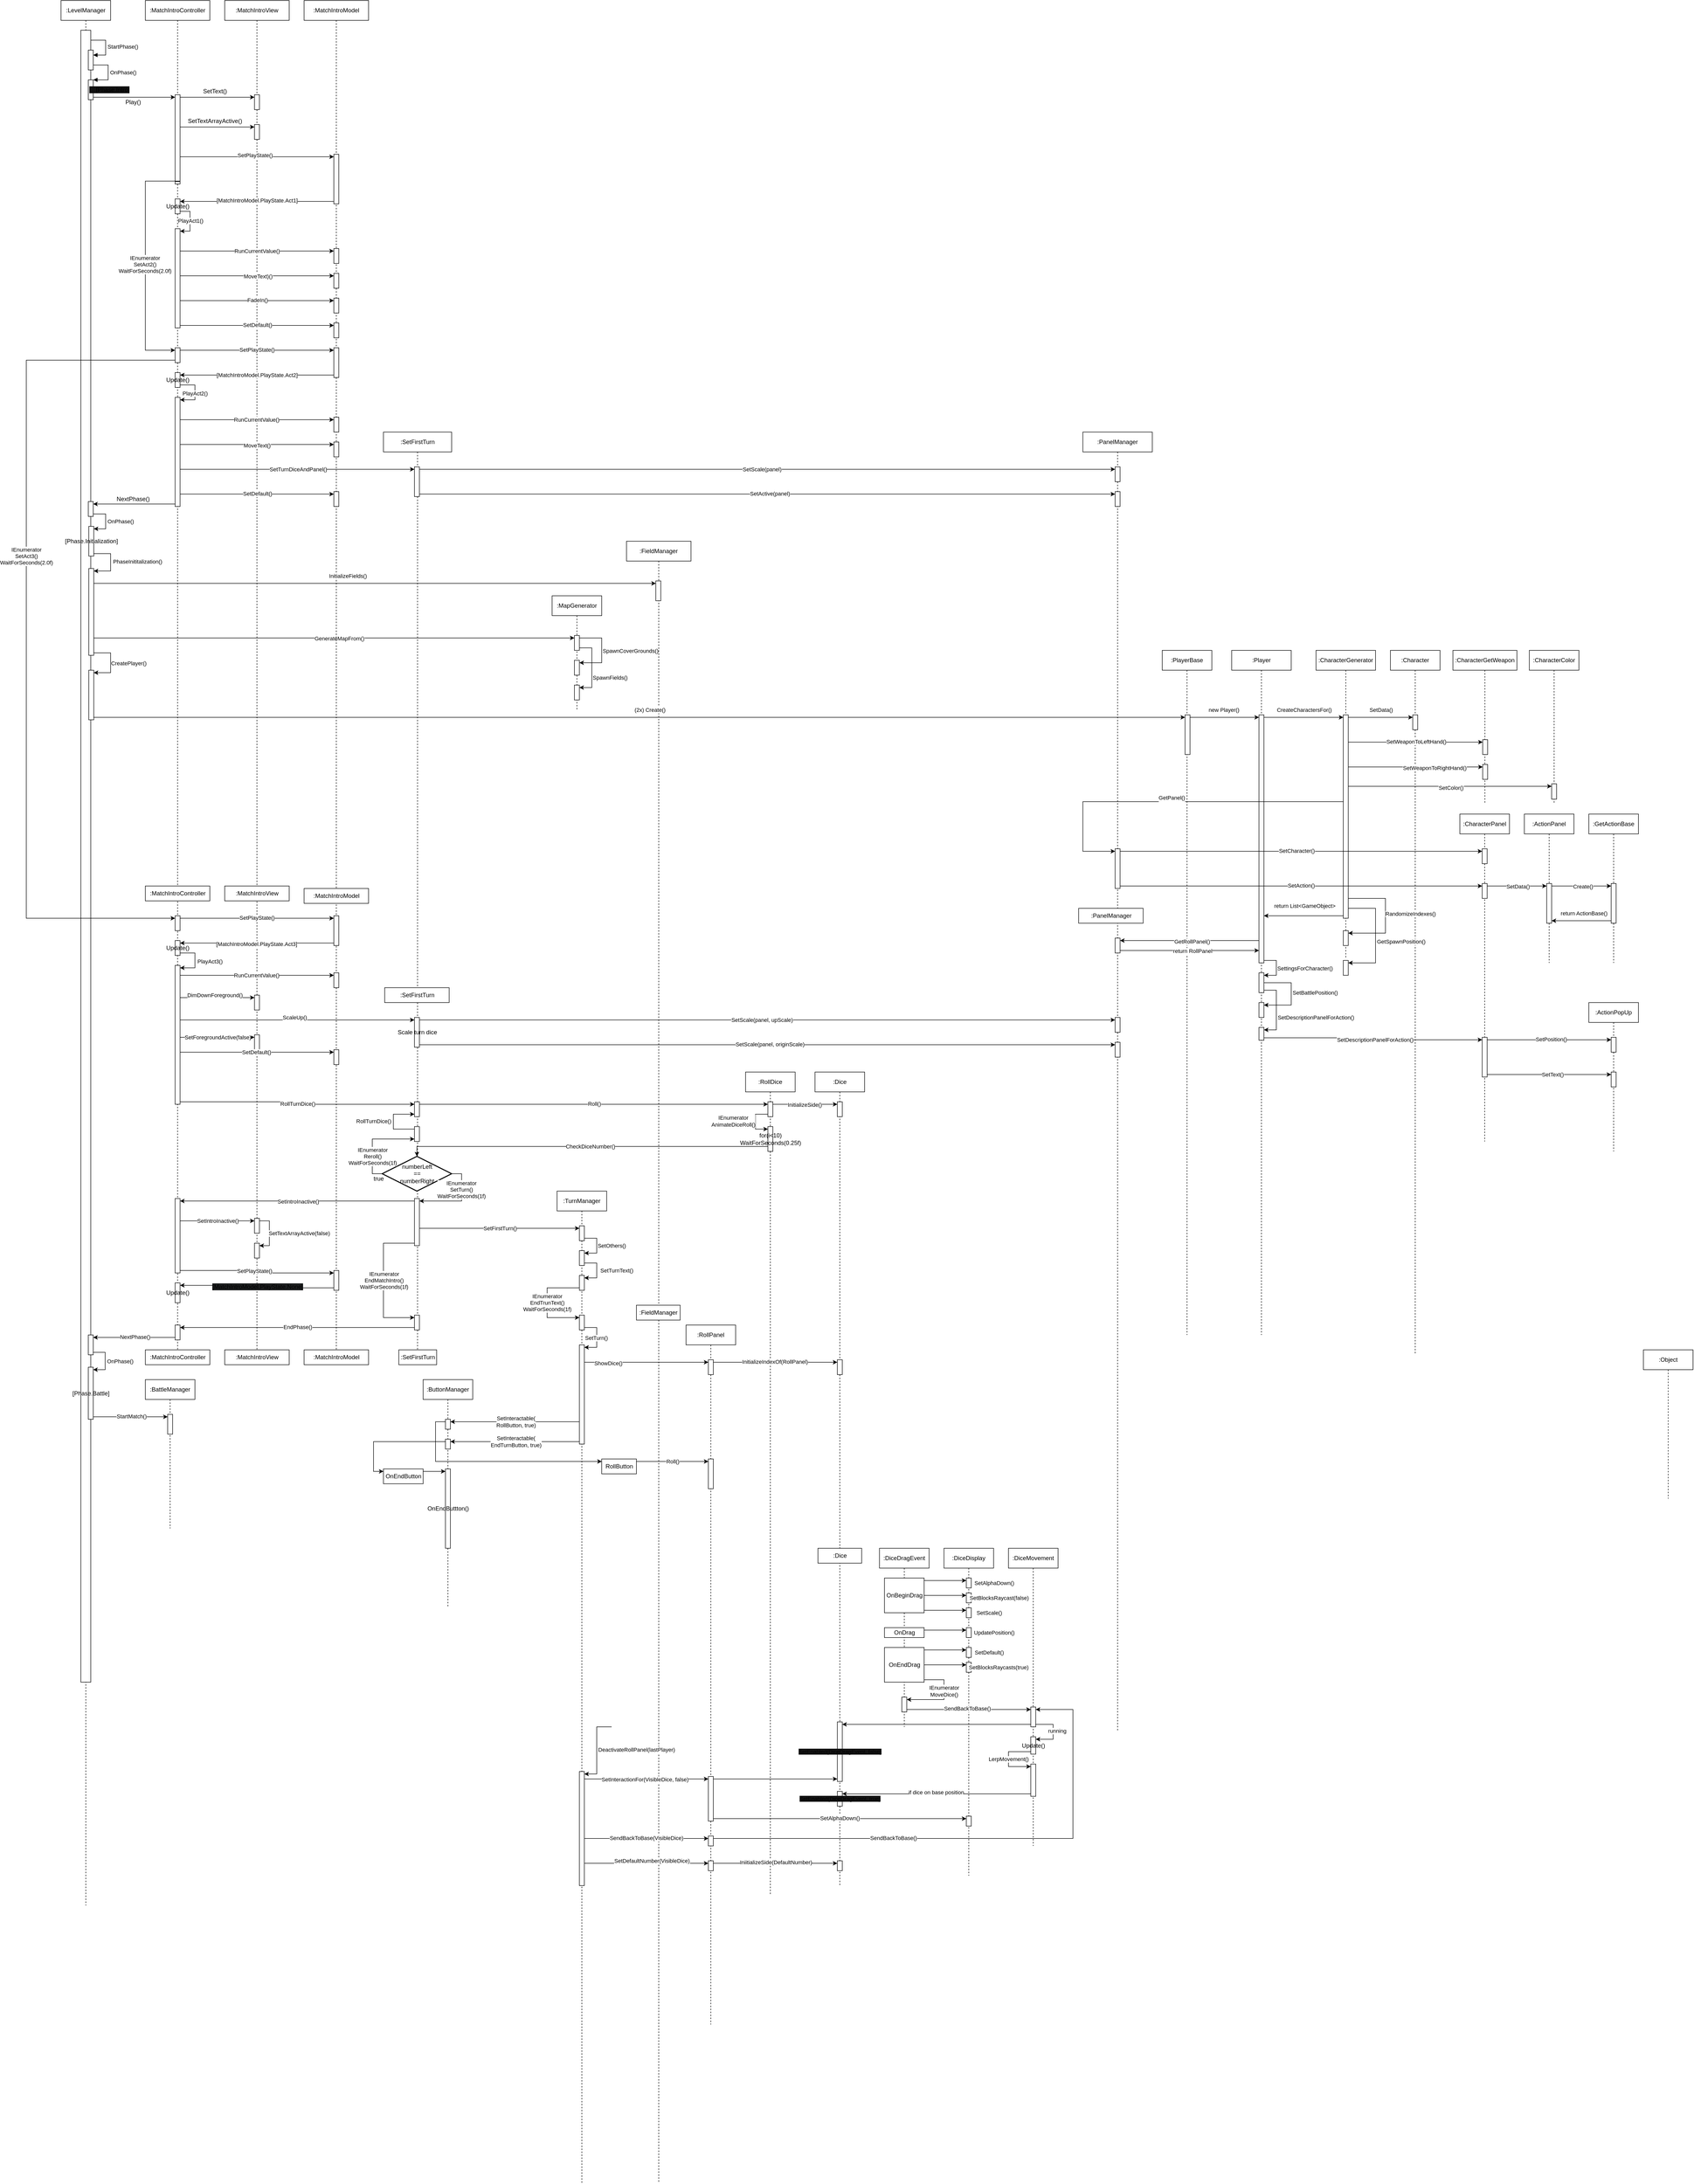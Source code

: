 <mxfile version="28.0.4">
  <diagram id="C5RBs43oDa-KdzZeNtuy" name="Page-1">
    <mxGraphModel dx="2411" dy="833" grid="1" gridSize="10" guides="1" tooltips="1" connect="1" arrows="1" fold="1" page="1" pageScale="1" pageWidth="827" pageHeight="1169" math="0" shadow="0">
      <root>
        <mxCell id="WIyWlLk6GJQsqaUBKTNV-0" />
        <mxCell id="WIyWlLk6GJQsqaUBKTNV-1" parent="WIyWlLk6GJQsqaUBKTNV-0" />
        <mxCell id="9JURjrUvkeu7Aro2wpaL-4" value=":LevelManager" style="shape=umlLifeline;perimeter=lifelinePerimeter;whiteSpace=wrap;html=1;container=1;dropTarget=0;collapsible=0;recursiveResize=0;outlineConnect=0;portConstraint=eastwest;newEdgeStyle={&quot;curved&quot;:0,&quot;rounded&quot;:0};" parent="WIyWlLk6GJQsqaUBKTNV-1" vertex="1">
          <mxGeometry x="70" y="240" width="100" height="3840" as="geometry" />
        </mxCell>
        <mxCell id="9JURjrUvkeu7Aro2wpaL-7" value="" style="html=1;points=[[0,0,0,0,5],[0,1,0,0,-5],[1,0,0,0,5],[1,1,0,0,-5]];perimeter=orthogonalPerimeter;outlineConnect=0;targetShapes=umlLifeline;portConstraint=eastwest;newEdgeStyle={&quot;curved&quot;:0,&quot;rounded&quot;:0};" parent="9JURjrUvkeu7Aro2wpaL-4" vertex="1">
          <mxGeometry x="40" y="60" width="20" height="3330" as="geometry" />
        </mxCell>
        <mxCell id="9JURjrUvkeu7Aro2wpaL-12" value="" style="html=1;points=[[0,0,0,0,5],[0,1,0,0,-5],[1,0,0,0,5],[1,1,0,0,-5]];perimeter=orthogonalPerimeter;outlineConnect=0;targetShapes=umlLifeline;portConstraint=eastwest;newEdgeStyle={&quot;curved&quot;:0,&quot;rounded&quot;:0};" parent="9JURjrUvkeu7Aro2wpaL-4" vertex="1">
          <mxGeometry x="55" y="100" width="10" height="40" as="geometry" />
        </mxCell>
        <mxCell id="9JURjrUvkeu7Aro2wpaL-13" value="StartPhase()" style="html=1;align=left;spacingLeft=2;endArrow=block;rounded=0;edgeStyle=orthogonalEdgeStyle;curved=0;rounded=0;" parent="9JURjrUvkeu7Aro2wpaL-4" target="9JURjrUvkeu7Aro2wpaL-12" edge="1">
          <mxGeometry relative="1" as="geometry">
            <mxPoint x="60" y="80" as="sourcePoint" />
            <Array as="points">
              <mxPoint x="90" y="110" />
            </Array>
          </mxGeometry>
        </mxCell>
        <mxCell id="9JURjrUvkeu7Aro2wpaL-15" value="&lt;span style=&quot;background-color: rgb(18, 18, 18);&quot;&gt;&amp;nbsp; &amp;nbsp; [Phase.Intro]&lt;/span&gt;" style="html=1;points=[[0,0,0,0,5],[0,1,0,0,-5],[1,0,0,0,5],[1,1,0,0,-5]];perimeter=orthogonalPerimeter;outlineConnect=0;targetShapes=umlLifeline;portConstraint=eastwest;newEdgeStyle={&quot;curved&quot;:0,&quot;rounded&quot;:0};align=left;" parent="9JURjrUvkeu7Aro2wpaL-4" vertex="1">
          <mxGeometry x="55" y="160" width="10" height="40" as="geometry" />
        </mxCell>
        <mxCell id="9JURjrUvkeu7Aro2wpaL-16" value="OnPhase()" style="html=1;align=left;spacingLeft=2;endArrow=block;rounded=0;edgeStyle=orthogonalEdgeStyle;curved=0;rounded=0;" parent="9JURjrUvkeu7Aro2wpaL-4" target="9JURjrUvkeu7Aro2wpaL-15" edge="1">
          <mxGeometry relative="1" as="geometry">
            <mxPoint x="65" y="130" as="sourcePoint" />
            <Array as="points">
              <mxPoint x="95" y="160" />
            </Array>
          </mxGeometry>
        </mxCell>
        <mxCell id="gedLFGT0f-KSCk9Ec9lJ-98" value="" style="html=1;points=[[0,0,0,0,5],[0,1,0,0,-5],[1,0,0,0,5],[1,1,0,0,-5]];perimeter=orthogonalPerimeter;outlineConnect=0;targetShapes=umlLifeline;portConstraint=eastwest;newEdgeStyle={&quot;curved&quot;:0,&quot;rounded&quot;:0};" parent="9JURjrUvkeu7Aro2wpaL-4" vertex="1">
          <mxGeometry x="55" y="1010" width="10" height="30" as="geometry" />
        </mxCell>
        <mxCell id="gedLFGT0f-KSCk9Ec9lJ-100" value="[Phase.Initialization]" style="html=1;points=[[0,0,0,0,5],[0,1,0,0,-5],[1,0,0,0,5],[1,1,0,0,-5]];perimeter=orthogonalPerimeter;outlineConnect=0;targetShapes=umlLifeline;portConstraint=eastwest;newEdgeStyle={&quot;curved&quot;:0,&quot;rounded&quot;:0};" parent="9JURjrUvkeu7Aro2wpaL-4" vertex="1">
          <mxGeometry x="56" y="1060" width="10" height="60" as="geometry" />
        </mxCell>
        <mxCell id="gedLFGT0f-KSCk9Ec9lJ-101" style="edgeStyle=orthogonalEdgeStyle;rounded=0;orthogonalLoop=1;jettySize=auto;html=1;curved=0;exitX=1;exitY=1;exitDx=0;exitDy=-5;exitPerimeter=0;entryX=1;entryY=0;entryDx=0;entryDy=5;entryPerimeter=0;" parent="9JURjrUvkeu7Aro2wpaL-4" source="gedLFGT0f-KSCk9Ec9lJ-98" target="gedLFGT0f-KSCk9Ec9lJ-100" edge="1">
          <mxGeometry relative="1" as="geometry">
            <Array as="points">
              <mxPoint x="90" y="1035" />
              <mxPoint x="90" y="1065" />
            </Array>
          </mxGeometry>
        </mxCell>
        <mxCell id="gedLFGT0f-KSCk9Ec9lJ-102" value="OnPhase()" style="edgeLabel;html=1;align=center;verticalAlign=middle;resizable=0;points=[];" parent="gedLFGT0f-KSCk9Ec9lJ-101" vertex="1" connectable="0">
          <mxGeometry x="-0.003" relative="1" as="geometry">
            <mxPoint x="30" as="offset" />
          </mxGeometry>
        </mxCell>
        <mxCell id="gedLFGT0f-KSCk9Ec9lJ-105" style="edgeStyle=orthogonalEdgeStyle;rounded=0;orthogonalLoop=1;jettySize=auto;html=1;curved=0;exitX=1;exitY=1;exitDx=0;exitDy=-5;exitPerimeter=0;entryX=1;entryY=0;entryDx=0;entryDy=5;entryPerimeter=0;" parent="9JURjrUvkeu7Aro2wpaL-4" source="gedLFGT0f-KSCk9Ec9lJ-100" target="9JURjrUvkeu7Aro2wpaL-30" edge="1">
          <mxGeometry relative="1" as="geometry">
            <Array as="points">
              <mxPoint x="100" y="1115" />
              <mxPoint x="100" y="1150" />
            </Array>
          </mxGeometry>
        </mxCell>
        <mxCell id="gedLFGT0f-KSCk9Ec9lJ-106" value="PhaseInititalization()" style="edgeLabel;html=1;align=center;verticalAlign=middle;resizable=0;points=[];" parent="gedLFGT0f-KSCk9Ec9lJ-105" vertex="1" connectable="0">
          <mxGeometry x="-0.025" relative="1" as="geometry">
            <mxPoint x="54" as="offset" />
          </mxGeometry>
        </mxCell>
        <mxCell id="9JURjrUvkeu7Aro2wpaL-30" value="" style="html=1;points=[[0,0,0,0,5],[0,1,0,0,-5],[1,0,0,0,5],[1,1,0,0,-5]];perimeter=orthogonalPerimeter;outlineConnect=0;targetShapes=umlLifeline;portConstraint=eastwest;newEdgeStyle={&quot;curved&quot;:0,&quot;rounded&quot;:0};" parent="9JURjrUvkeu7Aro2wpaL-4" vertex="1">
          <mxGeometry x="56" y="1145" width="10" height="175" as="geometry" />
        </mxCell>
        <mxCell id="9JURjrUvkeu7Aro2wpaL-53" value="" style="html=1;points=[[0,0,0,0,5],[0,1,0,0,-5],[1,0,0,0,5],[1,1,0,0,-5]];perimeter=orthogonalPerimeter;outlineConnect=0;targetShapes=umlLifeline;portConstraint=eastwest;newEdgeStyle={&quot;curved&quot;:0,&quot;rounded&quot;:0};" parent="9JURjrUvkeu7Aro2wpaL-4" vertex="1">
          <mxGeometry x="56" y="1350" width="10" height="100" as="geometry" />
        </mxCell>
        <mxCell id="9JURjrUvkeu7Aro2wpaL-54" style="edgeStyle=orthogonalEdgeStyle;rounded=0;orthogonalLoop=1;jettySize=auto;html=1;curved=0;exitX=1;exitY=1;exitDx=0;exitDy=-5;exitPerimeter=0;entryX=1;entryY=0;entryDx=0;entryDy=5;entryPerimeter=0;" parent="9JURjrUvkeu7Aro2wpaL-4" source="9JURjrUvkeu7Aro2wpaL-30" target="9JURjrUvkeu7Aro2wpaL-53" edge="1">
          <mxGeometry relative="1" as="geometry">
            <Array as="points">
              <mxPoint x="100" y="1315" />
              <mxPoint x="100" y="1355" />
            </Array>
          </mxGeometry>
        </mxCell>
        <mxCell id="9JURjrUvkeu7Aro2wpaL-55" value="CreatePlayer()" style="edgeLabel;html=1;align=left;verticalAlign=middle;resizable=0;points=[];" parent="9JURjrUvkeu7Aro2wpaL-54" vertex="1" connectable="0">
          <mxGeometry x="0.022" y="-1" relative="1" as="geometry">
            <mxPoint as="offset" />
          </mxGeometry>
        </mxCell>
        <mxCell id="gedLFGT0f-KSCk9Ec9lJ-315" value="" style="html=1;points=[[0,0,0,0,5],[0,1,0,0,-5],[1,0,0,0,5],[1,1,0,0,-5]];perimeter=orthogonalPerimeter;outlineConnect=0;targetShapes=umlLifeline;portConstraint=eastwest;newEdgeStyle={&quot;curved&quot;:0,&quot;rounded&quot;:0};" parent="9JURjrUvkeu7Aro2wpaL-4" vertex="1">
          <mxGeometry x="55" y="2690" width="10" height="40" as="geometry" />
        </mxCell>
        <mxCell id="gedLFGT0f-KSCk9Ec9lJ-347" value="[Phase.Battle]" style="html=1;points=[[0,0,0,0,5],[0,1,0,0,-5],[1,0,0,0,5],[1,1,0,0,-5]];perimeter=orthogonalPerimeter;outlineConnect=0;targetShapes=umlLifeline;portConstraint=eastwest;newEdgeStyle={&quot;curved&quot;:0,&quot;rounded&quot;:0};" parent="9JURjrUvkeu7Aro2wpaL-4" vertex="1">
          <mxGeometry x="55" y="2755" width="10" height="105" as="geometry" />
        </mxCell>
        <mxCell id="gedLFGT0f-KSCk9Ec9lJ-348" style="edgeStyle=orthogonalEdgeStyle;rounded=0;orthogonalLoop=1;jettySize=auto;html=1;curved=0;exitX=1;exitY=1;exitDx=0;exitDy=-5;exitPerimeter=0;entryX=1;entryY=0;entryDx=0;entryDy=5;entryPerimeter=0;" parent="9JURjrUvkeu7Aro2wpaL-4" source="gedLFGT0f-KSCk9Ec9lJ-315" target="gedLFGT0f-KSCk9Ec9lJ-347" edge="1">
          <mxGeometry relative="1" as="geometry">
            <mxPoint x="64" y="2730" as="sourcePoint" />
            <Array as="points">
              <mxPoint x="89" y="2725" />
              <mxPoint x="89" y="2760" />
            </Array>
          </mxGeometry>
        </mxCell>
        <mxCell id="gedLFGT0f-KSCk9Ec9lJ-349" value="OnPhase()" style="edgeLabel;html=1;align=center;verticalAlign=middle;resizable=0;points=[];" parent="gedLFGT0f-KSCk9Ec9lJ-348" vertex="1" connectable="0">
          <mxGeometry x="-0.003" relative="1" as="geometry">
            <mxPoint x="30" as="offset" />
          </mxGeometry>
        </mxCell>
        <mxCell id="9JURjrUvkeu7Aro2wpaL-5" value=":MapGenerator" style="shape=umlLifeline;perimeter=lifelinePerimeter;whiteSpace=wrap;html=1;container=1;dropTarget=0;collapsible=0;recursiveResize=0;outlineConnect=0;portConstraint=eastwest;newEdgeStyle={&quot;curved&quot;:0,&quot;rounded&quot;:0};" parent="WIyWlLk6GJQsqaUBKTNV-1" vertex="1">
          <mxGeometry x="1060" y="1440" width="100" height="230" as="geometry" />
        </mxCell>
        <mxCell id="9JURjrUvkeu7Aro2wpaL-42" value="" style="html=1;points=[[0,0,0,0,5],[0,1,0,0,-5],[1,0,0,0,5],[1,1,0,0,-5]];perimeter=orthogonalPerimeter;outlineConnect=0;targetShapes=umlLifeline;portConstraint=eastwest;newEdgeStyle={&quot;curved&quot;:0,&quot;rounded&quot;:0};" parent="9JURjrUvkeu7Aro2wpaL-5" vertex="1">
          <mxGeometry x="45" y="80" width="10" height="30" as="geometry" />
        </mxCell>
        <mxCell id="9JURjrUvkeu7Aro2wpaL-47" value="" style="html=1;points=[[0,0,0,0,5],[0,1,0,0,-5],[1,0,0,0,5],[1,1,0,0,-5]];perimeter=orthogonalPerimeter;outlineConnect=0;targetShapes=umlLifeline;portConstraint=eastwest;newEdgeStyle={&quot;curved&quot;:0,&quot;rounded&quot;:0};" parent="9JURjrUvkeu7Aro2wpaL-5" vertex="1">
          <mxGeometry x="45" y="130" width="10" height="30" as="geometry" />
        </mxCell>
        <mxCell id="9JURjrUvkeu7Aro2wpaL-48" value="" style="html=1;points=[[0,0,0,0,5],[0,1,0,0,-5],[1,0,0,0,5],[1,1,0,0,-5]];perimeter=orthogonalPerimeter;outlineConnect=0;targetShapes=umlLifeline;portConstraint=eastwest;newEdgeStyle={&quot;curved&quot;:0,&quot;rounded&quot;:0};" parent="9JURjrUvkeu7Aro2wpaL-5" vertex="1">
          <mxGeometry x="45" y="180" width="10" height="30" as="geometry" />
        </mxCell>
        <mxCell id="9JURjrUvkeu7Aro2wpaL-49" style="edgeStyle=orthogonalEdgeStyle;rounded=0;orthogonalLoop=1;jettySize=auto;html=1;curved=0;exitX=1;exitY=0;exitDx=0;exitDy=5;exitPerimeter=0;entryX=1;entryY=0;entryDx=0;entryDy=5;entryPerimeter=0;" parent="9JURjrUvkeu7Aro2wpaL-5" source="9JURjrUvkeu7Aro2wpaL-42" target="9JURjrUvkeu7Aro2wpaL-47" edge="1">
          <mxGeometry relative="1" as="geometry">
            <Array as="points">
              <mxPoint x="100" y="85" />
              <mxPoint x="100" y="135" />
            </Array>
          </mxGeometry>
        </mxCell>
        <mxCell id="9JURjrUvkeu7Aro2wpaL-50" value="SpawnCoverGrounds()" style="edgeLabel;html=1;align=left;verticalAlign=middle;resizable=0;points=[];" parent="9JURjrUvkeu7Aro2wpaL-49" vertex="1" connectable="0">
          <mxGeometry x="0.01" relative="1" as="geometry">
            <mxPoint as="offset" />
          </mxGeometry>
        </mxCell>
        <mxCell id="9JURjrUvkeu7Aro2wpaL-51" style="edgeStyle=orthogonalEdgeStyle;rounded=0;orthogonalLoop=1;jettySize=auto;html=1;curved=0;exitX=1;exitY=1;exitDx=0;exitDy=-5;exitPerimeter=0;entryX=1;entryY=0;entryDx=0;entryDy=5;entryPerimeter=0;" parent="9JURjrUvkeu7Aro2wpaL-5" source="9JURjrUvkeu7Aro2wpaL-42" target="9JURjrUvkeu7Aro2wpaL-48" edge="1">
          <mxGeometry relative="1" as="geometry">
            <Array as="points">
              <mxPoint x="80" y="105" />
              <mxPoint x="80" y="185" />
            </Array>
          </mxGeometry>
        </mxCell>
        <mxCell id="9JURjrUvkeu7Aro2wpaL-52" value="SpawnFields()" style="edgeLabel;html=1;align=left;verticalAlign=middle;resizable=0;points=[];" parent="9JURjrUvkeu7Aro2wpaL-51" vertex="1" connectable="0">
          <mxGeometry x="0.306" relative="1" as="geometry">
            <mxPoint as="offset" />
          </mxGeometry>
        </mxCell>
        <mxCell id="9JURjrUvkeu7Aro2wpaL-6" value=":CharacterGenerator" style="shape=umlLifeline;perimeter=lifelinePerimeter;whiteSpace=wrap;html=1;container=1;dropTarget=0;collapsible=0;recursiveResize=0;outlineConnect=0;portConstraint=eastwest;newEdgeStyle={&quot;curved&quot;:0,&quot;rounded&quot;:0};" parent="WIyWlLk6GJQsqaUBKTNV-1" vertex="1">
          <mxGeometry x="2600" y="1550" width="120" height="620" as="geometry" />
        </mxCell>
        <mxCell id="9JURjrUvkeu7Aro2wpaL-65" value="" style="html=1;points=[[0,0,0,0,5],[0,1,0,0,-5],[1,0,0,0,5],[1,1,0,0,-5]];perimeter=orthogonalPerimeter;outlineConnect=0;targetShapes=umlLifeline;portConstraint=eastwest;newEdgeStyle={&quot;curved&quot;:0,&quot;rounded&quot;:0};" parent="9JURjrUvkeu7Aro2wpaL-6" vertex="1">
          <mxGeometry x="55" y="130" width="10" height="410" as="geometry" />
        </mxCell>
        <mxCell id="9JURjrUvkeu7Aro2wpaL-18" value=":MatchIntroController" style="shape=umlLifeline;perimeter=lifelinePerimeter;whiteSpace=wrap;html=1;container=1;dropTarget=0;collapsible=0;recursiveResize=0;outlineConnect=0;portConstraint=eastwest;newEdgeStyle={&quot;curved&quot;:0,&quot;rounded&quot;:0};" parent="WIyWlLk6GJQsqaUBKTNV-1" vertex="1">
          <mxGeometry x="240" y="240" width="130" height="2750" as="geometry" />
        </mxCell>
        <mxCell id="gedLFGT0f-KSCk9Ec9lJ-41" style="edgeStyle=orthogonalEdgeStyle;rounded=0;orthogonalLoop=1;jettySize=auto;html=1;curved=0;exitX=1;exitY=1;exitDx=0;exitDy=-5;exitPerimeter=0;" parent="9JURjrUvkeu7Aro2wpaL-18" source="9JURjrUvkeu7Aro2wpaL-20" edge="1">
          <mxGeometry relative="1" as="geometry">
            <mxPoint x="60" y="365.041" as="targetPoint" />
          </mxGeometry>
        </mxCell>
        <mxCell id="9JURjrUvkeu7Aro2wpaL-20" value="" style="html=1;points=[[0,0,0,0,5],[0,1,0,0,-5],[1,0,0,0,5],[1,1,0,0,-5]];perimeter=orthogonalPerimeter;outlineConnect=0;targetShapes=umlLifeline;portConstraint=eastwest;newEdgeStyle={&quot;curved&quot;:0,&quot;rounded&quot;:0};" parent="9JURjrUvkeu7Aro2wpaL-18" vertex="1">
          <mxGeometry x="60" y="190" width="10" height="180" as="geometry" />
        </mxCell>
        <mxCell id="gedLFGT0f-KSCk9Ec9lJ-0" value="" style="html=1;points=[[0,0,0,0,5],[0,1,0,0,-5],[1,0,0,0,5],[1,1,0,0,-5]];perimeter=orthogonalPerimeter;outlineConnect=0;targetShapes=umlLifeline;portConstraint=eastwest;newEdgeStyle={&quot;curved&quot;:0,&quot;rounded&quot;:0};" parent="9JURjrUvkeu7Aro2wpaL-18" vertex="1">
          <mxGeometry x="60" y="2415" width="10" height="150" as="geometry" />
        </mxCell>
        <mxCell id="gedLFGT0f-KSCk9Ec9lJ-21" value="" style="html=1;points=[[0,0,0,0,5],[0,1,0,0,-5],[1,0,0,0,5],[1,1,0,0,-5]];perimeter=orthogonalPerimeter;outlineConnect=0;targetShapes=umlLifeline;portConstraint=eastwest;newEdgeStyle={&quot;curved&quot;:0,&quot;rounded&quot;:0};" parent="9JURjrUvkeu7Aro2wpaL-18" vertex="1">
          <mxGeometry x="60" y="700" width="10" height="30" as="geometry" />
        </mxCell>
        <mxCell id="gedLFGT0f-KSCk9Ec9lJ-22" style="edgeStyle=orthogonalEdgeStyle;rounded=0;orthogonalLoop=1;jettySize=auto;html=1;curved=0;exitX=0;exitY=1;exitDx=0;exitDy=-5;exitPerimeter=0;entryX=0;entryY=0;entryDx=0;entryDy=5;entryPerimeter=0;" parent="9JURjrUvkeu7Aro2wpaL-18" source="9JURjrUvkeu7Aro2wpaL-20" target="gedLFGT0f-KSCk9Ec9lJ-21" edge="1">
          <mxGeometry relative="1" as="geometry">
            <Array as="points">
              <mxPoint x="70" y="365" />
              <mxPoint y="364" />
              <mxPoint y="685" />
            </Array>
          </mxGeometry>
        </mxCell>
        <mxCell id="gedLFGT0f-KSCk9Ec9lJ-23" value="IEnumerator&lt;div&gt;SetAct2()&lt;/div&gt;&lt;div&gt;WaitForSeconds(2.0f)&lt;/div&gt;" style="edgeLabel;html=1;align=center;verticalAlign=middle;resizable=0;points=[];" parent="gedLFGT0f-KSCk9Ec9lJ-22" vertex="1" connectable="0">
          <mxGeometry x="0.033" y="-1" relative="1" as="geometry">
            <mxPoint as="offset" />
          </mxGeometry>
        </mxCell>
        <mxCell id="gedLFGT0f-KSCk9Ec9lJ-24" value="Update()" style="html=1;points=[[0,0,0,0,5],[0,1,0,0,-5],[1,0,0,0,5],[1,1,0,0,-5]];perimeter=orthogonalPerimeter;outlineConnect=0;targetShapes=umlLifeline;portConstraint=eastwest;newEdgeStyle={&quot;curved&quot;:0,&quot;rounded&quot;:0};" parent="9JURjrUvkeu7Aro2wpaL-18" vertex="1">
          <mxGeometry x="60" y="400" width="10" height="30" as="geometry" />
        </mxCell>
        <mxCell id="gedLFGT0f-KSCk9Ec9lJ-27" value="" style="html=1;points=[[0,0,0,0,5],[0,1,0,0,-5],[1,0,0,0,5],[1,1,0,0,-5]];perimeter=orthogonalPerimeter;outlineConnect=0;targetShapes=umlLifeline;portConstraint=eastwest;newEdgeStyle={&quot;curved&quot;:0,&quot;rounded&quot;:0};" parent="9JURjrUvkeu7Aro2wpaL-18" vertex="1">
          <mxGeometry x="60" y="460" width="10" height="200" as="geometry" />
        </mxCell>
        <mxCell id="gedLFGT0f-KSCk9Ec9lJ-28" style="edgeStyle=orthogonalEdgeStyle;rounded=0;orthogonalLoop=1;jettySize=auto;html=1;curved=0;exitX=1;exitY=1;exitDx=0;exitDy=-5;exitPerimeter=0;entryX=1;entryY=0;entryDx=0;entryDy=5;entryPerimeter=0;" parent="9JURjrUvkeu7Aro2wpaL-18" source="gedLFGT0f-KSCk9Ec9lJ-24" target="gedLFGT0f-KSCk9Ec9lJ-27" edge="1">
          <mxGeometry relative="1" as="geometry" />
        </mxCell>
        <mxCell id="gedLFGT0f-KSCk9Ec9lJ-29" value="PlayAct1()" style="edgeLabel;html=1;align=center;verticalAlign=middle;resizable=0;points=[];" parent="gedLFGT0f-KSCk9Ec9lJ-28" vertex="1" connectable="0">
          <mxGeometry x="-0.029" y="1" relative="1" as="geometry">
            <mxPoint as="offset" />
          </mxGeometry>
        </mxCell>
        <mxCell id="gedLFGT0f-KSCk9Ec9lJ-44" value="Update()" style="html=1;points=[[0,0,0,0,5],[0,1,0,0,-5],[1,0,0,0,5],[1,1,0,0,-5]];perimeter=orthogonalPerimeter;outlineConnect=0;targetShapes=umlLifeline;portConstraint=eastwest;newEdgeStyle={&quot;curved&quot;:0,&quot;rounded&quot;:0};" parent="9JURjrUvkeu7Aro2wpaL-18" vertex="1">
          <mxGeometry x="60" y="750" width="10" height="30" as="geometry" />
        </mxCell>
        <mxCell id="gedLFGT0f-KSCk9Ec9lJ-45" value="" style="html=1;points=[[0,0,0,0,5],[0,1,0,0,-5],[1,0,0,0,5],[1,1,0,0,-5]];perimeter=orthogonalPerimeter;outlineConnect=0;targetShapes=umlLifeline;portConstraint=eastwest;newEdgeStyle={&quot;curved&quot;:0,&quot;rounded&quot;:0};" parent="9JURjrUvkeu7Aro2wpaL-18" vertex="1">
          <mxGeometry x="60" y="1845" width="10" height="30" as="geometry" />
        </mxCell>
        <mxCell id="gedLFGT0f-KSCk9Ec9lJ-46" style="edgeStyle=orthogonalEdgeStyle;rounded=0;orthogonalLoop=1;jettySize=auto;html=1;curved=0;exitX=0;exitY=1;exitDx=0;exitDy=-5;exitPerimeter=0;entryX=0;entryY=0;entryDx=0;entryDy=5;entryPerimeter=0;" parent="9JURjrUvkeu7Aro2wpaL-18" source="gedLFGT0f-KSCk9Ec9lJ-21" target="gedLFGT0f-KSCk9Ec9lJ-45" edge="1">
          <mxGeometry relative="1" as="geometry">
            <mxPoint x="60" y="750" as="sourcePoint" />
            <Array as="points">
              <mxPoint x="-240" y="725" />
              <mxPoint x="-240" y="1850" />
            </Array>
          </mxGeometry>
        </mxCell>
        <mxCell id="gedLFGT0f-KSCk9Ec9lJ-47" value="IEnumerator&lt;div&gt;SetAct3()&lt;/div&gt;&lt;div&gt;WaitForSeconds(2.0f)&lt;/div&gt;" style="edgeLabel;html=1;align=center;verticalAlign=middle;resizable=0;points=[];" parent="gedLFGT0f-KSCk9Ec9lJ-46" vertex="1" connectable="0">
          <mxGeometry x="-0.003" y="-1" relative="1" as="geometry">
            <mxPoint x="1" y="-165" as="offset" />
          </mxGeometry>
        </mxCell>
        <mxCell id="gedLFGT0f-KSCk9Ec9lJ-51" value="" style="html=1;points=[[0,0,0,0,5],[0,1,0,0,-5],[1,0,0,0,5],[1,1,0,0,-5]];perimeter=orthogonalPerimeter;outlineConnect=0;targetShapes=umlLifeline;portConstraint=eastwest;newEdgeStyle={&quot;curved&quot;:0,&quot;rounded&quot;:0};" parent="9JURjrUvkeu7Aro2wpaL-18" vertex="1">
          <mxGeometry x="60" y="800" width="10" height="220" as="geometry" />
        </mxCell>
        <mxCell id="gedLFGT0f-KSCk9Ec9lJ-52" style="edgeStyle=orthogonalEdgeStyle;rounded=0;orthogonalLoop=1;jettySize=auto;html=1;curved=0;exitX=1;exitY=1;exitDx=0;exitDy=-5;exitPerimeter=0;entryX=1;entryY=0;entryDx=0;entryDy=5;entryPerimeter=0;" parent="9JURjrUvkeu7Aro2wpaL-18" source="gedLFGT0f-KSCk9Ec9lJ-44" target="gedLFGT0f-KSCk9Ec9lJ-51" edge="1">
          <mxGeometry relative="1" as="geometry">
            <Array as="points">
              <mxPoint x="100" y="775" />
              <mxPoint x="100" y="805" />
            </Array>
          </mxGeometry>
        </mxCell>
        <mxCell id="gedLFGT0f-KSCk9Ec9lJ-53" value="PlayAct2()" style="edgeLabel;html=1;align=center;verticalAlign=middle;resizable=0;points=[];" parent="gedLFGT0f-KSCk9Ec9lJ-52" vertex="1" connectable="0">
          <mxGeometry x="0.042" relative="1" as="geometry">
            <mxPoint as="offset" />
          </mxGeometry>
        </mxCell>
        <mxCell id="gedLFGT0f-KSCk9Ec9lJ-109" value="Update()" style="html=1;points=[[0,0,0,0,5],[0,1,0,0,-5],[1,0,0,0,5],[1,1,0,0,-5]];perimeter=orthogonalPerimeter;outlineConnect=0;targetShapes=umlLifeline;portConstraint=eastwest;newEdgeStyle={&quot;curved&quot;:0,&quot;rounded&quot;:0};" parent="9JURjrUvkeu7Aro2wpaL-18" vertex="1">
          <mxGeometry x="60" y="1895" width="10" height="30" as="geometry" />
        </mxCell>
        <mxCell id="gedLFGT0f-KSCk9Ec9lJ-112" value="" style="html=1;points=[[0,0,0,0,5],[0,1,0,0,-5],[1,0,0,0,5],[1,1,0,0,-5]];perimeter=orthogonalPerimeter;outlineConnect=0;targetShapes=umlLifeline;portConstraint=eastwest;newEdgeStyle={&quot;curved&quot;:0,&quot;rounded&quot;:0};" parent="9JURjrUvkeu7Aro2wpaL-18" vertex="1">
          <mxGeometry x="60" y="1945" width="10" height="280" as="geometry" />
        </mxCell>
        <mxCell id="gedLFGT0f-KSCk9Ec9lJ-113" style="edgeStyle=orthogonalEdgeStyle;rounded=0;orthogonalLoop=1;jettySize=auto;html=1;curved=0;exitX=1;exitY=1;exitDx=0;exitDy=-5;exitPerimeter=0;entryX=1;entryY=0;entryDx=0;entryDy=5;entryPerimeter=0;" parent="9JURjrUvkeu7Aro2wpaL-18" source="gedLFGT0f-KSCk9Ec9lJ-109" target="gedLFGT0f-KSCk9Ec9lJ-112" edge="1">
          <mxGeometry relative="1" as="geometry">
            <Array as="points">
              <mxPoint x="100" y="1920" />
              <mxPoint x="100" y="1950" />
            </Array>
          </mxGeometry>
        </mxCell>
        <mxCell id="gedLFGT0f-KSCk9Ec9lJ-114" value="PlayAct3()" style="edgeLabel;html=1;align=center;verticalAlign=middle;resizable=0;points=[];" parent="gedLFGT0f-KSCk9Ec9lJ-113" vertex="1" connectable="0">
          <mxGeometry x="0.043" y="1" relative="1" as="geometry">
            <mxPoint x="29" as="offset" />
          </mxGeometry>
        </mxCell>
        <mxCell id="gedLFGT0f-KSCk9Ec9lJ-153" value="&lt;span style=&quot;text-wrap-mode: wrap;&quot;&gt;:MatchIntroController&lt;/span&gt;" style="html=1;points=[[0,0,0,0,5],[0,1,0,0,-5],[1,0,0,0,5],[1,1,0,0,-5]];perimeter=orthogonalPerimeter;outlineConnect=0;targetShapes=umlLifeline;portConstraint=eastwest;newEdgeStyle={&quot;curved&quot;:0,&quot;rounded&quot;:0};" parent="9JURjrUvkeu7Aro2wpaL-18" vertex="1">
          <mxGeometry y="1785" width="130" height="30" as="geometry" />
        </mxCell>
        <mxCell id="gedLFGT0f-KSCk9Ec9lJ-186" value="Update()" style="html=1;points=[[0,0,0,0,5],[0,1,0,0,-5],[1,0,0,0,5],[1,1,0,0,-5]];perimeter=orthogonalPerimeter;outlineConnect=0;targetShapes=umlLifeline;portConstraint=eastwest;newEdgeStyle={&quot;curved&quot;:0,&quot;rounded&quot;:0};" parent="9JURjrUvkeu7Aro2wpaL-18" vertex="1">
          <mxGeometry x="60" y="2585" width="10" height="40" as="geometry" />
        </mxCell>
        <mxCell id="gedLFGT0f-KSCk9Ec9lJ-75" value="" style="html=1;points=[[0,0,0,0,5],[0,1,0,0,-5],[1,0,0,0,5],[1,1,0,0,-5]];perimeter=orthogonalPerimeter;outlineConnect=0;targetShapes=umlLifeline;portConstraint=eastwest;newEdgeStyle={&quot;curved&quot;:0,&quot;rounded&quot;:0};" parent="9JURjrUvkeu7Aro2wpaL-18" vertex="1">
          <mxGeometry x="60" y="2670" width="10" height="30" as="geometry" />
        </mxCell>
        <mxCell id="gedLFGT0f-KSCk9Ec9lJ-312" value="&lt;span style=&quot;text-wrap-mode: wrap;&quot;&gt;:MatchIntroController&lt;/span&gt;" style="html=1;points=[[0,0,0,0,5],[0,1,0,0,-5],[1,0,0,0,5],[1,1,0,0,-5]];perimeter=orthogonalPerimeter;outlineConnect=0;targetShapes=umlLifeline;portConstraint=eastwest;newEdgeStyle={&quot;curved&quot;:0,&quot;rounded&quot;:0};" parent="9JURjrUvkeu7Aro2wpaL-18" vertex="1">
          <mxGeometry y="2720" width="130" height="30" as="geometry" />
        </mxCell>
        <mxCell id="9JURjrUvkeu7Aro2wpaL-21" style="edgeStyle=orthogonalEdgeStyle;rounded=0;orthogonalLoop=1;jettySize=auto;html=1;curved=0;exitX=1;exitY=1;exitDx=0;exitDy=-5;exitPerimeter=0;entryX=0;entryY=0;entryDx=0;entryDy=5;entryPerimeter=0;" parent="WIyWlLk6GJQsqaUBKTNV-1" source="9JURjrUvkeu7Aro2wpaL-15" target="9JURjrUvkeu7Aro2wpaL-20" edge="1">
          <mxGeometry relative="1" as="geometry" />
        </mxCell>
        <mxCell id="9JURjrUvkeu7Aro2wpaL-22" value="Play()" style="text;html=1;align=center;verticalAlign=middle;resizable=0;points=[];autosize=1;strokeColor=none;fillColor=none;" parent="WIyWlLk6GJQsqaUBKTNV-1" vertex="1">
          <mxGeometry x="190" y="430" width="50" height="30" as="geometry" />
        </mxCell>
        <mxCell id="9JURjrUvkeu7Aro2wpaL-25" value="NextPhase()" style="text;html=1;align=center;verticalAlign=middle;resizable=0;points=[];autosize=1;strokeColor=none;fillColor=none;" parent="WIyWlLk6GJQsqaUBKTNV-1" vertex="1">
          <mxGeometry x="170" y="1230" width="90" height="30" as="geometry" />
        </mxCell>
        <mxCell id="9JURjrUvkeu7Aro2wpaL-33" value=":FieldManager" style="shape=umlLifeline;perimeter=lifelinePerimeter;whiteSpace=wrap;html=1;container=1;dropTarget=0;collapsible=0;recursiveResize=0;outlineConnect=0;portConstraint=eastwest;newEdgeStyle={&quot;curved&quot;:0,&quot;rounded&quot;:0};" parent="WIyWlLk6GJQsqaUBKTNV-1" vertex="1">
          <mxGeometry x="1210" y="1330" width="130" height="3310" as="geometry" />
        </mxCell>
        <mxCell id="9JURjrUvkeu7Aro2wpaL-34" value="" style="html=1;points=[[0,0,0,0,5],[0,1,0,0,-5],[1,0,0,0,5],[1,1,0,0,-5]];perimeter=orthogonalPerimeter;outlineConnect=0;targetShapes=umlLifeline;portConstraint=eastwest;newEdgeStyle={&quot;curved&quot;:0,&quot;rounded&quot;:0};" parent="9JURjrUvkeu7Aro2wpaL-33" vertex="1">
          <mxGeometry x="59.07" y="80" width="10" height="40" as="geometry" />
        </mxCell>
        <mxCell id="gedLFGT0f-KSCk9Ec9lJ-339" value="RollButton" style="html=1;points=[[0,0,0,0,5],[0,1,0,0,-5],[1,0,0,0,5],[1,1,0,0,-5]];perimeter=orthogonalPerimeter;outlineConnect=0;targetShapes=umlLifeline;portConstraint=eastwest;newEdgeStyle={&quot;curved&quot;:0,&quot;rounded&quot;:0};" parent="9JURjrUvkeu7Aro2wpaL-33" vertex="1">
          <mxGeometry x="-50" y="1850" width="70" height="30" as="geometry" />
        </mxCell>
        <mxCell id="gedLFGT0f-KSCk9Ec9lJ-340" value="&lt;span style=&quot;text-wrap-mode: wrap;&quot;&gt;:FieldManager&lt;/span&gt;" style="html=1;points=[[0,0,0,0,5],[0,1,0,0,-5],[1,0,0,0,5],[1,1,0,0,-5]];perimeter=orthogonalPerimeter;outlineConnect=0;targetShapes=umlLifeline;portConstraint=eastwest;newEdgeStyle={&quot;curved&quot;:0,&quot;rounded&quot;:0};" parent="9JURjrUvkeu7Aro2wpaL-33" vertex="1">
          <mxGeometry x="20" y="1540" width="88.13" height="30" as="geometry" />
        </mxCell>
        <mxCell id="9JURjrUvkeu7Aro2wpaL-43" style="edgeStyle=orthogonalEdgeStyle;rounded=0;orthogonalLoop=1;jettySize=auto;html=1;curved=0;entryX=0;entryY=0;entryDx=0;entryDy=5;entryPerimeter=0;" parent="WIyWlLk6GJQsqaUBKTNV-1" source="9JURjrUvkeu7Aro2wpaL-30" target="9JURjrUvkeu7Aro2wpaL-42" edge="1">
          <mxGeometry relative="1" as="geometry">
            <Array as="points">
              <mxPoint x="380" y="1525" />
              <mxPoint x="380" y="1525" />
            </Array>
            <mxPoint x="180" y="744.941" as="sourcePoint" />
          </mxGeometry>
        </mxCell>
        <mxCell id="9JURjrUvkeu7Aro2wpaL-44" value="GenerateMapFrom()" style="edgeLabel;html=1;align=center;verticalAlign=middle;resizable=0;points=[];" parent="9JURjrUvkeu7Aro2wpaL-43" vertex="1" connectable="0">
          <mxGeometry x="0.021" y="-1" relative="1" as="geometry">
            <mxPoint as="offset" />
          </mxGeometry>
        </mxCell>
        <mxCell id="9JURjrUvkeu7Aro2wpaL-56" value=":PlayerBase" style="shape=umlLifeline;perimeter=lifelinePerimeter;whiteSpace=wrap;html=1;container=1;dropTarget=0;collapsible=0;recursiveResize=0;outlineConnect=0;portConstraint=eastwest;newEdgeStyle={&quot;curved&quot;:0,&quot;rounded&quot;:0};" parent="WIyWlLk6GJQsqaUBKTNV-1" vertex="1">
          <mxGeometry x="2290" y="1550" width="100" height="1380" as="geometry" />
        </mxCell>
        <mxCell id="9JURjrUvkeu7Aro2wpaL-57" value="" style="html=1;points=[[0,0,0,0,5],[0,1,0,0,-5],[1,0,0,0,5],[1,1,0,0,-5]];perimeter=orthogonalPerimeter;outlineConnect=0;targetShapes=umlLifeline;portConstraint=eastwest;newEdgeStyle={&quot;curved&quot;:0,&quot;rounded&quot;:0};" parent="9JURjrUvkeu7Aro2wpaL-56" vertex="1">
          <mxGeometry x="46" y="130" width="10" height="80" as="geometry" />
        </mxCell>
        <mxCell id="9JURjrUvkeu7Aro2wpaL-58" style="edgeStyle=orthogonalEdgeStyle;rounded=0;orthogonalLoop=1;jettySize=auto;html=1;curved=0;exitX=1;exitY=1;exitDx=0;exitDy=-5;exitPerimeter=0;entryX=0;entryY=0;entryDx=0;entryDy=5;entryPerimeter=0;" parent="WIyWlLk6GJQsqaUBKTNV-1" source="9JURjrUvkeu7Aro2wpaL-53" target="9JURjrUvkeu7Aro2wpaL-57" edge="1">
          <mxGeometry relative="1" as="geometry">
            <Array as="points">
              <mxPoint x="136" y="1685" />
            </Array>
          </mxGeometry>
        </mxCell>
        <mxCell id="9JURjrUvkeu7Aro2wpaL-59" value="(2x) Create()" style="edgeLabel;html=1;align=center;verticalAlign=middle;resizable=0;points=[];" parent="9JURjrUvkeu7Aro2wpaL-58" vertex="1" connectable="0">
          <mxGeometry x="0.021" y="1" relative="1" as="geometry">
            <mxPoint x="-2" y="-14" as="offset" />
          </mxGeometry>
        </mxCell>
        <mxCell id="9JURjrUvkeu7Aro2wpaL-60" value=":Player" style="shape=umlLifeline;perimeter=lifelinePerimeter;whiteSpace=wrap;html=1;container=1;dropTarget=0;collapsible=0;recursiveResize=0;outlineConnect=0;portConstraint=eastwest;newEdgeStyle={&quot;curved&quot;:0,&quot;rounded&quot;:0};" parent="WIyWlLk6GJQsqaUBKTNV-1" vertex="1">
          <mxGeometry x="2430" y="1550" width="120" height="1380" as="geometry" />
        </mxCell>
        <mxCell id="9JURjrUvkeu7Aro2wpaL-61" value="" style="html=1;points=[[0,0,0,0,5],[0,1,0,0,-5],[1,0,0,0,5],[1,1,0,0,-5]];perimeter=orthogonalPerimeter;outlineConnect=0;targetShapes=umlLifeline;portConstraint=eastwest;newEdgeStyle={&quot;curved&quot;:0,&quot;rounded&quot;:0};" parent="9JURjrUvkeu7Aro2wpaL-60" vertex="1">
          <mxGeometry x="55" y="130" width="10" height="500" as="geometry" />
        </mxCell>
        <mxCell id="9JURjrUvkeu7Aro2wpaL-124" value="" style="html=1;points=[[0,0,0,0,5],[0,1,0,0,-5],[1,0,0,0,5],[1,1,0,0,-5]];perimeter=orthogonalPerimeter;outlineConnect=0;targetShapes=umlLifeline;portConstraint=eastwest;newEdgeStyle={&quot;curved&quot;:0,&quot;rounded&quot;:0};" parent="9JURjrUvkeu7Aro2wpaL-60" vertex="1">
          <mxGeometry x="55" y="650" width="10" height="40" as="geometry" />
        </mxCell>
        <mxCell id="9JURjrUvkeu7Aro2wpaL-125" style="edgeStyle=orthogonalEdgeStyle;rounded=0;orthogonalLoop=1;jettySize=auto;html=1;curved=0;exitX=1;exitY=1;exitDx=0;exitDy=-5;exitPerimeter=0;entryX=1;entryY=0;entryDx=0;entryDy=5;entryPerimeter=0;" parent="9JURjrUvkeu7Aro2wpaL-60" source="9JURjrUvkeu7Aro2wpaL-61" target="9JURjrUvkeu7Aro2wpaL-124" edge="1">
          <mxGeometry relative="1" as="geometry">
            <Array as="points">
              <mxPoint x="90" y="625" />
              <mxPoint x="90" y="655" />
            </Array>
          </mxGeometry>
        </mxCell>
        <mxCell id="9JURjrUvkeu7Aro2wpaL-126" value="SettingsForCharacter()" style="edgeLabel;html=1;align=left;verticalAlign=middle;resizable=0;points=[];" parent="9JURjrUvkeu7Aro2wpaL-125" vertex="1" connectable="0">
          <mxGeometry x="0.013" relative="1" as="geometry">
            <mxPoint as="offset" />
          </mxGeometry>
        </mxCell>
        <mxCell id="9JURjrUvkeu7Aro2wpaL-127" value="" style="html=1;points=[[0,0,0,0,5],[0,1,0,0,-5],[1,0,0,0,5],[1,1,0,0,-5]];perimeter=orthogonalPerimeter;outlineConnect=0;targetShapes=umlLifeline;portConstraint=eastwest;newEdgeStyle={&quot;curved&quot;:0,&quot;rounded&quot;:0};" parent="9JURjrUvkeu7Aro2wpaL-60" vertex="1">
          <mxGeometry x="55" y="710" width="10" height="30" as="geometry" />
        </mxCell>
        <mxCell id="9JURjrUvkeu7Aro2wpaL-128" style="edgeStyle=orthogonalEdgeStyle;rounded=0;orthogonalLoop=1;jettySize=auto;html=1;curved=0;entryX=1;entryY=0;entryDx=0;entryDy=5;entryPerimeter=0;" parent="9JURjrUvkeu7Aro2wpaL-60" target="9JURjrUvkeu7Aro2wpaL-127" edge="1">
          <mxGeometry relative="1" as="geometry">
            <Array as="points">
              <mxPoint x="65" y="670" />
              <mxPoint x="120" y="670" />
              <mxPoint x="120" y="805" />
            </Array>
            <mxPoint x="70" y="670" as="sourcePoint" />
          </mxGeometry>
        </mxCell>
        <mxCell id="9JURjrUvkeu7Aro2wpaL-129" value="SetBattlePosition()" style="edgeLabel;html=1;align=left;verticalAlign=middle;resizable=0;points=[];" parent="9JURjrUvkeu7Aro2wpaL-128" vertex="1" connectable="0">
          <mxGeometry x="-0.003" y="1" relative="1" as="geometry">
            <mxPoint as="offset" />
          </mxGeometry>
        </mxCell>
        <mxCell id="9JURjrUvkeu7Aro2wpaL-130" value="" style="html=1;points=[[0,0,0,0,5],[0,1,0,0,-5],[1,0,0,0,5],[1,1,0,0,-5]];perimeter=orthogonalPerimeter;outlineConnect=0;targetShapes=umlLifeline;portConstraint=eastwest;newEdgeStyle={&quot;curved&quot;:0,&quot;rounded&quot;:0};" parent="9JURjrUvkeu7Aro2wpaL-60" vertex="1">
          <mxGeometry x="55" y="760" width="10" height="26" as="geometry" />
        </mxCell>
        <mxCell id="9JURjrUvkeu7Aro2wpaL-131" style="edgeStyle=orthogonalEdgeStyle;rounded=0;orthogonalLoop=1;jettySize=auto;html=1;curved=0;exitX=1;exitY=1;exitDx=0;exitDy=-5;exitPerimeter=0;entryX=1;entryY=0;entryDx=0;entryDy=5;entryPerimeter=0;" parent="9JURjrUvkeu7Aro2wpaL-60" source="9JURjrUvkeu7Aro2wpaL-124" target="9JURjrUvkeu7Aro2wpaL-130" edge="1">
          <mxGeometry relative="1" as="geometry">
            <Array as="points">
              <mxPoint x="90" y="685" />
              <mxPoint x="90" y="765" />
            </Array>
          </mxGeometry>
        </mxCell>
        <mxCell id="9JURjrUvkeu7Aro2wpaL-132" value="SetDescriptionPanelForAction()" style="edgeLabel;html=1;align=left;verticalAlign=middle;resizable=0;points=[];" parent="9JURjrUvkeu7Aro2wpaL-131" vertex="1" connectable="0">
          <mxGeometry x="0.232" y="1" relative="1" as="geometry">
            <mxPoint as="offset" />
          </mxGeometry>
        </mxCell>
        <mxCell id="9JURjrUvkeu7Aro2wpaL-63" style="edgeStyle=orthogonalEdgeStyle;rounded=0;orthogonalLoop=1;jettySize=auto;html=1;curved=0;exitX=1;exitY=0;exitDx=0;exitDy=5;exitPerimeter=0;entryX=0;entryY=0;entryDx=0;entryDy=5;entryPerimeter=0;" parent="WIyWlLk6GJQsqaUBKTNV-1" source="9JURjrUvkeu7Aro2wpaL-57" target="9JURjrUvkeu7Aro2wpaL-61" edge="1">
          <mxGeometry relative="1" as="geometry" />
        </mxCell>
        <mxCell id="9JURjrUvkeu7Aro2wpaL-64" value="new Player()" style="edgeLabel;html=1;align=center;verticalAlign=middle;resizable=0;points=[];" parent="9JURjrUvkeu7Aro2wpaL-63" vertex="1" connectable="0">
          <mxGeometry x="-0.026" relative="1" as="geometry">
            <mxPoint y="-15" as="offset" />
          </mxGeometry>
        </mxCell>
        <mxCell id="9JURjrUvkeu7Aro2wpaL-66" style="edgeStyle=orthogonalEdgeStyle;rounded=0;orthogonalLoop=1;jettySize=auto;html=1;curved=0;exitX=1;exitY=0;exitDx=0;exitDy=5;exitPerimeter=0;entryX=0;entryY=0;entryDx=0;entryDy=5;entryPerimeter=0;" parent="WIyWlLk6GJQsqaUBKTNV-1" source="9JURjrUvkeu7Aro2wpaL-61" target="9JURjrUvkeu7Aro2wpaL-65" edge="1">
          <mxGeometry relative="1" as="geometry" />
        </mxCell>
        <mxCell id="9JURjrUvkeu7Aro2wpaL-67" value="CreateCharactersFor()" style="edgeLabel;html=1;align=center;verticalAlign=middle;resizable=0;points=[];" parent="9JURjrUvkeu7Aro2wpaL-66" vertex="1" connectable="0">
          <mxGeometry x="-0.094" relative="1" as="geometry">
            <mxPoint x="8" y="-15" as="offset" />
          </mxGeometry>
        </mxCell>
        <mxCell id="9JURjrUvkeu7Aro2wpaL-70" style="edgeStyle=orthogonalEdgeStyle;rounded=0;orthogonalLoop=1;jettySize=auto;html=1;curved=0;exitX=0;exitY=1;exitDx=0;exitDy=-5;exitPerimeter=0;" parent="WIyWlLk6GJQsqaUBKTNV-1" source="9JURjrUvkeu7Aro2wpaL-65" target="9JURjrUvkeu7Aro2wpaL-61" edge="1">
          <mxGeometry relative="1" as="geometry">
            <Array as="points">
              <mxPoint x="2600" y="2085" />
              <mxPoint x="2600" y="2085" />
            </Array>
          </mxGeometry>
        </mxCell>
        <mxCell id="9JURjrUvkeu7Aro2wpaL-71" value="return List&amp;lt;GameObject&amp;gt;" style="edgeLabel;html=1;align=center;verticalAlign=middle;resizable=0;points=[];" parent="9JURjrUvkeu7Aro2wpaL-70" vertex="1" connectable="0">
          <mxGeometry x="-0.027" relative="1" as="geometry">
            <mxPoint y="-20" as="offset" />
          </mxGeometry>
        </mxCell>
        <mxCell id="9JURjrUvkeu7Aro2wpaL-72" value=":Character" style="shape=umlLifeline;whiteSpace=wrap;html=1;container=1;dropTarget=0;collapsible=0;recursiveResize=0;outlineConnect=0;portConstraint=eastwest;newEdgeStyle={&quot;curved&quot;:0,&quot;rounded&quot;:0};points=[[0,0,0,0,5],[0,1,0,0,-5],[1,0,0,0,5],[1,1,0,0,-5]];perimeter=rectanglePerimeter;targetShapes=umlLifeline;participant=label;" parent="WIyWlLk6GJQsqaUBKTNV-1" vertex="1">
          <mxGeometry x="2750" y="1550" width="100" height="1420" as="geometry" />
        </mxCell>
        <mxCell id="9JURjrUvkeu7Aro2wpaL-73" value="" style="html=1;points=[[0,0,0,0,5],[0,1,0,0,-5],[1,0,0,0,5],[1,1,0,0,-5]];perimeter=orthogonalPerimeter;outlineConnect=0;targetShapes=umlLifeline;portConstraint=eastwest;newEdgeStyle={&quot;curved&quot;:0,&quot;rounded&quot;:0};" parent="9JURjrUvkeu7Aro2wpaL-72" vertex="1">
          <mxGeometry x="45" y="130" width="10" height="30" as="geometry" />
        </mxCell>
        <mxCell id="9JURjrUvkeu7Aro2wpaL-74" style="edgeStyle=orthogonalEdgeStyle;rounded=0;orthogonalLoop=1;jettySize=auto;html=1;curved=0;exitX=1;exitY=0;exitDx=0;exitDy=5;exitPerimeter=0;entryX=0;entryY=0;entryDx=0;entryDy=5;entryPerimeter=0;" parent="WIyWlLk6GJQsqaUBKTNV-1" source="9JURjrUvkeu7Aro2wpaL-65" target="9JURjrUvkeu7Aro2wpaL-73" edge="1">
          <mxGeometry relative="1" as="geometry" />
        </mxCell>
        <mxCell id="9JURjrUvkeu7Aro2wpaL-75" value="SetData()" style="edgeLabel;html=1;align=center;verticalAlign=middle;resizable=0;points=[];" parent="9JURjrUvkeu7Aro2wpaL-74" vertex="1" connectable="0">
          <mxGeometry x="0.009" y="1" relative="1" as="geometry">
            <mxPoint y="-14" as="offset" />
          </mxGeometry>
        </mxCell>
        <mxCell id="9JURjrUvkeu7Aro2wpaL-76" value=":CharacterGetWeapon" style="shape=umlLifeline;perimeter=lifelinePerimeter;whiteSpace=wrap;html=1;container=1;dropTarget=0;collapsible=0;recursiveResize=0;outlineConnect=0;portConstraint=eastwest;newEdgeStyle={&quot;curved&quot;:0,&quot;rounded&quot;:0};" parent="WIyWlLk6GJQsqaUBKTNV-1" vertex="1">
          <mxGeometry x="2876" y="1550" width="129" height="310" as="geometry" />
        </mxCell>
        <mxCell id="9JURjrUvkeu7Aro2wpaL-78" value="" style="html=1;points=[[0,0,0,0,5],[0,1,0,0,-5],[1,0,0,0,5],[1,1,0,0,-5]];perimeter=orthogonalPerimeter;outlineConnect=0;targetShapes=umlLifeline;portConstraint=eastwest;newEdgeStyle={&quot;curved&quot;:0,&quot;rounded&quot;:0};" parent="9JURjrUvkeu7Aro2wpaL-76" vertex="1">
          <mxGeometry x="60" y="180" width="10" height="30" as="geometry" />
        </mxCell>
        <mxCell id="9JURjrUvkeu7Aro2wpaL-83" value="" style="html=1;points=[[0,0,0,0,5],[0,1,0,0,-5],[1,0,0,0,5],[1,1,0,0,-5]];perimeter=orthogonalPerimeter;outlineConnect=0;targetShapes=umlLifeline;portConstraint=eastwest;newEdgeStyle={&quot;curved&quot;:0,&quot;rounded&quot;:0};" parent="9JURjrUvkeu7Aro2wpaL-76" vertex="1">
          <mxGeometry x="60" y="230" width="10" height="30" as="geometry" />
        </mxCell>
        <mxCell id="9JURjrUvkeu7Aro2wpaL-79" style="edgeStyle=orthogonalEdgeStyle;rounded=0;orthogonalLoop=1;jettySize=auto;html=1;curved=0;exitX=1;exitY=0;exitDx=0;exitDy=5;exitPerimeter=0;entryX=0;entryY=0;entryDx=0;entryDy=5;entryPerimeter=0;" parent="WIyWlLk6GJQsqaUBKTNV-1" source="9JURjrUvkeu7Aro2wpaL-65" target="9JURjrUvkeu7Aro2wpaL-78" edge="1">
          <mxGeometry relative="1" as="geometry">
            <Array as="points">
              <mxPoint x="2665" y="1735" />
            </Array>
          </mxGeometry>
        </mxCell>
        <mxCell id="9JURjrUvkeu7Aro2wpaL-80" value="SetWeaponToLeftHand()" style="edgeLabel;html=1;align=center;verticalAlign=middle;resizable=0;points=[];" parent="9JURjrUvkeu7Aro2wpaL-79" vertex="1" connectable="0">
          <mxGeometry x="0.17" y="1" relative="1" as="geometry">
            <mxPoint x="-1" as="offset" />
          </mxGeometry>
        </mxCell>
        <mxCell id="9JURjrUvkeu7Aro2wpaL-84" style="edgeStyle=orthogonalEdgeStyle;rounded=0;orthogonalLoop=1;jettySize=auto;html=1;curved=0;entryX=0;entryY=0;entryDx=0;entryDy=5;entryPerimeter=0;" parent="WIyWlLk6GJQsqaUBKTNV-1" source="9JURjrUvkeu7Aro2wpaL-65" target="9JURjrUvkeu7Aro2wpaL-83" edge="1">
          <mxGeometry relative="1" as="geometry">
            <mxPoint x="2670" y="1690" as="sourcePoint" />
            <Array as="points">
              <mxPoint x="2730" y="1785" />
              <mxPoint x="2730" y="1785" />
            </Array>
          </mxGeometry>
        </mxCell>
        <mxCell id="9JURjrUvkeu7Aro2wpaL-85" value="SetWeaponToRightHand()" style="edgeLabel;html=1;align=center;verticalAlign=middle;resizable=0;points=[];" parent="9JURjrUvkeu7Aro2wpaL-84" vertex="1" connectable="0">
          <mxGeometry x="0.282" y="-2" relative="1" as="geometry">
            <mxPoint as="offset" />
          </mxGeometry>
        </mxCell>
        <mxCell id="9JURjrUvkeu7Aro2wpaL-86" value=":CharacterColor" style="shape=umlLifeline;perimeter=lifelinePerimeter;whiteSpace=wrap;html=1;container=1;dropTarget=0;collapsible=0;recursiveResize=0;outlineConnect=0;portConstraint=eastwest;newEdgeStyle={&quot;curved&quot;:0,&quot;rounded&quot;:0};" parent="WIyWlLk6GJQsqaUBKTNV-1" vertex="1">
          <mxGeometry x="3030" y="1550" width="100" height="310" as="geometry" />
        </mxCell>
        <mxCell id="9JURjrUvkeu7Aro2wpaL-87" value="" style="html=1;points=[[0,0,0,0,5],[0,1,0,0,-5],[1,0,0,0,5],[1,1,0,0,-5]];perimeter=orthogonalPerimeter;outlineConnect=0;targetShapes=umlLifeline;portConstraint=eastwest;newEdgeStyle={&quot;curved&quot;:0,&quot;rounded&quot;:0};" parent="9JURjrUvkeu7Aro2wpaL-86" vertex="1">
          <mxGeometry x="45" y="269" width="10" height="31" as="geometry" />
        </mxCell>
        <mxCell id="9JURjrUvkeu7Aro2wpaL-88" style="edgeStyle=orthogonalEdgeStyle;rounded=0;orthogonalLoop=1;jettySize=auto;html=1;curved=0;entryX=0;entryY=0;entryDx=0;entryDy=5;entryPerimeter=0;" parent="WIyWlLk6GJQsqaUBKTNV-1" target="9JURjrUvkeu7Aro2wpaL-87" edge="1">
          <mxGeometry relative="1" as="geometry">
            <mxPoint x="2665" y="1824" as="sourcePoint" />
            <Array as="points">
              <mxPoint x="2665" y="1824" />
            </Array>
          </mxGeometry>
        </mxCell>
        <mxCell id="9JURjrUvkeu7Aro2wpaL-89" value="SetColor()" style="edgeLabel;html=1;align=center;verticalAlign=middle;resizable=0;points=[];" parent="9JURjrUvkeu7Aro2wpaL-88" vertex="1" connectable="0">
          <mxGeometry x="0.009" y="-3" relative="1" as="geometry">
            <mxPoint as="offset" />
          </mxGeometry>
        </mxCell>
        <mxCell id="9JURjrUvkeu7Aro2wpaL-92" style="edgeStyle=orthogonalEdgeStyle;rounded=0;orthogonalLoop=1;jettySize=auto;html=1;curved=0;entryX=0;entryY=0;entryDx=0;entryDy=5;entryPerimeter=0;" parent="WIyWlLk6GJQsqaUBKTNV-1" source="9JURjrUvkeu7Aro2wpaL-65" target="gedLFGT0f-KSCk9Ec9lJ-189" edge="1">
          <mxGeometry relative="1" as="geometry">
            <Array as="points">
              <mxPoint x="2130" y="1855" />
              <mxPoint x="2130" y="1955" />
            </Array>
            <mxPoint x="1158.333" y="1920" as="targetPoint" />
          </mxGeometry>
        </mxCell>
        <mxCell id="9JURjrUvkeu7Aro2wpaL-93" value="GetPanel()&lt;div&gt;&lt;br&gt;&lt;/div&gt;" style="edgeLabel;html=1;align=center;verticalAlign=middle;resizable=0;points=[];" parent="9JURjrUvkeu7Aro2wpaL-92" vertex="1" connectable="0">
          <mxGeometry x="0.004" y="-2" relative="1" as="geometry">
            <mxPoint y="1" as="offset" />
          </mxGeometry>
        </mxCell>
        <mxCell id="9JURjrUvkeu7Aro2wpaL-94" value=":CharacterPanel" style="shape=umlLifeline;perimeter=lifelinePerimeter;whiteSpace=wrap;html=1;container=1;dropTarget=0;collapsible=0;recursiveResize=0;outlineConnect=0;portConstraint=eastwest;newEdgeStyle={&quot;curved&quot;:0,&quot;rounded&quot;:0};" parent="WIyWlLk6GJQsqaUBKTNV-1" vertex="1">
          <mxGeometry x="2890" y="1880" width="100" height="660" as="geometry" />
        </mxCell>
        <mxCell id="9JURjrUvkeu7Aro2wpaL-95" value="" style="html=1;points=[[0,0,0,0,5],[0,1,0,0,-5],[1,0,0,0,5],[1,1,0,0,-5]];perimeter=orthogonalPerimeter;outlineConnect=0;targetShapes=umlLifeline;portConstraint=eastwest;newEdgeStyle={&quot;curved&quot;:0,&quot;rounded&quot;:0};" parent="9JURjrUvkeu7Aro2wpaL-94" vertex="1">
          <mxGeometry x="45" y="70" width="10" height="30" as="geometry" />
        </mxCell>
        <mxCell id="9JURjrUvkeu7Aro2wpaL-100" value="" style="html=1;points=[[0,0,0,0,5],[0,1,0,0,-5],[1,0,0,0,5],[1,1,0,0,-5]];perimeter=orthogonalPerimeter;outlineConnect=0;targetShapes=umlLifeline;portConstraint=eastwest;newEdgeStyle={&quot;curved&quot;:0,&quot;rounded&quot;:0};" parent="9JURjrUvkeu7Aro2wpaL-94" vertex="1">
          <mxGeometry x="45" y="140" width="10" height="30" as="geometry" />
        </mxCell>
        <mxCell id="9JURjrUvkeu7Aro2wpaL-133" value="" style="html=1;points=[[0,0,0,0,5],[0,1,0,0,-5],[1,0,0,0,5],[1,1,0,0,-5]];perimeter=orthogonalPerimeter;outlineConnect=0;targetShapes=umlLifeline;portConstraint=eastwest;newEdgeStyle={&quot;curved&quot;:0,&quot;rounded&quot;:0};" parent="9JURjrUvkeu7Aro2wpaL-94" vertex="1">
          <mxGeometry x="45" y="450" width="10" height="80" as="geometry" />
        </mxCell>
        <mxCell id="9JURjrUvkeu7Aro2wpaL-98" style="edgeStyle=orthogonalEdgeStyle;rounded=0;orthogonalLoop=1;jettySize=auto;html=1;curved=0;entryX=0;entryY=0;entryDx=0;entryDy=5;entryPerimeter=0;exitX=1;exitY=0;exitDx=0;exitDy=5;exitPerimeter=0;" parent="WIyWlLk6GJQsqaUBKTNV-1" source="gedLFGT0f-KSCk9Ec9lJ-189" target="9JURjrUvkeu7Aro2wpaL-95" edge="1">
          <mxGeometry relative="1" as="geometry">
            <mxPoint x="2360" y="2000" as="targetPoint" />
          </mxGeometry>
        </mxCell>
        <mxCell id="9JURjrUvkeu7Aro2wpaL-99" value="SetCharacter()" style="edgeLabel;html=1;align=center;verticalAlign=middle;resizable=0;points=[];" parent="9JURjrUvkeu7Aro2wpaL-98" vertex="1" connectable="0">
          <mxGeometry x="-0.025" y="1" relative="1" as="geometry">
            <mxPoint as="offset" />
          </mxGeometry>
        </mxCell>
        <mxCell id="9JURjrUvkeu7Aro2wpaL-101" style="edgeStyle=orthogonalEdgeStyle;rounded=0;orthogonalLoop=1;jettySize=auto;html=1;curved=0;entryX=0;entryY=0;entryDx=0;entryDy=5;entryPerimeter=0;exitX=1;exitY=1;exitDx=0;exitDy=-5;exitPerimeter=0;" parent="WIyWlLk6GJQsqaUBKTNV-1" source="gedLFGT0f-KSCk9Ec9lJ-189" target="9JURjrUvkeu7Aro2wpaL-100" edge="1">
          <mxGeometry relative="1" as="geometry">
            <mxPoint x="1150" y="1950" as="sourcePoint" />
          </mxGeometry>
        </mxCell>
        <mxCell id="9JURjrUvkeu7Aro2wpaL-102" value="SetAction()" style="edgeLabel;html=1;align=center;verticalAlign=middle;resizable=0;points=[];" parent="9JURjrUvkeu7Aro2wpaL-101" vertex="1" connectable="0">
          <mxGeometry y="1" relative="1" as="geometry">
            <mxPoint as="offset" />
          </mxGeometry>
        </mxCell>
        <mxCell id="9JURjrUvkeu7Aro2wpaL-103" value=":ActionPanel" style="shape=umlLifeline;perimeter=lifelinePerimeter;whiteSpace=wrap;html=1;container=1;dropTarget=0;collapsible=0;recursiveResize=0;outlineConnect=0;portConstraint=eastwest;newEdgeStyle={&quot;curved&quot;:0,&quot;rounded&quot;:0};" parent="WIyWlLk6GJQsqaUBKTNV-1" vertex="1">
          <mxGeometry x="3020" y="1880" width="100" height="300" as="geometry" />
        </mxCell>
        <mxCell id="9JURjrUvkeu7Aro2wpaL-104" value="" style="html=1;points=[[0,0,0,0,5],[0,1,0,0,-5],[1,0,0,0,5],[1,1,0,0,-5]];perimeter=orthogonalPerimeter;outlineConnect=0;targetShapes=umlLifeline;portConstraint=eastwest;newEdgeStyle={&quot;curved&quot;:0,&quot;rounded&quot;:0};" parent="9JURjrUvkeu7Aro2wpaL-103" vertex="1">
          <mxGeometry x="45" y="140" width="10" height="80" as="geometry" />
        </mxCell>
        <mxCell id="9JURjrUvkeu7Aro2wpaL-105" style="edgeStyle=orthogonalEdgeStyle;rounded=0;orthogonalLoop=1;jettySize=auto;html=1;curved=0;exitX=1;exitY=0;exitDx=0;exitDy=5;exitPerimeter=0;entryX=0;entryY=0;entryDx=0;entryDy=5;entryPerimeter=0;" parent="WIyWlLk6GJQsqaUBKTNV-1" source="9JURjrUvkeu7Aro2wpaL-100" target="9JURjrUvkeu7Aro2wpaL-104" edge="1">
          <mxGeometry relative="1" as="geometry" />
        </mxCell>
        <mxCell id="9JURjrUvkeu7Aro2wpaL-106" value="SetData()" style="edgeLabel;html=1;align=center;verticalAlign=middle;resizable=0;points=[];" parent="9JURjrUvkeu7Aro2wpaL-105" vertex="1" connectable="0">
          <mxGeometry x="0.022" y="-1" relative="1" as="geometry">
            <mxPoint as="offset" />
          </mxGeometry>
        </mxCell>
        <mxCell id="9JURjrUvkeu7Aro2wpaL-107" value=":GetActionBase" style="shape=umlLifeline;perimeter=lifelinePerimeter;whiteSpace=wrap;html=1;container=1;dropTarget=0;collapsible=0;recursiveResize=0;outlineConnect=0;portConstraint=eastwest;newEdgeStyle={&quot;curved&quot;:0,&quot;rounded&quot;:0};" parent="WIyWlLk6GJQsqaUBKTNV-1" vertex="1">
          <mxGeometry x="3150" y="1880" width="100" height="300" as="geometry" />
        </mxCell>
        <mxCell id="9JURjrUvkeu7Aro2wpaL-108" value="" style="html=1;points=[[0,0,0,0,5],[0,1,0,0,-5],[1,0,0,0,5],[1,1,0,0,-5]];perimeter=orthogonalPerimeter;outlineConnect=0;targetShapes=umlLifeline;portConstraint=eastwest;newEdgeStyle={&quot;curved&quot;:0,&quot;rounded&quot;:0};" parent="9JURjrUvkeu7Aro2wpaL-107" vertex="1">
          <mxGeometry x="45" y="140" width="10" height="80" as="geometry" />
        </mxCell>
        <mxCell id="9JURjrUvkeu7Aro2wpaL-109" style="edgeStyle=orthogonalEdgeStyle;rounded=0;orthogonalLoop=1;jettySize=auto;html=1;curved=0;exitX=1;exitY=0;exitDx=0;exitDy=5;exitPerimeter=0;entryX=0;entryY=0;entryDx=0;entryDy=5;entryPerimeter=0;" parent="WIyWlLk6GJQsqaUBKTNV-1" source="9JURjrUvkeu7Aro2wpaL-104" target="9JURjrUvkeu7Aro2wpaL-108" edge="1">
          <mxGeometry relative="1" as="geometry" />
        </mxCell>
        <mxCell id="9JURjrUvkeu7Aro2wpaL-110" value="Create()" style="edgeLabel;html=1;align=center;verticalAlign=middle;resizable=0;points=[];" parent="9JURjrUvkeu7Aro2wpaL-109" vertex="1" connectable="0">
          <mxGeometry x="0.053" y="-1" relative="1" as="geometry">
            <mxPoint as="offset" />
          </mxGeometry>
        </mxCell>
        <mxCell id="9JURjrUvkeu7Aro2wpaL-111" style="edgeStyle=orthogonalEdgeStyle;rounded=0;orthogonalLoop=1;jettySize=auto;html=1;curved=0;exitX=0;exitY=1;exitDx=0;exitDy=-5;exitPerimeter=0;entryX=1;entryY=1;entryDx=0;entryDy=-5;entryPerimeter=0;" parent="WIyWlLk6GJQsqaUBKTNV-1" source="9JURjrUvkeu7Aro2wpaL-108" target="9JURjrUvkeu7Aro2wpaL-104" edge="1">
          <mxGeometry relative="1" as="geometry" />
        </mxCell>
        <mxCell id="9JURjrUvkeu7Aro2wpaL-112" value="return ActionBase()" style="edgeLabel;html=1;align=center;verticalAlign=middle;resizable=0;points=[];" parent="9JURjrUvkeu7Aro2wpaL-111" vertex="1" connectable="0">
          <mxGeometry x="0.047" y="-1" relative="1" as="geometry">
            <mxPoint x="8" y="-14" as="offset" />
          </mxGeometry>
        </mxCell>
        <mxCell id="9JURjrUvkeu7Aro2wpaL-119" style="edgeStyle=orthogonalEdgeStyle;rounded=0;orthogonalLoop=1;jettySize=auto;html=1;curved=0;entryX=1;entryY=0;entryDx=0;entryDy=5;entryPerimeter=0;" parent="WIyWlLk6GJQsqaUBKTNV-1" source="9JURjrUvkeu7Aro2wpaL-61" target="gedLFGT0f-KSCk9Ec9lJ-191" edge="1">
          <mxGeometry relative="1" as="geometry">
            <mxPoint x="1825" y="2215" as="sourcePoint" />
            <Array as="points">
              <mxPoint x="2340" y="2135" />
              <mxPoint x="2340" y="2135" />
            </Array>
            <mxPoint x="1160" y="2210" as="targetPoint" />
          </mxGeometry>
        </mxCell>
        <mxCell id="9JURjrUvkeu7Aro2wpaL-120" value="GetRollPanel()" style="edgeLabel;html=1;align=center;verticalAlign=middle;resizable=0;points=[];" parent="9JURjrUvkeu7Aro2wpaL-119" vertex="1" connectable="0">
          <mxGeometry x="-0.032" y="2" relative="1" as="geometry">
            <mxPoint as="offset" />
          </mxGeometry>
        </mxCell>
        <mxCell id="9JURjrUvkeu7Aro2wpaL-122" style="edgeStyle=orthogonalEdgeStyle;rounded=0;orthogonalLoop=1;jettySize=auto;html=1;curved=0;exitX=1;exitY=1;exitDx=0;exitDy=-5;exitPerimeter=0;" parent="WIyWlLk6GJQsqaUBKTNV-1" source="gedLFGT0f-KSCk9Ec9lJ-191" target="9JURjrUvkeu7Aro2wpaL-61" edge="1">
          <mxGeometry relative="1" as="geometry">
            <mxPoint x="1840" y="2235" as="targetPoint" />
            <Array as="points">
              <mxPoint x="2340" y="2155" />
              <mxPoint x="2340" y="2155" />
            </Array>
            <mxPoint x="1160" y="2240" as="sourcePoint" />
          </mxGeometry>
        </mxCell>
        <mxCell id="9JURjrUvkeu7Aro2wpaL-123" value="return RollPanel" style="edgeLabel;html=1;align=center;verticalAlign=middle;resizable=0;points=[];" parent="9JURjrUvkeu7Aro2wpaL-122" vertex="1" connectable="0">
          <mxGeometry x="0.04" y="-1" relative="1" as="geometry">
            <mxPoint as="offset" />
          </mxGeometry>
        </mxCell>
        <mxCell id="9JURjrUvkeu7Aro2wpaL-134" style="edgeStyle=orthogonalEdgeStyle;rounded=0;orthogonalLoop=1;jettySize=auto;html=1;curved=0;exitX=1;exitY=1;exitDx=0;exitDy=-5;exitPerimeter=0;entryX=0;entryY=0;entryDx=0;entryDy=5;entryPerimeter=0;" parent="WIyWlLk6GJQsqaUBKTNV-1" source="9JURjrUvkeu7Aro2wpaL-130" target="9JURjrUvkeu7Aro2wpaL-133" edge="1">
          <mxGeometry relative="1" as="geometry" />
        </mxCell>
        <mxCell id="9JURjrUvkeu7Aro2wpaL-135" value="Se" style="edgeLabel;html=1;align=center;verticalAlign=middle;resizable=0;points=[];" parent="9JURjrUvkeu7Aro2wpaL-134" vertex="1" connectable="0">
          <mxGeometry x="0.021" y="2" relative="1" as="geometry">
            <mxPoint as="offset" />
          </mxGeometry>
        </mxCell>
        <mxCell id="9JURjrUvkeu7Aro2wpaL-136" value="&lt;span style=&quot;text-align: left;&quot;&gt;SetDescriptionPanelForAction()&lt;/span&gt;" style="edgeLabel;html=1;align=center;verticalAlign=middle;resizable=0;points=[];" parent="9JURjrUvkeu7Aro2wpaL-134" vertex="1" connectable="0">
          <mxGeometry x="0.025" relative="1" as="geometry">
            <mxPoint as="offset" />
          </mxGeometry>
        </mxCell>
        <mxCell id="9JURjrUvkeu7Aro2wpaL-138" style="edgeStyle=orthogonalEdgeStyle;rounded=0;orthogonalLoop=1;jettySize=auto;html=1;curved=0;exitX=1;exitY=0;exitDx=0;exitDy=5;exitPerimeter=0;entryX=0;entryY=0;entryDx=0;entryDy=5;entryPerimeter=0;" parent="WIyWlLk6GJQsqaUBKTNV-1" source="9JURjrUvkeu7Aro2wpaL-133" target="9JURjrUvkeu7Aro2wpaL-137" edge="1">
          <mxGeometry relative="1" as="geometry" />
        </mxCell>
        <mxCell id="9JURjrUvkeu7Aro2wpaL-139" value="SetPosition()" style="edgeLabel;html=1;align=center;verticalAlign=middle;resizable=0;points=[];" parent="9JURjrUvkeu7Aro2wpaL-138" vertex="1" connectable="0">
          <mxGeometry x="0.033" y="1" relative="1" as="geometry">
            <mxPoint as="offset" />
          </mxGeometry>
        </mxCell>
        <mxCell id="9JURjrUvkeu7Aro2wpaL-141" style="edgeStyle=orthogonalEdgeStyle;rounded=0;orthogonalLoop=1;jettySize=auto;html=1;curved=0;exitX=1;exitY=1;exitDx=0;exitDy=-5;exitPerimeter=0;entryX=0;entryY=0;entryDx=0;entryDy=5;entryPerimeter=0;" parent="WIyWlLk6GJQsqaUBKTNV-1" source="9JURjrUvkeu7Aro2wpaL-133" target="9JURjrUvkeu7Aro2wpaL-140" edge="1">
          <mxGeometry relative="1" as="geometry" />
        </mxCell>
        <mxCell id="9JURjrUvkeu7Aro2wpaL-142" value="SetText()" style="edgeLabel;html=1;align=center;verticalAlign=middle;resizable=0;points=[];" parent="9JURjrUvkeu7Aro2wpaL-141" vertex="1" connectable="0">
          <mxGeometry x="0.052" relative="1" as="geometry">
            <mxPoint as="offset" />
          </mxGeometry>
        </mxCell>
        <mxCell id="9JURjrUvkeu7Aro2wpaL-143" value=":ActionPopUp" style="shape=umlLifeline;perimeter=lifelinePerimeter;whiteSpace=wrap;html=1;container=1;dropTarget=0;collapsible=0;recursiveResize=0;outlineConnect=0;portConstraint=eastwest;newEdgeStyle={&quot;curved&quot;:0,&quot;rounded&quot;:0};" parent="WIyWlLk6GJQsqaUBKTNV-1" vertex="1">
          <mxGeometry x="3150" y="2260" width="100" height="300" as="geometry" />
        </mxCell>
        <mxCell id="9JURjrUvkeu7Aro2wpaL-137" value="" style="html=1;points=[[0,0,0,0,5],[0,1,0,0,-5],[1,0,0,0,5],[1,1,0,0,-5]];perimeter=orthogonalPerimeter;outlineConnect=0;targetShapes=umlLifeline;portConstraint=eastwest;newEdgeStyle={&quot;curved&quot;:0,&quot;rounded&quot;:0};" parent="9JURjrUvkeu7Aro2wpaL-143" vertex="1">
          <mxGeometry x="45" y="70" width="10" height="30" as="geometry" />
        </mxCell>
        <mxCell id="9JURjrUvkeu7Aro2wpaL-140" value="" style="html=1;points=[[0,0,0,0,5],[0,1,0,0,-5],[1,0,0,0,5],[1,1,0,0,-5]];perimeter=orthogonalPerimeter;outlineConnect=0;targetShapes=umlLifeline;portConstraint=eastwest;newEdgeStyle={&quot;curved&quot;:0,&quot;rounded&quot;:0};" parent="9JURjrUvkeu7Aro2wpaL-143" vertex="1">
          <mxGeometry x="45" y="140" width="10" height="30" as="geometry" />
        </mxCell>
        <mxCell id="gedLFGT0f-KSCk9Ec9lJ-1" value=":MatchIntroView" style="shape=umlLifeline;perimeter=lifelinePerimeter;whiteSpace=wrap;html=1;container=1;dropTarget=0;collapsible=0;recursiveResize=0;outlineConnect=0;portConstraint=eastwest;newEdgeStyle={&quot;curved&quot;:0,&quot;rounded&quot;:0};" parent="WIyWlLk6GJQsqaUBKTNV-1" vertex="1">
          <mxGeometry x="400" y="240" width="130" height="2750" as="geometry" />
        </mxCell>
        <mxCell id="gedLFGT0f-KSCk9Ec9lJ-2" value="" style="html=1;points=[[0,0,0,0,5],[0,1,0,0,-5],[1,0,0,0,5],[1,1,0,0,-5]];perimeter=orthogonalPerimeter;outlineConnect=0;targetShapes=umlLifeline;portConstraint=eastwest;newEdgeStyle={&quot;curved&quot;:0,&quot;rounded&quot;:0};" parent="gedLFGT0f-KSCk9Ec9lJ-1" vertex="1">
          <mxGeometry x="60" y="190" width="10" height="30" as="geometry" />
        </mxCell>
        <mxCell id="gedLFGT0f-KSCk9Ec9lJ-3" value="" style="html=1;points=[[0,0,0,0,5],[0,1,0,0,-5],[1,0,0,0,5],[1,1,0,0,-5]];perimeter=orthogonalPerimeter;outlineConnect=0;targetShapes=umlLifeline;portConstraint=eastwest;newEdgeStyle={&quot;curved&quot;:0,&quot;rounded&quot;:0};" parent="gedLFGT0f-KSCk9Ec9lJ-1" vertex="1">
          <mxGeometry x="60" y="2005" width="10" height="30" as="geometry" />
        </mxCell>
        <mxCell id="gedLFGT0f-KSCk9Ec9lJ-10" value="" style="html=1;points=[[0,0,0,0,5],[0,1,0,0,-5],[1,0,0,0,5],[1,1,0,0,-5]];perimeter=orthogonalPerimeter;outlineConnect=0;targetShapes=umlLifeline;portConstraint=eastwest;newEdgeStyle={&quot;curved&quot;:0,&quot;rounded&quot;:0};" parent="gedLFGT0f-KSCk9Ec9lJ-1" vertex="1">
          <mxGeometry x="60" y="250" width="10" height="30" as="geometry" />
        </mxCell>
        <mxCell id="gedLFGT0f-KSCk9Ec9lJ-152" value="" style="html=1;points=[[0,0,0,0,5],[0,1,0,0,-5],[1,0,0,0,5],[1,1,0,0,-5]];perimeter=orthogonalPerimeter;outlineConnect=0;targetShapes=umlLifeline;portConstraint=eastwest;newEdgeStyle={&quot;curved&quot;:0,&quot;rounded&quot;:0};" parent="gedLFGT0f-KSCk9Ec9lJ-1" vertex="1">
          <mxGeometry x="60" y="2085" width="10" height="30" as="geometry" />
        </mxCell>
        <mxCell id="gedLFGT0f-KSCk9Ec9lJ-154" value="&lt;span style=&quot;text-wrap-mode: wrap;&quot;&gt;:MatchIntroView&lt;/span&gt;" style="html=1;points=[[0,0,0,0,5],[0,1,0,0,-5],[1,0,0,0,5],[1,1,0,0,-5]];perimeter=orthogonalPerimeter;outlineConnect=0;targetShapes=umlLifeline;portConstraint=eastwest;newEdgeStyle={&quot;curved&quot;:0,&quot;rounded&quot;:0};" parent="gedLFGT0f-KSCk9Ec9lJ-1" vertex="1">
          <mxGeometry y="1785" width="130" height="30" as="geometry" />
        </mxCell>
        <mxCell id="gedLFGT0f-KSCk9Ec9lJ-178" value="" style="html=1;points=[[0,0,0,0,5],[0,1,0,0,-5],[1,0,0,0,5],[1,1,0,0,-5]];perimeter=orthogonalPerimeter;outlineConnect=0;targetShapes=umlLifeline;portConstraint=eastwest;newEdgeStyle={&quot;curved&quot;:0,&quot;rounded&quot;:0};" parent="gedLFGT0f-KSCk9Ec9lJ-1" vertex="1">
          <mxGeometry x="60" y="2455" width="10" height="30" as="geometry" />
        </mxCell>
        <mxCell id="gedLFGT0f-KSCk9Ec9lJ-181" value="" style="html=1;points=[[0,0,0,0,5],[0,1,0,0,-5],[1,0,0,0,5],[1,1,0,0,-5]];perimeter=orthogonalPerimeter;outlineConnect=0;targetShapes=umlLifeline;portConstraint=eastwest;newEdgeStyle={&quot;curved&quot;:0,&quot;rounded&quot;:0};" parent="gedLFGT0f-KSCk9Ec9lJ-1" vertex="1">
          <mxGeometry x="60" y="2505" width="10" height="30" as="geometry" />
        </mxCell>
        <mxCell id="gedLFGT0f-KSCk9Ec9lJ-182" style="edgeStyle=orthogonalEdgeStyle;rounded=0;orthogonalLoop=1;jettySize=auto;html=1;curved=0;exitX=1;exitY=0;exitDx=0;exitDy=5;exitPerimeter=0;entryX=1;entryY=0;entryDx=0;entryDy=5;entryPerimeter=0;" parent="gedLFGT0f-KSCk9Ec9lJ-1" source="gedLFGT0f-KSCk9Ec9lJ-178" target="gedLFGT0f-KSCk9Ec9lJ-181" edge="1">
          <mxGeometry relative="1" as="geometry" />
        </mxCell>
        <mxCell id="gedLFGT0f-KSCk9Ec9lJ-183" value="SetTextArrayActive(false)" style="edgeLabel;html=1;align=center;verticalAlign=middle;resizable=0;points=[];" parent="gedLFGT0f-KSCk9Ec9lJ-182" vertex="1" connectable="0">
          <mxGeometry x="-0.019" y="1" relative="1" as="geometry">
            <mxPoint x="59" y="1" as="offset" />
          </mxGeometry>
        </mxCell>
        <mxCell id="gedLFGT0f-KSCk9Ec9lJ-313" value="&lt;span style=&quot;text-wrap-mode: wrap;&quot;&gt;:MatchIntroView&lt;/span&gt;" style="html=1;points=[[0,0,0,0,5],[0,1,0,0,-5],[1,0,0,0,5],[1,1,0,0,-5]];perimeter=orthogonalPerimeter;outlineConnect=0;targetShapes=umlLifeline;portConstraint=eastwest;newEdgeStyle={&quot;curved&quot;:0,&quot;rounded&quot;:0};" parent="gedLFGT0f-KSCk9Ec9lJ-1" vertex="1">
          <mxGeometry y="2720" width="130" height="30" as="geometry" />
        </mxCell>
        <mxCell id="gedLFGT0f-KSCk9Ec9lJ-8" style="edgeStyle=orthogonalEdgeStyle;rounded=0;orthogonalLoop=1;jettySize=auto;html=1;curved=0;exitX=1;exitY=0;exitDx=0;exitDy=5;exitPerimeter=0;entryX=0;entryY=0;entryDx=0;entryDy=5;entryPerimeter=0;" parent="WIyWlLk6GJQsqaUBKTNV-1" source="9JURjrUvkeu7Aro2wpaL-20" target="gedLFGT0f-KSCk9Ec9lJ-2" edge="1">
          <mxGeometry relative="1" as="geometry" />
        </mxCell>
        <mxCell id="gedLFGT0f-KSCk9Ec9lJ-9" value="SetText()" style="text;html=1;align=center;verticalAlign=middle;resizable=0;points=[];autosize=1;strokeColor=none;fillColor=none;" parent="WIyWlLk6GJQsqaUBKTNV-1" vertex="1">
          <mxGeometry x="345" y="408" width="70" height="30" as="geometry" />
        </mxCell>
        <mxCell id="gedLFGT0f-KSCk9Ec9lJ-11" style="edgeStyle=orthogonalEdgeStyle;rounded=0;orthogonalLoop=1;jettySize=auto;html=1;curved=0;entryX=0;entryY=0;entryDx=0;entryDy=5;entryPerimeter=0;" parent="WIyWlLk6GJQsqaUBKTNV-1" source="9JURjrUvkeu7Aro2wpaL-20" target="gedLFGT0f-KSCk9Ec9lJ-10" edge="1">
          <mxGeometry relative="1" as="geometry">
            <Array as="points">
              <mxPoint x="350" y="495" />
              <mxPoint x="350" y="495" />
            </Array>
          </mxGeometry>
        </mxCell>
        <mxCell id="gedLFGT0f-KSCk9Ec9lJ-12" value="SetTextArrayActive()" style="text;html=1;align=center;verticalAlign=middle;resizable=0;points=[];autosize=1;strokeColor=none;fillColor=none;" parent="WIyWlLk6GJQsqaUBKTNV-1" vertex="1">
          <mxGeometry x="315" y="468" width="130" height="30" as="geometry" />
        </mxCell>
        <mxCell id="gedLFGT0f-KSCk9Ec9lJ-13" value=":MatchIntroModel" style="shape=umlLifeline;perimeter=lifelinePerimeter;whiteSpace=wrap;html=1;container=1;dropTarget=0;collapsible=0;recursiveResize=0;outlineConnect=0;portConstraint=eastwest;newEdgeStyle={&quot;curved&quot;:0,&quot;rounded&quot;:0};" parent="WIyWlLk6GJQsqaUBKTNV-1" vertex="1">
          <mxGeometry x="560" y="240" width="130" height="2750" as="geometry" />
        </mxCell>
        <mxCell id="gedLFGT0f-KSCk9Ec9lJ-14" value="" style="html=1;points=[[0,0,0,0,5],[0,1,0,0,-5],[1,0,0,0,5],[1,1,0,0,-5]];perimeter=orthogonalPerimeter;outlineConnect=0;targetShapes=umlLifeline;portConstraint=eastwest;newEdgeStyle={&quot;curved&quot;:0,&quot;rounded&quot;:0};" parent="gedLFGT0f-KSCk9Ec9lJ-13" vertex="1">
          <mxGeometry x="60" y="310" width="10" height="100" as="geometry" />
        </mxCell>
        <mxCell id="gedLFGT0f-KSCk9Ec9lJ-15" value="" style="html=1;points=[[0,0,0,0,5],[0,1,0,0,-5],[1,0,0,0,5],[1,1,0,0,-5]];perimeter=orthogonalPerimeter;outlineConnect=0;targetShapes=umlLifeline;portConstraint=eastwest;newEdgeStyle={&quot;curved&quot;:0,&quot;rounded&quot;:0};" parent="gedLFGT0f-KSCk9Ec9lJ-13" vertex="1">
          <mxGeometry x="60" y="700" width="10" height="60" as="geometry" />
        </mxCell>
        <mxCell id="gedLFGT0f-KSCk9Ec9lJ-16" value="" style="html=1;points=[[0,0,0,0,5],[0,1,0,0,-5],[1,0,0,0,5],[1,1,0,0,-5]];perimeter=orthogonalPerimeter;outlineConnect=0;targetShapes=umlLifeline;portConstraint=eastwest;newEdgeStyle={&quot;curved&quot;:0,&quot;rounded&quot;:0};" parent="gedLFGT0f-KSCk9Ec9lJ-13" vertex="1">
          <mxGeometry x="60" y="500" width="10" height="30" as="geometry" />
        </mxCell>
        <mxCell id="gedLFGT0f-KSCk9Ec9lJ-32" value="" style="html=1;points=[[0,0,0,0,5],[0,1,0,0,-5],[1,0,0,0,5],[1,1,0,0,-5]];perimeter=orthogonalPerimeter;outlineConnect=0;targetShapes=umlLifeline;portConstraint=eastwest;newEdgeStyle={&quot;curved&quot;:0,&quot;rounded&quot;:0};" parent="gedLFGT0f-KSCk9Ec9lJ-13" vertex="1">
          <mxGeometry x="60" y="550" width="10" height="30" as="geometry" />
        </mxCell>
        <mxCell id="gedLFGT0f-KSCk9Ec9lJ-35" value="" style="html=1;points=[[0,0,0,0,5],[0,1,0,0,-5],[1,0,0,0,5],[1,1,0,0,-5]];perimeter=orthogonalPerimeter;outlineConnect=0;targetShapes=umlLifeline;portConstraint=eastwest;newEdgeStyle={&quot;curved&quot;:0,&quot;rounded&quot;:0};" parent="gedLFGT0f-KSCk9Ec9lJ-13" vertex="1">
          <mxGeometry x="60" y="600" width="10" height="30" as="geometry" />
        </mxCell>
        <mxCell id="gedLFGT0f-KSCk9Ec9lJ-38" value="" style="html=1;points=[[0,0,0,0,5],[0,1,0,0,-5],[1,0,0,0,5],[1,1,0,0,-5]];perimeter=orthogonalPerimeter;outlineConnect=0;targetShapes=umlLifeline;portConstraint=eastwest;newEdgeStyle={&quot;curved&quot;:0,&quot;rounded&quot;:0};" parent="gedLFGT0f-KSCk9Ec9lJ-13" vertex="1">
          <mxGeometry x="60" y="650" width="10" height="30" as="geometry" />
        </mxCell>
        <mxCell id="gedLFGT0f-KSCk9Ec9lJ-55" value="" style="html=1;points=[[0,0,0,0,5],[0,1,0,0,-5],[1,0,0,0,5],[1,1,0,0,-5]];perimeter=orthogonalPerimeter;outlineConnect=0;targetShapes=umlLifeline;portConstraint=eastwest;newEdgeStyle={&quot;curved&quot;:0,&quot;rounded&quot;:0};" parent="gedLFGT0f-KSCk9Ec9lJ-13" vertex="1">
          <mxGeometry x="60" y="840" width="10" height="30" as="geometry" />
        </mxCell>
        <mxCell id="gedLFGT0f-KSCk9Ec9lJ-56" value="" style="html=1;points=[[0,0,0,0,5],[0,1,0,0,-5],[1,0,0,0,5],[1,1,0,0,-5]];perimeter=orthogonalPerimeter;outlineConnect=0;targetShapes=umlLifeline;portConstraint=eastwest;newEdgeStyle={&quot;curved&quot;:0,&quot;rounded&quot;:0};" parent="gedLFGT0f-KSCk9Ec9lJ-13" vertex="1">
          <mxGeometry x="60" y="890" width="10" height="30" as="geometry" />
        </mxCell>
        <mxCell id="gedLFGT0f-KSCk9Ec9lJ-57" value="" style="html=1;points=[[0,0,0,0,5],[0,1,0,0,-5],[1,0,0,0,5],[1,1,0,0,-5]];perimeter=orthogonalPerimeter;outlineConnect=0;targetShapes=umlLifeline;portConstraint=eastwest;newEdgeStyle={&quot;curved&quot;:0,&quot;rounded&quot;:0};" parent="gedLFGT0f-KSCk9Ec9lJ-13" vertex="1">
          <mxGeometry x="60" y="990" width="10" height="30" as="geometry" />
        </mxCell>
        <mxCell id="gedLFGT0f-KSCk9Ec9lJ-58" value="" style="html=1;points=[[0,0,0,0,5],[0,1,0,0,-5],[1,0,0,0,5],[1,1,0,0,-5]];perimeter=orthogonalPerimeter;outlineConnect=0;targetShapes=umlLifeline;portConstraint=eastwest;newEdgeStyle={&quot;curved&quot;:0,&quot;rounded&quot;:0};" parent="gedLFGT0f-KSCk9Ec9lJ-13" vertex="1">
          <mxGeometry x="60" y="1845" width="10" height="60" as="geometry" />
        </mxCell>
        <mxCell id="gedLFGT0f-KSCk9Ec9lJ-115" value="" style="html=1;points=[[0,0,0,0,5],[0,1,0,0,-5],[1,0,0,0,5],[1,1,0,0,-5]];perimeter=orthogonalPerimeter;outlineConnect=0;targetShapes=umlLifeline;portConstraint=eastwest;newEdgeStyle={&quot;curved&quot;:0,&quot;rounded&quot;:0};" parent="gedLFGT0f-KSCk9Ec9lJ-13" vertex="1">
          <mxGeometry x="60" y="1960" width="10" height="30" as="geometry" />
        </mxCell>
        <mxCell id="gedLFGT0f-KSCk9Ec9lJ-118" value="" style="html=1;points=[[0,0,0,0,5],[0,1,0,0,-5],[1,0,0,0,5],[1,1,0,0,-5]];perimeter=orthogonalPerimeter;outlineConnect=0;targetShapes=umlLifeline;portConstraint=eastwest;newEdgeStyle={&quot;curved&quot;:0,&quot;rounded&quot;:0};" parent="gedLFGT0f-KSCk9Ec9lJ-13" vertex="1">
          <mxGeometry x="60" y="2560" width="10" height="40" as="geometry" />
        </mxCell>
        <mxCell id="gedLFGT0f-KSCk9Ec9lJ-117" value="" style="html=1;points=[[0,0,0,0,5],[0,1,0,0,-5],[1,0,0,0,5],[1,1,0,0,-5]];perimeter=orthogonalPerimeter;outlineConnect=0;targetShapes=umlLifeline;portConstraint=eastwest;newEdgeStyle={&quot;curved&quot;:0,&quot;rounded&quot;:0};" parent="gedLFGT0f-KSCk9Ec9lJ-13" vertex="1">
          <mxGeometry x="60" y="2115" width="10" height="30" as="geometry" />
        </mxCell>
        <mxCell id="gedLFGT0f-KSCk9Ec9lJ-135" style="edgeStyle=orthogonalEdgeStyle;rounded=0;orthogonalLoop=1;jettySize=auto;html=1;curved=0;entryX=0;entryY=0;entryDx=0;entryDy=5;entryPerimeter=0;" parent="gedLFGT0f-KSCk9Ec9lJ-13" target="gedLFGT0f-KSCk9Ec9lJ-117" edge="1">
          <mxGeometry relative="1" as="geometry">
            <mxPoint x="-250" y="2120" as="sourcePoint" />
            <Array as="points">
              <mxPoint x="-250" y="2120" />
            </Array>
          </mxGeometry>
        </mxCell>
        <mxCell id="gedLFGT0f-KSCk9Ec9lJ-136" value="SetDefault()" style="edgeLabel;html=1;align=center;verticalAlign=middle;resizable=0;points=[];" parent="gedLFGT0f-KSCk9Ec9lJ-135" vertex="1" connectable="0">
          <mxGeometry x="-0.007" relative="1" as="geometry">
            <mxPoint as="offset" />
          </mxGeometry>
        </mxCell>
        <mxCell id="gedLFGT0f-KSCk9Ec9lJ-155" value="&lt;span style=&quot;text-wrap-mode: wrap;&quot;&gt;:MatchIntroModel&lt;/span&gt;" style="html=1;points=[[0,0,0,0,5],[0,1,0,0,-5],[1,0,0,0,5],[1,1,0,0,-5]];perimeter=orthogonalPerimeter;outlineConnect=0;targetShapes=umlLifeline;portConstraint=eastwest;newEdgeStyle={&quot;curved&quot;:0,&quot;rounded&quot;:0};" parent="gedLFGT0f-KSCk9Ec9lJ-13" vertex="1">
          <mxGeometry y="1790" width="130" height="30" as="geometry" />
        </mxCell>
        <mxCell id="gedLFGT0f-KSCk9Ec9lJ-314" value="&lt;span style=&quot;text-wrap-mode: wrap;&quot;&gt;:MatchIntroModel&lt;/span&gt;" style="html=1;points=[[0,0,0,0,5],[0,1,0,0,-5],[1,0,0,0,5],[1,1,0,0,-5]];perimeter=orthogonalPerimeter;outlineConnect=0;targetShapes=umlLifeline;portConstraint=eastwest;newEdgeStyle={&quot;curved&quot;:0,&quot;rounded&quot;:0};" parent="gedLFGT0f-KSCk9Ec9lJ-13" vertex="1">
          <mxGeometry y="2720" width="130" height="30" as="geometry" />
        </mxCell>
        <mxCell id="gedLFGT0f-KSCk9Ec9lJ-19" style="edgeStyle=orthogonalEdgeStyle;rounded=0;orthogonalLoop=1;jettySize=auto;html=1;curved=0;entryX=0;entryY=0;entryDx=0;entryDy=5;entryPerimeter=0;" parent="WIyWlLk6GJQsqaUBKTNV-1" target="gedLFGT0f-KSCk9Ec9lJ-14" edge="1">
          <mxGeometry relative="1" as="geometry">
            <mxPoint x="310" y="555" as="sourcePoint" />
            <Array as="points">
              <mxPoint x="310" y="555" />
            </Array>
          </mxGeometry>
        </mxCell>
        <mxCell id="gedLFGT0f-KSCk9Ec9lJ-20" value="SetPlayState()" style="edgeLabel;html=1;align=center;verticalAlign=middle;resizable=0;points=[];" parent="gedLFGT0f-KSCk9Ec9lJ-19" vertex="1" connectable="0">
          <mxGeometry x="-0.026" y="3" relative="1" as="geometry">
            <mxPoint as="offset" />
          </mxGeometry>
        </mxCell>
        <mxCell id="gedLFGT0f-KSCk9Ec9lJ-25" style="edgeStyle=orthogonalEdgeStyle;rounded=0;orthogonalLoop=1;jettySize=auto;html=1;curved=0;exitX=0;exitY=1;exitDx=0;exitDy=-5;exitPerimeter=0;entryX=1;entryY=0;entryDx=0;entryDy=5;entryPerimeter=0;" parent="WIyWlLk6GJQsqaUBKTNV-1" source="gedLFGT0f-KSCk9Ec9lJ-14" target="gedLFGT0f-KSCk9Ec9lJ-24" edge="1">
          <mxGeometry relative="1" as="geometry" />
        </mxCell>
        <mxCell id="gedLFGT0f-KSCk9Ec9lJ-26" value="[MatchIntroModel.PlayState.Act1]" style="edgeLabel;html=1;align=center;verticalAlign=middle;resizable=0;points=[];" parent="gedLFGT0f-KSCk9Ec9lJ-25" vertex="1" connectable="0">
          <mxGeometry x="0.001" y="-2" relative="1" as="geometry">
            <mxPoint as="offset" />
          </mxGeometry>
        </mxCell>
        <mxCell id="gedLFGT0f-KSCk9Ec9lJ-30" style="edgeStyle=orthogonalEdgeStyle;rounded=0;orthogonalLoop=1;jettySize=auto;html=1;curved=0;entryX=0;entryY=0;entryDx=0;entryDy=5;entryPerimeter=0;" parent="WIyWlLk6GJQsqaUBKTNV-1" target="gedLFGT0f-KSCk9Ec9lJ-16" edge="1">
          <mxGeometry relative="1" as="geometry">
            <mxPoint x="310" y="745" as="sourcePoint" />
            <Array as="points">
              <mxPoint x="310" y="745" />
            </Array>
          </mxGeometry>
        </mxCell>
        <mxCell id="gedLFGT0f-KSCk9Ec9lJ-31" value="RunCurrentValue()" style="edgeLabel;html=1;align=center;verticalAlign=middle;resizable=0;points=[];" parent="gedLFGT0f-KSCk9Ec9lJ-30" vertex="1" connectable="0">
          <mxGeometry x="-0.002" relative="1" as="geometry">
            <mxPoint as="offset" />
          </mxGeometry>
        </mxCell>
        <mxCell id="gedLFGT0f-KSCk9Ec9lJ-33" style="edgeStyle=orthogonalEdgeStyle;rounded=0;orthogonalLoop=1;jettySize=auto;html=1;curved=0;entryX=0;entryY=0;entryDx=0;entryDy=5;entryPerimeter=0;" parent="WIyWlLk6GJQsqaUBKTNV-1" target="gedLFGT0f-KSCk9Ec9lJ-32" edge="1">
          <mxGeometry relative="1" as="geometry">
            <mxPoint x="310" y="795" as="sourcePoint" />
            <Array as="points">
              <mxPoint x="310" y="795" />
            </Array>
          </mxGeometry>
        </mxCell>
        <mxCell id="gedLFGT0f-KSCk9Ec9lJ-34" value="MoveText)()" style="edgeLabel;html=1;align=center;verticalAlign=middle;resizable=0;points=[];" parent="gedLFGT0f-KSCk9Ec9lJ-33" vertex="1" connectable="0">
          <mxGeometry x="0.009" y="-1" relative="1" as="geometry">
            <mxPoint as="offset" />
          </mxGeometry>
        </mxCell>
        <mxCell id="gedLFGT0f-KSCk9Ec9lJ-36" style="edgeStyle=orthogonalEdgeStyle;rounded=0;orthogonalLoop=1;jettySize=auto;html=1;curved=0;entryX=0;entryY=0;entryDx=0;entryDy=5;entryPerimeter=0;" parent="WIyWlLk6GJQsqaUBKTNV-1" target="gedLFGT0f-KSCk9Ec9lJ-35" edge="1">
          <mxGeometry relative="1" as="geometry">
            <mxPoint x="310" y="845" as="sourcePoint" />
            <Array as="points">
              <mxPoint x="310" y="845" />
            </Array>
          </mxGeometry>
        </mxCell>
        <mxCell id="gedLFGT0f-KSCk9Ec9lJ-37" value="FadeIn()" style="edgeLabel;html=1;align=center;verticalAlign=middle;resizable=0;points=[];" parent="gedLFGT0f-KSCk9Ec9lJ-36" vertex="1" connectable="0">
          <mxGeometry x="0.006" y="1" relative="1" as="geometry">
            <mxPoint as="offset" />
          </mxGeometry>
        </mxCell>
        <mxCell id="gedLFGT0f-KSCk9Ec9lJ-39" style="edgeStyle=orthogonalEdgeStyle;rounded=0;orthogonalLoop=1;jettySize=auto;html=1;curved=0;exitX=1;exitY=1;exitDx=0;exitDy=-5;exitPerimeter=0;entryX=0;entryY=0;entryDx=0;entryDy=5;entryPerimeter=0;" parent="WIyWlLk6GJQsqaUBKTNV-1" source="gedLFGT0f-KSCk9Ec9lJ-27" target="gedLFGT0f-KSCk9Ec9lJ-38" edge="1">
          <mxGeometry relative="1" as="geometry" />
        </mxCell>
        <mxCell id="gedLFGT0f-KSCk9Ec9lJ-40" value="SetDefault()" style="edgeLabel;html=1;align=center;verticalAlign=middle;resizable=0;points=[];" parent="gedLFGT0f-KSCk9Ec9lJ-39" vertex="1" connectable="0">
          <mxGeometry x="0.004" y="1" relative="1" as="geometry">
            <mxPoint as="offset" />
          </mxGeometry>
        </mxCell>
        <mxCell id="gedLFGT0f-KSCk9Ec9lJ-42" style="edgeStyle=orthogonalEdgeStyle;rounded=0;orthogonalLoop=1;jettySize=auto;html=1;curved=0;exitX=1;exitY=0;exitDx=0;exitDy=5;exitPerimeter=0;entryX=0;entryY=0;entryDx=0;entryDy=5;entryPerimeter=0;" parent="WIyWlLk6GJQsqaUBKTNV-1" source="gedLFGT0f-KSCk9Ec9lJ-21" target="gedLFGT0f-KSCk9Ec9lJ-15" edge="1">
          <mxGeometry relative="1" as="geometry" />
        </mxCell>
        <mxCell id="gedLFGT0f-KSCk9Ec9lJ-43" value="SetPlayState()" style="edgeLabel;html=1;align=center;verticalAlign=middle;resizable=0;points=[];" parent="gedLFGT0f-KSCk9Ec9lJ-42" vertex="1" connectable="0">
          <mxGeometry x="0.001" y="1" relative="1" as="geometry">
            <mxPoint as="offset" />
          </mxGeometry>
        </mxCell>
        <mxCell id="gedLFGT0f-KSCk9Ec9lJ-48" style="edgeStyle=orthogonalEdgeStyle;rounded=0;orthogonalLoop=1;jettySize=auto;html=1;curved=0;exitX=0;exitY=1;exitDx=0;exitDy=-5;exitPerimeter=0;entryX=1;entryY=0;entryDx=0;entryDy=5;entryPerimeter=0;" parent="WIyWlLk6GJQsqaUBKTNV-1" source="gedLFGT0f-KSCk9Ec9lJ-15" target="gedLFGT0f-KSCk9Ec9lJ-44" edge="1">
          <mxGeometry relative="1" as="geometry" />
        </mxCell>
        <mxCell id="gedLFGT0f-KSCk9Ec9lJ-49" value="[MatchIntroModel.PlayState.Act2]" style="edgeLabel;html=1;align=center;verticalAlign=middle;resizable=0;points=[];" parent="gedLFGT0f-KSCk9Ec9lJ-48" vertex="1" connectable="0">
          <mxGeometry x="0.004" relative="1" as="geometry">
            <mxPoint as="offset" />
          </mxGeometry>
        </mxCell>
        <mxCell id="gedLFGT0f-KSCk9Ec9lJ-59" style="edgeStyle=orthogonalEdgeStyle;rounded=0;orthogonalLoop=1;jettySize=auto;html=1;curved=0;entryX=0;entryY=0;entryDx=0;entryDy=5;entryPerimeter=0;" parent="WIyWlLk6GJQsqaUBKTNV-1" target="gedLFGT0f-KSCk9Ec9lJ-55" edge="1">
          <mxGeometry relative="1" as="geometry">
            <mxPoint x="310" y="1085" as="sourcePoint" />
            <Array as="points">
              <mxPoint x="310" y="1085" />
            </Array>
          </mxGeometry>
        </mxCell>
        <mxCell id="gedLFGT0f-KSCk9Ec9lJ-60" value="RunCurrentValue()" style="edgeLabel;html=1;align=center;verticalAlign=middle;resizable=0;points=[];" parent="gedLFGT0f-KSCk9Ec9lJ-59" vertex="1" connectable="0">
          <mxGeometry x="-0.009" relative="1" as="geometry">
            <mxPoint as="offset" />
          </mxGeometry>
        </mxCell>
        <mxCell id="gedLFGT0f-KSCk9Ec9lJ-61" style="edgeStyle=orthogonalEdgeStyle;rounded=0;orthogonalLoop=1;jettySize=auto;html=1;curved=0;entryX=0;entryY=0;entryDx=0;entryDy=5;entryPerimeter=0;" parent="WIyWlLk6GJQsqaUBKTNV-1" target="gedLFGT0f-KSCk9Ec9lJ-56" edge="1">
          <mxGeometry relative="1" as="geometry">
            <mxPoint x="310" y="1135" as="sourcePoint" />
            <Array as="points">
              <mxPoint x="310" y="1135" />
            </Array>
          </mxGeometry>
        </mxCell>
        <mxCell id="gedLFGT0f-KSCk9Ec9lJ-62" value="MoveText()" style="edgeLabel;html=1;align=center;verticalAlign=middle;resizable=0;points=[];" parent="gedLFGT0f-KSCk9Ec9lJ-61" vertex="1" connectable="0">
          <mxGeometry x="-0.001" y="-2" relative="1" as="geometry">
            <mxPoint as="offset" />
          </mxGeometry>
        </mxCell>
        <mxCell id="gedLFGT0f-KSCk9Ec9lJ-63" style="edgeStyle=orthogonalEdgeStyle;rounded=0;orthogonalLoop=1;jettySize=auto;html=1;curved=0;entryX=0;entryY=0;entryDx=0;entryDy=5;entryPerimeter=0;" parent="WIyWlLk6GJQsqaUBKTNV-1" target="gedLFGT0f-KSCk9Ec9lJ-66" edge="1">
          <mxGeometry relative="1" as="geometry">
            <mxPoint x="310" y="1185" as="sourcePoint" />
            <Array as="points">
              <mxPoint x="310" y="1185" />
            </Array>
          </mxGeometry>
        </mxCell>
        <mxCell id="gedLFGT0f-KSCk9Ec9lJ-64" value="SetTurnDiceAndPanel()" style="edgeLabel;html=1;align=center;verticalAlign=middle;resizable=0;points=[];" parent="gedLFGT0f-KSCk9Ec9lJ-63" vertex="1" connectable="0">
          <mxGeometry x="0.005" relative="1" as="geometry">
            <mxPoint as="offset" />
          </mxGeometry>
        </mxCell>
        <mxCell id="gedLFGT0f-KSCk9Ec9lJ-65" value=":SetFirstTurn" style="shape=umlLifeline;perimeter=lifelinePerimeter;whiteSpace=wrap;html=1;container=1;dropTarget=0;collapsible=0;recursiveResize=0;outlineConnect=0;portConstraint=eastwest;newEdgeStyle={&quot;curved&quot;:0,&quot;rounded&quot;:0};" parent="WIyWlLk6GJQsqaUBKTNV-1" vertex="1">
          <mxGeometry x="720" y="1110" width="137.5" height="1880" as="geometry" />
        </mxCell>
        <mxCell id="gedLFGT0f-KSCk9Ec9lJ-66" value="" style="html=1;points=[[0,0,0,0,5],[0,1,0,0,-5],[1,0,0,0,5],[1,1,0,0,-5]];perimeter=orthogonalPerimeter;outlineConnect=0;targetShapes=umlLifeline;portConstraint=eastwest;newEdgeStyle={&quot;curved&quot;:0,&quot;rounded&quot;:0};" parent="gedLFGT0f-KSCk9Ec9lJ-65" vertex="1">
          <mxGeometry x="62.5" y="70" width="10" height="60" as="geometry" />
        </mxCell>
        <mxCell id="gedLFGT0f-KSCk9Ec9lJ-125" value="Scale turn dice" style="html=1;points=[[0,0,0,0,5],[0,1,0,0,-5],[1,0,0,0,5],[1,1,0,0,-5]];perimeter=orthogonalPerimeter;outlineConnect=0;targetShapes=umlLifeline;portConstraint=eastwest;newEdgeStyle={&quot;curved&quot;:0,&quot;rounded&quot;:0};" parent="gedLFGT0f-KSCk9Ec9lJ-65" vertex="1">
          <mxGeometry x="62.5" y="1180" width="10" height="60" as="geometry" />
        </mxCell>
        <mxCell id="gedLFGT0f-KSCk9Ec9lJ-156" value="&lt;span style=&quot;text-wrap-mode: wrap;&quot;&gt;:SetFirstTurn&lt;/span&gt;" style="html=1;points=[[0,0,0,0,5],[0,1,0,0,-5],[1,0,0,0,5],[1,1,0,0,-5]];perimeter=orthogonalPerimeter;outlineConnect=0;targetShapes=umlLifeline;portConstraint=eastwest;newEdgeStyle={&quot;curved&quot;:0,&quot;rounded&quot;:0};" parent="gedLFGT0f-KSCk9Ec9lJ-65" vertex="1">
          <mxGeometry x="2.5" y="1120" width="130" height="30" as="geometry" />
        </mxCell>
        <mxCell id="gedLFGT0f-KSCk9Ec9lJ-168" value="" style="html=1;points=[[0,0,0,0,5],[0,1,0,0,-5],[1,0,0,0,5],[1,1,0,0,-5]];perimeter=orthogonalPerimeter;outlineConnect=0;targetShapes=umlLifeline;portConstraint=eastwest;newEdgeStyle={&quot;curved&quot;:0,&quot;rounded&quot;:0};" parent="gedLFGT0f-KSCk9Ec9lJ-65" vertex="1">
          <mxGeometry x="62.5" y="1400" width="10" height="30" as="geometry" />
        </mxCell>
        <mxCell id="gedLFGT0f-KSCk9Ec9lJ-73" value="" style="html=1;points=[[0,0,0,0,5],[0,1,0,0,-5],[1,0,0,0,5],[1,1,0,0,-5]];perimeter=orthogonalPerimeter;outlineConnect=0;targetShapes=umlLifeline;portConstraint=eastwest;newEdgeStyle={&quot;curved&quot;:0,&quot;rounded&quot;:0};" parent="gedLFGT0f-KSCk9Ec9lJ-65" vertex="1">
          <mxGeometry x="62.5" y="1545" width="10" height="95" as="geometry" />
        </mxCell>
        <mxCell id="gedLFGT0f-KSCk9Ec9lJ-70" value="" style="html=1;points=[[0,0,0,0,5],[0,1,0,0,-5],[1,0,0,0,5],[1,1,0,0,-5]];perimeter=orthogonalPerimeter;outlineConnect=0;targetShapes=umlLifeline;portConstraint=eastwest;newEdgeStyle={&quot;curved&quot;:0,&quot;rounded&quot;:0};" parent="gedLFGT0f-KSCk9Ec9lJ-65" vertex="1">
          <mxGeometry x="62.5" y="1350" width="10" height="30" as="geometry" />
        </mxCell>
        <mxCell id="gedLFGT0f-KSCk9Ec9lJ-164" value="numberLeft&lt;div&gt;==&lt;/div&gt;&lt;div&gt;numberRight&lt;/div&gt;" style="strokeWidth=2;html=1;shape=mxgraph.flowchart.decision;whiteSpace=wrap;" parent="gedLFGT0f-KSCk9Ec9lJ-65" vertex="1">
          <mxGeometry x="-2.5" y="1460" width="140" height="70" as="geometry" />
        </mxCell>
        <mxCell id="gedLFGT0f-KSCk9Ec9lJ-169" style="edgeStyle=orthogonalEdgeStyle;rounded=0;orthogonalLoop=1;jettySize=auto;html=1;exitX=0;exitY=0.5;exitDx=0;exitDy=0;exitPerimeter=0;entryX=0;entryY=1;entryDx=0;entryDy=-5;entryPerimeter=0;" parent="gedLFGT0f-KSCk9Ec9lJ-65" source="gedLFGT0f-KSCk9Ec9lJ-164" target="gedLFGT0f-KSCk9Ec9lJ-168" edge="1">
          <mxGeometry relative="1" as="geometry" />
        </mxCell>
        <mxCell id="gedLFGT0f-KSCk9Ec9lJ-170" value="IEnumerator&lt;div&gt;Reroll()&lt;/div&gt;&lt;div&gt;WaitForSeconds(1f)&lt;/div&gt;" style="edgeLabel;html=1;align=center;verticalAlign=middle;resizable=0;points=[];" parent="gedLFGT0f-KSCk9Ec9lJ-169" vertex="1" connectable="0">
          <mxGeometry x="-0.37" relative="1" as="geometry">
            <mxPoint as="offset" />
          </mxGeometry>
        </mxCell>
        <mxCell id="gedLFGT0f-KSCk9Ec9lJ-171" style="edgeStyle=orthogonalEdgeStyle;rounded=0;orthogonalLoop=1;jettySize=auto;html=1;curved=0;exitX=0;exitY=0;exitDx=0;exitDy=5;exitPerimeter=0;entryX=0;entryY=1;entryDx=0;entryDy=-5;entryPerimeter=0;" parent="gedLFGT0f-KSCk9Ec9lJ-65" source="gedLFGT0f-KSCk9Ec9lJ-168" target="gedLFGT0f-KSCk9Ec9lJ-70" edge="1">
          <mxGeometry relative="1" as="geometry">
            <Array as="points">
              <mxPoint x="20" y="1405" />
              <mxPoint x="20" y="1375" />
            </Array>
          </mxGeometry>
        </mxCell>
        <mxCell id="gedLFGT0f-KSCk9Ec9lJ-172" value="RollTurnDice()" style="edgeLabel;html=1;align=center;verticalAlign=middle;resizable=0;points=[];" parent="gedLFGT0f-KSCk9Ec9lJ-171" vertex="1" connectable="0">
          <mxGeometry x="0.025" relative="1" as="geometry">
            <mxPoint x="-40" as="offset" />
          </mxGeometry>
        </mxCell>
        <mxCell id="gedLFGT0f-KSCk9Ec9lJ-173" value="true" style="text;html=1;align=center;verticalAlign=middle;resizable=0;points=[];autosize=1;strokeColor=none;fillColor=none;" parent="gedLFGT0f-KSCk9Ec9lJ-65" vertex="1">
          <mxGeometry x="-30" y="1490" width="40" height="30" as="geometry" />
        </mxCell>
        <mxCell id="gedLFGT0f-KSCk9Ec9lJ-174" style="edgeStyle=orthogonalEdgeStyle;rounded=0;orthogonalLoop=1;jettySize=auto;html=1;exitX=1;exitY=0.5;exitDx=0;exitDy=0;exitPerimeter=0;entryX=1;entryY=0;entryDx=0;entryDy=5;entryPerimeter=0;" parent="gedLFGT0f-KSCk9Ec9lJ-65" source="gedLFGT0f-KSCk9Ec9lJ-164" target="gedLFGT0f-KSCk9Ec9lJ-73" edge="1">
          <mxGeometry relative="1" as="geometry" />
        </mxCell>
        <mxCell id="gedLFGT0f-KSCk9Ec9lJ-175" value="IEnumerator&lt;div&gt;SetTurn()&lt;/div&gt;&lt;div&gt;WaitForSeconds(1f)&lt;/div&gt;" style="edgeLabel;html=1;align=center;verticalAlign=middle;resizable=0;points=[];" parent="gedLFGT0f-KSCk9Ec9lJ-174" vertex="1" connectable="0">
          <mxGeometry x="-0.358" y="-1" relative="1" as="geometry">
            <mxPoint as="offset" />
          </mxGeometry>
        </mxCell>
        <mxCell id="gedLFGT0f-KSCk9Ec9lJ-74" value="" style="html=1;points=[[0,0,0,0,5],[0,1,0,0,-5],[1,0,0,0,5],[1,1,0,0,-5]];perimeter=orthogonalPerimeter;outlineConnect=0;targetShapes=umlLifeline;portConstraint=eastwest;newEdgeStyle={&quot;curved&quot;:0,&quot;rounded&quot;:0};" parent="gedLFGT0f-KSCk9Ec9lJ-65" vertex="1">
          <mxGeometry x="62.5" y="1780" width="10" height="30" as="geometry" />
        </mxCell>
        <mxCell id="gedLFGT0f-KSCk9Ec9lJ-308" style="edgeStyle=orthogonalEdgeStyle;rounded=0;orthogonalLoop=1;jettySize=auto;html=1;curved=0;exitX=0;exitY=1;exitDx=0;exitDy=-5;exitPerimeter=0;entryX=0;entryY=0;entryDx=0;entryDy=5;entryPerimeter=0;" parent="gedLFGT0f-KSCk9Ec9lJ-65" source="gedLFGT0f-KSCk9Ec9lJ-73" target="gedLFGT0f-KSCk9Ec9lJ-74" edge="1">
          <mxGeometry relative="1" as="geometry">
            <Array as="points">
              <mxPoint y="1635" />
              <mxPoint y="1785" />
            </Array>
          </mxGeometry>
        </mxCell>
        <mxCell id="gedLFGT0f-KSCk9Ec9lJ-309" value="IEnumerator&lt;div&gt;EndMatchIntro()&lt;/div&gt;&lt;div&gt;WaitForSeconds(1f)&lt;/div&gt;" style="edgeLabel;html=1;align=center;verticalAlign=middle;resizable=0;points=[];" parent="gedLFGT0f-KSCk9Ec9lJ-308" vertex="1" connectable="0">
          <mxGeometry x="-0.002" y="1" relative="1" as="geometry">
            <mxPoint as="offset" />
          </mxGeometry>
        </mxCell>
        <mxCell id="gedLFGT0f-KSCk9Ec9lJ-334" value="&lt;span style=&quot;text-wrap-mode: wrap;&quot;&gt;:SetFirstTurn&lt;/span&gt;" style="html=1;points=[[0,0,0,0,5],[0,1,0,0,-5],[1,0,0,0,5],[1,1,0,0,-5]];perimeter=orthogonalPerimeter;outlineConnect=0;targetShapes=umlLifeline;portConstraint=eastwest;newEdgeStyle={&quot;curved&quot;:0,&quot;rounded&quot;:0};" parent="gedLFGT0f-KSCk9Ec9lJ-65" vertex="1">
          <mxGeometry x="31" y="1850" width="76.25" height="30" as="geometry" />
        </mxCell>
        <mxCell id="gedLFGT0f-KSCk9Ec9lJ-89" value=":PanelManager" style="shape=umlLifeline;perimeter=lifelinePerimeter;whiteSpace=wrap;html=1;container=1;dropTarget=0;collapsible=0;recursiveResize=0;outlineConnect=0;portConstraint=eastwest;newEdgeStyle={&quot;curved&quot;:0,&quot;rounded&quot;:0};" parent="WIyWlLk6GJQsqaUBKTNV-1" vertex="1">
          <mxGeometry x="2130" y="1110" width="140" height="2620" as="geometry" />
        </mxCell>
        <mxCell id="gedLFGT0f-KSCk9Ec9lJ-90" value="" style="html=1;points=[[0,0,0,0,5],[0,1,0,0,-5],[1,0,0,0,5],[1,1,0,0,-5]];perimeter=orthogonalPerimeter;outlineConnect=0;targetShapes=umlLifeline;portConstraint=eastwest;newEdgeStyle={&quot;curved&quot;:0,&quot;rounded&quot;:0};" parent="gedLFGT0f-KSCk9Ec9lJ-89" vertex="1">
          <mxGeometry x="65" y="70" width="10" height="30" as="geometry" />
        </mxCell>
        <mxCell id="gedLFGT0f-KSCk9Ec9lJ-93" value="" style="html=1;points=[[0,0,0,0,5],[0,1,0,0,-5],[1,0,0,0,5],[1,1,0,0,-5]];perimeter=orthogonalPerimeter;outlineConnect=0;targetShapes=umlLifeline;portConstraint=eastwest;newEdgeStyle={&quot;curved&quot;:0,&quot;rounded&quot;:0};" parent="gedLFGT0f-KSCk9Ec9lJ-89" vertex="1">
          <mxGeometry x="65" y="120" width="10" height="30" as="geometry" />
        </mxCell>
        <mxCell id="gedLFGT0f-KSCk9Ec9lJ-127" value="" style="html=1;points=[[0,0,0,0,5],[0,1,0,0,-5],[1,0,0,0,5],[1,1,0,0,-5]];perimeter=orthogonalPerimeter;outlineConnect=0;targetShapes=umlLifeline;portConstraint=eastwest;newEdgeStyle={&quot;curved&quot;:0,&quot;rounded&quot;:0};" parent="gedLFGT0f-KSCk9Ec9lJ-89" vertex="1">
          <mxGeometry x="65" y="1230" width="10" height="30" as="geometry" />
        </mxCell>
        <mxCell id="gedLFGT0f-KSCk9Ec9lJ-126" value="" style="html=1;points=[[0,0,0,0,5],[0,1,0,0,-5],[1,0,0,0,5],[1,1,0,0,-5]];perimeter=orthogonalPerimeter;outlineConnect=0;targetShapes=umlLifeline;portConstraint=eastwest;newEdgeStyle={&quot;curved&quot;:0,&quot;rounded&quot;:0};" parent="gedLFGT0f-KSCk9Ec9lJ-89" vertex="1">
          <mxGeometry x="65" y="1180" width="10" height="30" as="geometry" />
        </mxCell>
        <mxCell id="gedLFGT0f-KSCk9Ec9lJ-158" value="&lt;span style=&quot;text-wrap-mode: wrap;&quot;&gt;:PanelManager&lt;/span&gt;" style="html=1;points=[[0,0,0,0,5],[0,1,0,0,-5],[1,0,0,0,5],[1,1,0,0,-5]];perimeter=orthogonalPerimeter;outlineConnect=0;targetShapes=umlLifeline;portConstraint=eastwest;newEdgeStyle={&quot;curved&quot;:0,&quot;rounded&quot;:0};" parent="gedLFGT0f-KSCk9Ec9lJ-89" vertex="1">
          <mxGeometry x="-8.5" y="960" width="130" height="30" as="geometry" />
        </mxCell>
        <mxCell id="gedLFGT0f-KSCk9Ec9lJ-189" value="" style="html=1;points=[[0,0,0,0,5],[0,1,0,0,-5],[1,0,0,0,5],[1,1,0,0,-5]];perimeter=orthogonalPerimeter;outlineConnect=0;targetShapes=umlLifeline;portConstraint=eastwest;newEdgeStyle={&quot;curved&quot;:0,&quot;rounded&quot;:0};" parent="gedLFGT0f-KSCk9Ec9lJ-89" vertex="1">
          <mxGeometry x="65" y="840" width="10" height="80" as="geometry" />
        </mxCell>
        <mxCell id="gedLFGT0f-KSCk9Ec9lJ-191" value="" style="html=1;points=[[0,0,0,0,5],[0,1,0,0,-5],[1,0,0,0,5],[1,1,0,0,-5]];perimeter=orthogonalPerimeter;outlineConnect=0;targetShapes=umlLifeline;portConstraint=eastwest;newEdgeStyle={&quot;curved&quot;:0,&quot;rounded&quot;:0};" parent="gedLFGT0f-KSCk9Ec9lJ-89" vertex="1">
          <mxGeometry x="65" y="1020" width="10" height="30" as="geometry" />
        </mxCell>
        <mxCell id="gedLFGT0f-KSCk9Ec9lJ-91" style="edgeStyle=orthogonalEdgeStyle;rounded=0;orthogonalLoop=1;jettySize=auto;html=1;curved=0;exitX=1;exitY=0;exitDx=0;exitDy=5;exitPerimeter=0;entryX=0;entryY=0;entryDx=0;entryDy=5;entryPerimeter=0;" parent="WIyWlLk6GJQsqaUBKTNV-1" source="gedLFGT0f-KSCk9Ec9lJ-66" target="gedLFGT0f-KSCk9Ec9lJ-90" edge="1">
          <mxGeometry relative="1" as="geometry" />
        </mxCell>
        <mxCell id="gedLFGT0f-KSCk9Ec9lJ-92" value="SetScale(panel)" style="edgeLabel;html=1;align=center;verticalAlign=middle;resizable=0;points=[];" parent="gedLFGT0f-KSCk9Ec9lJ-91" vertex="1" connectable="0">
          <mxGeometry x="-0.015" relative="1" as="geometry">
            <mxPoint as="offset" />
          </mxGeometry>
        </mxCell>
        <mxCell id="gedLFGT0f-KSCk9Ec9lJ-94" style="edgeStyle=orthogonalEdgeStyle;rounded=0;orthogonalLoop=1;jettySize=auto;html=1;curved=0;exitX=1;exitY=1;exitDx=0;exitDy=-5;exitPerimeter=0;entryX=0;entryY=0;entryDx=0;entryDy=5;entryPerimeter=0;" parent="WIyWlLk6GJQsqaUBKTNV-1" source="gedLFGT0f-KSCk9Ec9lJ-66" target="gedLFGT0f-KSCk9Ec9lJ-93" edge="1">
          <mxGeometry relative="1" as="geometry" />
        </mxCell>
        <mxCell id="gedLFGT0f-KSCk9Ec9lJ-95" value="SetActive(panel)" style="edgeLabel;html=1;align=center;verticalAlign=middle;resizable=0;points=[];" parent="gedLFGT0f-KSCk9Ec9lJ-94" vertex="1" connectable="0">
          <mxGeometry x="0.007" y="1" relative="1" as="geometry">
            <mxPoint as="offset" />
          </mxGeometry>
        </mxCell>
        <mxCell id="gedLFGT0f-KSCk9Ec9lJ-96" style="edgeStyle=orthogonalEdgeStyle;rounded=0;orthogonalLoop=1;jettySize=auto;html=1;curved=0;entryX=0;entryY=0;entryDx=0;entryDy=5;entryPerimeter=0;" parent="WIyWlLk6GJQsqaUBKTNV-1" target="gedLFGT0f-KSCk9Ec9lJ-57" edge="1">
          <mxGeometry relative="1" as="geometry">
            <mxPoint x="310" y="1235" as="sourcePoint" />
            <Array as="points">
              <mxPoint x="310" y="1235" />
            </Array>
          </mxGeometry>
        </mxCell>
        <mxCell id="gedLFGT0f-KSCk9Ec9lJ-97" value="SetDefault()" style="edgeLabel;html=1;align=center;verticalAlign=middle;resizable=0;points=[];" parent="gedLFGT0f-KSCk9Ec9lJ-96" vertex="1" connectable="0">
          <mxGeometry x="0.002" y="1" relative="1" as="geometry">
            <mxPoint as="offset" />
          </mxGeometry>
        </mxCell>
        <mxCell id="gedLFGT0f-KSCk9Ec9lJ-99" style="edgeStyle=orthogonalEdgeStyle;rounded=0;orthogonalLoop=1;jettySize=auto;html=1;curved=0;exitX=0;exitY=1;exitDx=0;exitDy=-5;exitPerimeter=0;entryX=1;entryY=0;entryDx=0;entryDy=5;entryPerimeter=0;" parent="WIyWlLk6GJQsqaUBKTNV-1" source="gedLFGT0f-KSCk9Ec9lJ-51" target="gedLFGT0f-KSCk9Ec9lJ-98" edge="1">
          <mxGeometry relative="1" as="geometry" />
        </mxCell>
        <mxCell id="gedLFGT0f-KSCk9Ec9lJ-107" style="edgeStyle=orthogonalEdgeStyle;rounded=0;orthogonalLoop=1;jettySize=auto;html=1;curved=0;exitX=1;exitY=0;exitDx=0;exitDy=5;exitPerimeter=0;entryX=0;entryY=0;entryDx=0;entryDy=5;entryPerimeter=0;" parent="WIyWlLk6GJQsqaUBKTNV-1" source="gedLFGT0f-KSCk9Ec9lJ-45" target="gedLFGT0f-KSCk9Ec9lJ-58" edge="1">
          <mxGeometry relative="1" as="geometry" />
        </mxCell>
        <mxCell id="gedLFGT0f-KSCk9Ec9lJ-108" value="SetPlayState()" style="edgeLabel;html=1;align=center;verticalAlign=middle;resizable=0;points=[];" parent="gedLFGT0f-KSCk9Ec9lJ-107" vertex="1" connectable="0">
          <mxGeometry x="-0.0" y="1" relative="1" as="geometry">
            <mxPoint as="offset" />
          </mxGeometry>
        </mxCell>
        <mxCell id="gedLFGT0f-KSCk9Ec9lJ-110" style="edgeStyle=orthogonalEdgeStyle;rounded=0;orthogonalLoop=1;jettySize=auto;html=1;curved=0;exitX=0;exitY=1;exitDx=0;exitDy=-5;exitPerimeter=0;entryX=1;entryY=0;entryDx=0;entryDy=5;entryPerimeter=0;" parent="WIyWlLk6GJQsqaUBKTNV-1" source="gedLFGT0f-KSCk9Ec9lJ-58" target="gedLFGT0f-KSCk9Ec9lJ-109" edge="1">
          <mxGeometry relative="1" as="geometry" />
        </mxCell>
        <mxCell id="gedLFGT0f-KSCk9Ec9lJ-111" value="[MatchIntroModel.PlayState.Act3]" style="edgeLabel;html=1;align=center;verticalAlign=middle;resizable=0;points=[];" parent="gedLFGT0f-KSCk9Ec9lJ-110" vertex="1" connectable="0">
          <mxGeometry x="0.008" y="2" relative="1" as="geometry">
            <mxPoint as="offset" />
          </mxGeometry>
        </mxCell>
        <mxCell id="gedLFGT0f-KSCk9Ec9lJ-119" style="edgeStyle=orthogonalEdgeStyle;rounded=0;orthogonalLoop=1;jettySize=auto;html=1;curved=0;entryX=0;entryY=0;entryDx=0;entryDy=5;entryPerimeter=0;" parent="WIyWlLk6GJQsqaUBKTNV-1" target="gedLFGT0f-KSCk9Ec9lJ-115" edge="1">
          <mxGeometry relative="1" as="geometry">
            <mxPoint x="310" y="2210" as="sourcePoint" />
            <Array as="points">
              <mxPoint x="310" y="2205" />
            </Array>
          </mxGeometry>
        </mxCell>
        <mxCell id="gedLFGT0f-KSCk9Ec9lJ-120" value="RunCurrentValue()" style="edgeLabel;html=1;align=center;verticalAlign=middle;resizable=0;points=[];" parent="gedLFGT0f-KSCk9Ec9lJ-119" vertex="1" connectable="0">
          <mxGeometry x="0.005" relative="1" as="geometry">
            <mxPoint as="offset" />
          </mxGeometry>
        </mxCell>
        <mxCell id="gedLFGT0f-KSCk9Ec9lJ-121" style="edgeStyle=orthogonalEdgeStyle;rounded=0;orthogonalLoop=1;jettySize=auto;html=1;curved=0;entryX=0;entryY=0;entryDx=0;entryDy=5;entryPerimeter=0;" parent="WIyWlLk6GJQsqaUBKTNV-1" target="gedLFGT0f-KSCk9Ec9lJ-3" edge="1">
          <mxGeometry relative="1" as="geometry">
            <mxPoint x="310" y="2250" as="sourcePoint" />
            <Array as="points">
              <mxPoint x="310" y="2250" />
            </Array>
          </mxGeometry>
        </mxCell>
        <mxCell id="gedLFGT0f-KSCk9Ec9lJ-122" value="DimDownForeground()" style="edgeLabel;html=1;align=center;verticalAlign=middle;resizable=0;points=[];" parent="gedLFGT0f-KSCk9Ec9lJ-121" vertex="1" connectable="0">
          <mxGeometry x="-0.001" y="1" relative="1" as="geometry">
            <mxPoint x="-5" y="-4" as="offset" />
          </mxGeometry>
        </mxCell>
        <mxCell id="gedLFGT0f-KSCk9Ec9lJ-123" style="edgeStyle=orthogonalEdgeStyle;rounded=0;orthogonalLoop=1;jettySize=auto;html=1;curved=0;entryX=0;entryY=0;entryDx=0;entryDy=5;entryPerimeter=0;" parent="WIyWlLk6GJQsqaUBKTNV-1" target="gedLFGT0f-KSCk9Ec9lJ-125" edge="1">
          <mxGeometry relative="1" as="geometry">
            <mxPoint x="310" y="2200" as="sourcePoint" />
            <mxPoint x="780" y="1870" as="targetPoint" />
            <Array as="points">
              <mxPoint x="310" y="2295" />
            </Array>
          </mxGeometry>
        </mxCell>
        <mxCell id="gedLFGT0f-KSCk9Ec9lJ-124" value="ScaleUp()" style="edgeLabel;html=1;align=center;verticalAlign=middle;resizable=0;points=[];" parent="gedLFGT0f-KSCk9Ec9lJ-123" vertex="1" connectable="0">
          <mxGeometry relative="1" as="geometry">
            <mxPoint x="42" y="-5" as="offset" />
          </mxGeometry>
        </mxCell>
        <mxCell id="gedLFGT0f-KSCk9Ec9lJ-128" style="edgeStyle=orthogonalEdgeStyle;rounded=0;orthogonalLoop=1;jettySize=auto;html=1;curved=0;exitX=1;exitY=0;exitDx=0;exitDy=5;exitPerimeter=0;entryX=0;entryY=0;entryDx=0;entryDy=5;entryPerimeter=0;" parent="WIyWlLk6GJQsqaUBKTNV-1" source="gedLFGT0f-KSCk9Ec9lJ-125" target="gedLFGT0f-KSCk9Ec9lJ-126" edge="1">
          <mxGeometry relative="1" as="geometry">
            <mxPoint x="972" y="1870" as="targetPoint" />
          </mxGeometry>
        </mxCell>
        <mxCell id="gedLFGT0f-KSCk9Ec9lJ-129" value="SetScale(panel, upScale)" style="edgeLabel;html=1;align=center;verticalAlign=middle;resizable=0;points=[];" parent="gedLFGT0f-KSCk9Ec9lJ-128" vertex="1" connectable="0">
          <mxGeometry x="-0.015" relative="1" as="geometry">
            <mxPoint as="offset" />
          </mxGeometry>
        </mxCell>
        <mxCell id="gedLFGT0f-KSCk9Ec9lJ-133" style="edgeStyle=orthogonalEdgeStyle;rounded=0;orthogonalLoop=1;jettySize=auto;html=1;curved=0;entryX=0;entryY=0;entryDx=0;entryDy=5;entryPerimeter=0;" parent="WIyWlLk6GJQsqaUBKTNV-1" target="gedLFGT0f-KSCk9Ec9lJ-152" edge="1">
          <mxGeometry relative="1" as="geometry">
            <mxPoint x="310" y="2330" as="sourcePoint" />
            <Array as="points">
              <mxPoint x="310" y="2330" />
            </Array>
          </mxGeometry>
        </mxCell>
        <mxCell id="gedLFGT0f-KSCk9Ec9lJ-134" value="SetForegroundActive(false)" style="edgeLabel;html=1;align=center;verticalAlign=middle;resizable=0;points=[];" parent="gedLFGT0f-KSCk9Ec9lJ-133" vertex="1" connectable="0">
          <mxGeometry x="0.005" relative="1" as="geometry">
            <mxPoint as="offset" />
          </mxGeometry>
        </mxCell>
        <mxCell id="gedLFGT0f-KSCk9Ec9lJ-137" style="edgeStyle=orthogonalEdgeStyle;rounded=0;orthogonalLoop=1;jettySize=auto;html=1;curved=0;exitX=1;exitY=1;exitDx=0;exitDy=-5;exitPerimeter=0;entryX=0;entryY=0;entryDx=0;entryDy=5;entryPerimeter=0;" parent="WIyWlLk6GJQsqaUBKTNV-1" source="gedLFGT0f-KSCk9Ec9lJ-112" target="gedLFGT0f-KSCk9Ec9lJ-70" edge="1">
          <mxGeometry relative="1" as="geometry" />
        </mxCell>
        <mxCell id="gedLFGT0f-KSCk9Ec9lJ-138" value="RollTurnDice()" style="edgeLabel;html=1;align=center;verticalAlign=middle;resizable=0;points=[];" parent="gedLFGT0f-KSCk9Ec9lJ-137" vertex="1" connectable="0">
          <mxGeometry x="0.005" relative="1" as="geometry">
            <mxPoint as="offset" />
          </mxGeometry>
        </mxCell>
        <mxCell id="gedLFGT0f-KSCk9Ec9lJ-139" value=":RollDice" style="shape=umlLifeline;perimeter=lifelinePerimeter;whiteSpace=wrap;html=1;container=1;dropTarget=0;collapsible=0;recursiveResize=0;outlineConnect=0;portConstraint=eastwest;newEdgeStyle={&quot;curved&quot;:0,&quot;rounded&quot;:0};" parent="WIyWlLk6GJQsqaUBKTNV-1" vertex="1">
          <mxGeometry x="1450" y="2400" width="100" height="1660" as="geometry" />
        </mxCell>
        <mxCell id="gedLFGT0f-KSCk9Ec9lJ-149" style="edgeStyle=orthogonalEdgeStyle;rounded=0;orthogonalLoop=1;jettySize=auto;html=1;curved=0;exitX=1;exitY=0;exitDx=0;exitDy=5;exitPerimeter=0;entryX=0;entryY=0;entryDx=0;entryDy=5;entryPerimeter=0;" parent="WIyWlLk6GJQsqaUBKTNV-1" source="gedLFGT0f-KSCk9Ec9lJ-70" target="gedLFGT0f-KSCk9Ec9lJ-148" edge="1">
          <mxGeometry relative="1" as="geometry" />
        </mxCell>
        <mxCell id="gedLFGT0f-KSCk9Ec9lJ-150" value="Roll()" style="edgeLabel;html=1;align=center;verticalAlign=middle;resizable=0;points=[];" parent="gedLFGT0f-KSCk9Ec9lJ-149" vertex="1" connectable="0">
          <mxGeometry x="0.002" y="1" relative="1" as="geometry">
            <mxPoint as="offset" />
          </mxGeometry>
        </mxCell>
        <mxCell id="9JURjrUvkeu7Aro2wpaL-36" style="edgeStyle=orthogonalEdgeStyle;rounded=0;orthogonalLoop=1;jettySize=auto;html=1;curved=0;entryX=0;entryY=0;entryDx=0;entryDy=5;entryPerimeter=0;" parent="WIyWlLk6GJQsqaUBKTNV-1" source="9JURjrUvkeu7Aro2wpaL-30" target="9JURjrUvkeu7Aro2wpaL-34" edge="1">
          <mxGeometry relative="1" as="geometry">
            <Array as="points">
              <mxPoint x="550" y="1415" />
              <mxPoint x="550" y="1415" />
            </Array>
            <mxPoint x="1070" y="1410" as="targetPoint" />
          </mxGeometry>
        </mxCell>
        <mxCell id="9JURjrUvkeu7Aro2wpaL-37" value="InitializeFields()" style="edgeLabel;html=1;align=center;verticalAlign=middle;resizable=0;points=[];" parent="9JURjrUvkeu7Aro2wpaL-36" vertex="1" connectable="0">
          <mxGeometry x="-0.097" y="-2" relative="1" as="geometry">
            <mxPoint y="-17" as="offset" />
          </mxGeometry>
        </mxCell>
        <mxCell id="gedLFGT0f-KSCk9Ec9lJ-130" style="edgeStyle=orthogonalEdgeStyle;rounded=0;orthogonalLoop=1;jettySize=auto;html=1;curved=0;exitX=1;exitY=1;exitDx=0;exitDy=-5;exitPerimeter=0;entryX=0;entryY=0;entryDx=0;entryDy=5;entryPerimeter=0;" parent="WIyWlLk6GJQsqaUBKTNV-1" source="gedLFGT0f-KSCk9Ec9lJ-125" target="gedLFGT0f-KSCk9Ec9lJ-127" edge="1">
          <mxGeometry relative="1" as="geometry">
            <mxPoint x="972" y="1920" as="targetPoint" />
          </mxGeometry>
        </mxCell>
        <mxCell id="gedLFGT0f-KSCk9Ec9lJ-131" value="SetScale(panel, originScale)" style="edgeLabel;html=1;align=center;verticalAlign=middle;resizable=0;points=[];" parent="gedLFGT0f-KSCk9Ec9lJ-130" vertex="1" connectable="0">
          <mxGeometry x="0.007" y="1" relative="1" as="geometry">
            <mxPoint as="offset" />
          </mxGeometry>
        </mxCell>
        <mxCell id="gedLFGT0f-KSCk9Ec9lJ-162" style="edgeStyle=orthogonalEdgeStyle;rounded=0;orthogonalLoop=1;jettySize=auto;html=1;curved=0;exitX=0;exitY=1;exitDx=0;exitDy=-5;exitPerimeter=0;entryX=0.5;entryY=0;entryDx=0;entryDy=0;entryPerimeter=0;" parent="WIyWlLk6GJQsqaUBKTNV-1" source="gedLFGT0f-KSCk9Ec9lJ-159" target="gedLFGT0f-KSCk9Ec9lJ-164" edge="1">
          <mxGeometry relative="1" as="geometry">
            <Array as="points">
              <mxPoint x="1105" y="2550" />
              <mxPoint x="788" y="2550" />
              <mxPoint x="788" y="2570" />
            </Array>
          </mxGeometry>
        </mxCell>
        <mxCell id="gedLFGT0f-KSCk9Ec9lJ-163" value="CheckDiceNumber()" style="edgeLabel;html=1;align=center;verticalAlign=middle;resizable=0;points=[];" parent="gedLFGT0f-KSCk9Ec9lJ-162" vertex="1" connectable="0">
          <mxGeometry x="-0.009" relative="1" as="geometry">
            <mxPoint as="offset" />
          </mxGeometry>
        </mxCell>
        <mxCell id="gedLFGT0f-KSCk9Ec9lJ-176" style="edgeStyle=orthogonalEdgeStyle;rounded=0;orthogonalLoop=1;jettySize=auto;html=1;curved=0;exitX=0;exitY=0;exitDx=0;exitDy=5;exitPerimeter=0;entryX=1;entryY=0;entryDx=0;entryDy=5;entryPerimeter=0;" parent="WIyWlLk6GJQsqaUBKTNV-1" source="gedLFGT0f-KSCk9Ec9lJ-73" target="gedLFGT0f-KSCk9Ec9lJ-0" edge="1">
          <mxGeometry relative="1" as="geometry" />
        </mxCell>
        <mxCell id="gedLFGT0f-KSCk9Ec9lJ-177" value="SetIntroInactive()" style="edgeLabel;html=1;align=center;verticalAlign=middle;resizable=0;points=[];" parent="gedLFGT0f-KSCk9Ec9lJ-176" vertex="1" connectable="0">
          <mxGeometry x="-0.002" y="1" relative="1" as="geometry">
            <mxPoint x="1" as="offset" />
          </mxGeometry>
        </mxCell>
        <mxCell id="gedLFGT0f-KSCk9Ec9lJ-179" style="edgeStyle=orthogonalEdgeStyle;rounded=0;orthogonalLoop=1;jettySize=auto;html=1;curved=0;entryX=0;entryY=0;entryDx=0;entryDy=5;entryPerimeter=0;" parent="WIyWlLk6GJQsqaUBKTNV-1" target="gedLFGT0f-KSCk9Ec9lJ-178" edge="1">
          <mxGeometry relative="1" as="geometry">
            <mxPoint x="310" y="2700" as="sourcePoint" />
            <Array as="points">
              <mxPoint x="310" y="2700" />
            </Array>
          </mxGeometry>
        </mxCell>
        <mxCell id="gedLFGT0f-KSCk9Ec9lJ-180" value="SetIntroInactive()" style="edgeLabel;html=1;align=center;verticalAlign=middle;resizable=0;points=[];" parent="gedLFGT0f-KSCk9Ec9lJ-179" vertex="1" connectable="0">
          <mxGeometry x="0.008" relative="1" as="geometry">
            <mxPoint as="offset" />
          </mxGeometry>
        </mxCell>
        <mxCell id="gedLFGT0f-KSCk9Ec9lJ-184" style="edgeStyle=orthogonalEdgeStyle;rounded=0;orthogonalLoop=1;jettySize=auto;html=1;curved=0;exitX=1;exitY=1;exitDx=0;exitDy=-5;exitPerimeter=0;entryX=0;entryY=0;entryDx=0;entryDy=5;entryPerimeter=0;" parent="WIyWlLk6GJQsqaUBKTNV-1" source="gedLFGT0f-KSCk9Ec9lJ-0" target="gedLFGT0f-KSCk9Ec9lJ-118" edge="1">
          <mxGeometry relative="1" as="geometry" />
        </mxCell>
        <mxCell id="gedLFGT0f-KSCk9Ec9lJ-185" value="SetPlayState()" style="edgeLabel;html=1;align=center;verticalAlign=middle;resizable=0;points=[];" parent="gedLFGT0f-KSCk9Ec9lJ-184" vertex="1" connectable="0">
          <mxGeometry x="-0.048" y="-1" relative="1" as="geometry">
            <mxPoint as="offset" />
          </mxGeometry>
        </mxCell>
        <mxCell id="gedLFGT0f-KSCk9Ec9lJ-187" style="edgeStyle=orthogonalEdgeStyle;rounded=0;orthogonalLoop=1;jettySize=auto;html=1;curved=0;exitX=0;exitY=1;exitDx=0;exitDy=-5;exitPerimeter=0;entryX=1;entryY=0;entryDx=0;entryDy=5;entryPerimeter=0;" parent="WIyWlLk6GJQsqaUBKTNV-1" source="gedLFGT0f-KSCk9Ec9lJ-118" target="gedLFGT0f-KSCk9Ec9lJ-186" edge="1">
          <mxGeometry relative="1" as="geometry" />
        </mxCell>
        <mxCell id="gedLFGT0f-KSCk9Ec9lJ-188" value="&lt;span style=&quot;color: rgba(0, 0, 0, 0); font-family: monospace; font-size: 0px; text-align: start; background-color: rgb(27, 29, 30);&quot;&gt;%3CmxGraphModel%3E%3Croot%3E%3CmxCell%20id%3D%220%22%2F%3E%3CmxCell%20id%3D%221%22%20parent%3D%220%22%2F%3E%3CmxCell%20id%3D%222%22%20value%3D%22%22%20style%3D%22html%3D1%3Bpoints%3D%5B%5B0%2C0%2C0%2C0%2C5%5D%2C%5B0%2C1%2C0%2C0%2C-5%5D%2C%5B1%2C0%2C0%2C0%2C5%5D%2C%5B1%2C1%2C0%2C0%2C-5%5D%5D%3Bperimeter%3DorthogonalPerimeter%3BoutlineConnect%3D0%3BtargetShapes%3DumlLifeline%3BportConstraint%3Deastwest%3BnewEdgeStyle%3D%7B%26quot%3Bcurved%26quot%3B%3A0%2C%26quot%3Brounded%26quot%3B%3A0%7D%3B%22%20vertex%3D%221%22%20parent%3D%221%22%3E%3CmxGeometry%20x%3D%22620%22%20y%3D%222410%22%20width%3D%2210%22%20height%3D%2240%22%20as%3D%22geometry%22%2F%3E%3C%2FmxCell%3E%3C%2Froot%3E%3C%2FmxGraphModel%3&lt;/span&gt;&lt;font face=&quot;monospace&quot; color=&quot;rgba(0, 0, 0, 0)&quot;&gt;&lt;span style=&quot;font-size: 0px;&quot;&gt;%3CmxGraphModel%3E%3Croot%3E%3CmxCell%20id%3D%220%22%2F%3E%3CmxCell%20id%3D%221%22%20parent%3D%220%22%2F%3E%3CmxCell%20id%3D%222%22%20value%3D%22%22%20style%3D%22html%3D1%3Bpoints%3D%5B%5B0%2C0%2C0%2C0%2C5%5D%2C%5B0%2C1%2C0%2C0%2C-5%5D%2C%5B1%2C0%2C0%2C0%2C5%5D%2C%5B1%2C1%2C0%2C0%2C-5%5D%5D%3Bperimeter%3DorthogonalPerimeter%3BoutlineConnect%3D0%3BtargetShapes%3DumlLifeline%3BportConstraint%3Deastwest%3BnewEdgeStyle%3D%7B%26quot%3Bcurved%26quot%3B%3A0%2C%26quot%3Brounded%26quot%3B%3A0%7D%3B%22%20vertex%3D%221%22%20parent%3D%221%22%3E%3CmxGeometry%20x%3D%22620%22%20y%3D%222410%22%20width%3D%2210%22%20height%3D%2240%22%20as%3D%22geometry%22%2F%3E%3C%2FmxCell%3E%3C%2Froot%3E%3C%2FmxGraphModel%3E&lt;/span&gt;&lt;/font&gt;&lt;span style=&quot;font-size: 12px; background-color: rgb(27, 29, 30);&quot;&gt;[MatchIntroModel.PlayState.None]&lt;/span&gt;" style="edgeLabel;html=1;align=center;verticalAlign=middle;resizable=0;points=[];" parent="gedLFGT0f-KSCk9Ec9lJ-187" vertex="1" connectable="0">
          <mxGeometry x="-0.004" y="-1" relative="1" as="geometry">
            <mxPoint as="offset" />
          </mxGeometry>
        </mxCell>
        <mxCell id="9JURjrUvkeu7Aro2wpaL-68" value="" style="html=1;points=[[0,0,0,0,5],[0,1,0,0,-5],[1,0,0,0,5],[1,1,0,0,-5]];perimeter=orthogonalPerimeter;outlineConnect=0;targetShapes=umlLifeline;portConstraint=eastwest;newEdgeStyle={&quot;curved&quot;:0,&quot;rounded&quot;:0};" parent="WIyWlLk6GJQsqaUBKTNV-1" vertex="1">
          <mxGeometry x="2655" y="2115" width="10" height="30" as="geometry" />
        </mxCell>
        <mxCell id="9JURjrUvkeu7Aro2wpaL-69" value="" style="html=1;points=[[0,0,0,0,5],[0,1,0,0,-5],[1,0,0,0,5],[1,1,0,0,-5]];perimeter=orthogonalPerimeter;outlineConnect=0;targetShapes=umlLifeline;portConstraint=eastwest;newEdgeStyle={&quot;curved&quot;:0,&quot;rounded&quot;:0};" parent="WIyWlLk6GJQsqaUBKTNV-1" vertex="1">
          <mxGeometry x="2655" y="2175" width="10" height="30" as="geometry" />
        </mxCell>
        <mxCell id="9JURjrUvkeu7Aro2wpaL-113" style="edgeStyle=orthogonalEdgeStyle;rounded=0;orthogonalLoop=1;jettySize=auto;html=1;curved=0;entryX=1;entryY=0;entryDx=0;entryDy=5;entryPerimeter=0;" parent="WIyWlLk6GJQsqaUBKTNV-1" source="9JURjrUvkeu7Aro2wpaL-65" target="9JURjrUvkeu7Aro2wpaL-68" edge="1">
          <mxGeometry relative="1" as="geometry">
            <Array as="points">
              <mxPoint x="2740" y="2050" />
              <mxPoint x="2740" y="2120" />
            </Array>
            <mxPoint x="2665" y="2080" as="sourcePoint" />
          </mxGeometry>
        </mxCell>
        <mxCell id="9JURjrUvkeu7Aro2wpaL-114" value="RandomizeIndexes()" style="edgeLabel;html=1;align=left;verticalAlign=middle;resizable=0;points=[];" parent="9JURjrUvkeu7Aro2wpaL-113" vertex="1" connectable="0">
          <mxGeometry x="-0.042" y="-2" relative="1" as="geometry">
            <mxPoint as="offset" />
          </mxGeometry>
        </mxCell>
        <mxCell id="9JURjrUvkeu7Aro2wpaL-115" style="edgeStyle=orthogonalEdgeStyle;rounded=0;orthogonalLoop=1;jettySize=auto;html=1;curved=0;entryX=1;entryY=0;entryDx=0;entryDy=5;entryPerimeter=0;" parent="WIyWlLk6GJQsqaUBKTNV-1" source="9JURjrUvkeu7Aro2wpaL-65" target="9JURjrUvkeu7Aro2wpaL-69" edge="1">
          <mxGeometry relative="1" as="geometry">
            <Array as="points">
              <mxPoint x="2720" y="2070" />
              <mxPoint x="2720" y="2180" />
            </Array>
            <mxPoint x="2665" y="2080" as="sourcePoint" />
          </mxGeometry>
        </mxCell>
        <mxCell id="9JURjrUvkeu7Aro2wpaL-116" value="GetSpawnPosition()" style="edgeLabel;html=1;align=left;verticalAlign=middle;resizable=0;points=[];" parent="9JURjrUvkeu7Aro2wpaL-115" vertex="1" connectable="0">
          <mxGeometry x="0.106" y="1" relative="1" as="geometry">
            <mxPoint as="offset" />
          </mxGeometry>
        </mxCell>
        <mxCell id="gedLFGT0f-KSCk9Ec9lJ-193" value=":TurnManager" style="shape=umlLifeline;perimeter=lifelinePerimeter;whiteSpace=wrap;html=1;container=1;dropTarget=0;collapsible=0;recursiveResize=0;outlineConnect=0;portConstraint=eastwest;newEdgeStyle={&quot;curved&quot;:0,&quot;rounded&quot;:0};" parent="WIyWlLk6GJQsqaUBKTNV-1" vertex="1">
          <mxGeometry x="1070" y="2640" width="100" height="2000" as="geometry" />
        </mxCell>
        <mxCell id="gedLFGT0f-KSCk9Ec9lJ-194" value="" style="html=1;points=[[0,0,0,0,5],[0,1,0,0,-5],[1,0,0,0,5],[1,1,0,0,-5]];perimeter=orthogonalPerimeter;outlineConnect=0;targetShapes=umlLifeline;portConstraint=eastwest;newEdgeStyle={&quot;curved&quot;:0,&quot;rounded&quot;:0};" parent="gedLFGT0f-KSCk9Ec9lJ-193" vertex="1">
          <mxGeometry x="45" y="70" width="10" height="30" as="geometry" />
        </mxCell>
        <mxCell id="gedLFGT0f-KSCk9Ec9lJ-197" value="" style="html=1;points=[[0,0,0,0,5],[0,1,0,0,-5],[1,0,0,0,5],[1,1,0,0,-5]];perimeter=orthogonalPerimeter;outlineConnect=0;targetShapes=umlLifeline;portConstraint=eastwest;newEdgeStyle={&quot;curved&quot;:0,&quot;rounded&quot;:0};" parent="gedLFGT0f-KSCk9Ec9lJ-193" vertex="1">
          <mxGeometry x="45" y="120" width="10" height="30" as="geometry" />
        </mxCell>
        <mxCell id="gedLFGT0f-KSCk9Ec9lJ-198" style="edgeStyle=orthogonalEdgeStyle;rounded=0;orthogonalLoop=1;jettySize=auto;html=1;curved=0;exitX=1;exitY=1;exitDx=0;exitDy=-5;exitPerimeter=0;entryX=1;entryY=0;entryDx=0;entryDy=5;entryPerimeter=0;" parent="gedLFGT0f-KSCk9Ec9lJ-193" source="gedLFGT0f-KSCk9Ec9lJ-194" target="gedLFGT0f-KSCk9Ec9lJ-197" edge="1">
          <mxGeometry relative="1" as="geometry">
            <Array as="points">
              <mxPoint x="80" y="95" />
              <mxPoint x="80" y="125" />
            </Array>
          </mxGeometry>
        </mxCell>
        <mxCell id="gedLFGT0f-KSCk9Ec9lJ-199" value="SetOthers()" style="edgeLabel;html=1;align=center;verticalAlign=middle;resizable=0;points=[];" parent="gedLFGT0f-KSCk9Ec9lJ-198" vertex="1" connectable="0">
          <mxGeometry x="-0.028" y="-1" relative="1" as="geometry">
            <mxPoint x="31" y="1" as="offset" />
          </mxGeometry>
        </mxCell>
        <mxCell id="gedLFGT0f-KSCk9Ec9lJ-208" value="" style="html=1;points=[[0,0,0,0,5],[0,1,0,0,-5],[1,0,0,0,5],[1,1,0,0,-5]];perimeter=orthogonalPerimeter;outlineConnect=0;targetShapes=umlLifeline;portConstraint=eastwest;newEdgeStyle={&quot;curved&quot;:0,&quot;rounded&quot;:0};" parent="gedLFGT0f-KSCk9Ec9lJ-193" vertex="1">
          <mxGeometry x="45" y="1170" width="10" height="230" as="geometry" />
        </mxCell>
        <mxCell id="gedLFGT0f-KSCk9Ec9lJ-210" style="edgeStyle=orthogonalEdgeStyle;rounded=0;orthogonalLoop=1;jettySize=auto;html=1;curved=0;entryX=1;entryY=0;entryDx=0;entryDy=5;entryPerimeter=0;" parent="gedLFGT0f-KSCk9Ec9lJ-193" target="gedLFGT0f-KSCk9Ec9lJ-208" edge="1">
          <mxGeometry relative="1" as="geometry">
            <mxPoint x="110" y="1080" as="sourcePoint" />
            <Array as="points">
              <mxPoint x="80" y="1080" />
              <mxPoint x="80" y="1175" />
            </Array>
          </mxGeometry>
        </mxCell>
        <mxCell id="gedLFGT0f-KSCk9Ec9lJ-211" value="DeactivateRollPanel(lastPlayer)" style="edgeLabel;html=1;align=center;verticalAlign=middle;resizable=0;points=[];" parent="gedLFGT0f-KSCk9Ec9lJ-210" vertex="1" connectable="0">
          <mxGeometry x="0.022" relative="1" as="geometry">
            <mxPoint x="80" y="-1" as="offset" />
          </mxGeometry>
        </mxCell>
        <mxCell id="gedLFGT0f-KSCk9Ec9lJ-209" value="" style="html=1;points=[[0,0,0,0,5],[0,1,0,0,-5],[1,0,0,0,5],[1,1,0,0,-5]];perimeter=orthogonalPerimeter;outlineConnect=0;targetShapes=umlLifeline;portConstraint=eastwest;newEdgeStyle={&quot;curved&quot;:0,&quot;rounded&quot;:0};" parent="gedLFGT0f-KSCk9Ec9lJ-193" vertex="1">
          <mxGeometry x="45" y="170" width="10" height="30" as="geometry" />
        </mxCell>
        <mxCell id="gedLFGT0f-KSCk9Ec9lJ-213" style="edgeStyle=orthogonalEdgeStyle;rounded=0;orthogonalLoop=1;jettySize=auto;html=1;curved=0;exitX=1;exitY=1;exitDx=0;exitDy=-5;exitPerimeter=0;entryX=1;entryY=0;entryDx=0;entryDy=5;entryPerimeter=0;" parent="gedLFGT0f-KSCk9Ec9lJ-193" source="gedLFGT0f-KSCk9Ec9lJ-197" target="gedLFGT0f-KSCk9Ec9lJ-209" edge="1">
          <mxGeometry relative="1" as="geometry">
            <Array as="points">
              <mxPoint x="80" y="145" />
              <mxPoint x="80" y="175" />
            </Array>
          </mxGeometry>
        </mxCell>
        <mxCell id="gedLFGT0f-KSCk9Ec9lJ-214" value="SetTurnText()" style="edgeLabel;html=1;align=center;verticalAlign=middle;resizable=0;points=[];" parent="gedLFGT0f-KSCk9Ec9lJ-213" vertex="1" connectable="0">
          <mxGeometry x="-0.031" relative="1" as="geometry">
            <mxPoint x="40" y="1" as="offset" />
          </mxGeometry>
        </mxCell>
        <mxCell id="gedLFGT0f-KSCk9Ec9lJ-295" value="" style="html=1;points=[[0,0,0,0,5],[0,1,0,0,-5],[1,0,0,0,5],[1,1,0,0,-5]];perimeter=orthogonalPerimeter;outlineConnect=0;targetShapes=umlLifeline;portConstraint=eastwest;newEdgeStyle={&quot;curved&quot;:0,&quot;rounded&quot;:0};" parent="gedLFGT0f-KSCk9Ec9lJ-193" vertex="1">
          <mxGeometry x="45" y="250" width="10" height="30" as="geometry" />
        </mxCell>
        <mxCell id="gedLFGT0f-KSCk9Ec9lJ-296" style="edgeStyle=orthogonalEdgeStyle;rounded=0;orthogonalLoop=1;jettySize=auto;html=1;curved=0;exitX=0;exitY=1;exitDx=0;exitDy=-5;exitPerimeter=0;entryX=0;entryY=0;entryDx=0;entryDy=5;entryPerimeter=0;" parent="gedLFGT0f-KSCk9Ec9lJ-193" source="gedLFGT0f-KSCk9Ec9lJ-209" target="gedLFGT0f-KSCk9Ec9lJ-295" edge="1">
          <mxGeometry relative="1" as="geometry">
            <Array as="points">
              <mxPoint x="-20" y="195" />
              <mxPoint x="-20" y="255" />
            </Array>
          </mxGeometry>
        </mxCell>
        <mxCell id="gedLFGT0f-KSCk9Ec9lJ-297" value="IEnumerator&lt;div&gt;EndTrunText()&lt;/div&gt;&lt;div&gt;WaitForSeconds(1f)&lt;/div&gt;" style="edgeLabel;html=1;align=center;verticalAlign=middle;resizable=0;points=[];" parent="gedLFGT0f-KSCk9Ec9lJ-296" vertex="1" connectable="0">
          <mxGeometry x="-0.002" y="-1" relative="1" as="geometry">
            <mxPoint x="1" as="offset" />
          </mxGeometry>
        </mxCell>
        <mxCell id="gedLFGT0f-KSCk9Ec9lJ-298" value="" style="html=1;points=[[0,0,0,0,5],[0,1,0,0,-5],[1,0,0,0,5],[1,1,0,0,-5]];perimeter=orthogonalPerimeter;outlineConnect=0;targetShapes=umlLifeline;portConstraint=eastwest;newEdgeStyle={&quot;curved&quot;:0,&quot;rounded&quot;:0};" parent="gedLFGT0f-KSCk9Ec9lJ-193" vertex="1">
          <mxGeometry x="45" y="310" width="10" height="200" as="geometry" />
        </mxCell>
        <mxCell id="gedLFGT0f-KSCk9Ec9lJ-299" style="edgeStyle=orthogonalEdgeStyle;rounded=0;orthogonalLoop=1;jettySize=auto;html=1;curved=0;exitX=1;exitY=1;exitDx=0;exitDy=-5;exitPerimeter=0;entryX=1;entryY=0;entryDx=0;entryDy=5;entryPerimeter=0;" parent="gedLFGT0f-KSCk9Ec9lJ-193" source="gedLFGT0f-KSCk9Ec9lJ-295" target="gedLFGT0f-KSCk9Ec9lJ-298" edge="1">
          <mxGeometry relative="1" as="geometry">
            <Array as="points">
              <mxPoint x="80" y="275" />
              <mxPoint x="80" y="315" />
            </Array>
          </mxGeometry>
        </mxCell>
        <mxCell id="gedLFGT0f-KSCk9Ec9lJ-302" value="SetTurn()" style="edgeLabel;html=1;align=center;verticalAlign=middle;resizable=0;points=[];" parent="gedLFGT0f-KSCk9Ec9lJ-299" vertex="1" connectable="0">
          <mxGeometry x="0.02" y="-1" relative="1" as="geometry">
            <mxPoint as="offset" />
          </mxGeometry>
        </mxCell>
        <mxCell id="gedLFGT0f-KSCk9Ec9lJ-195" style="edgeStyle=orthogonalEdgeStyle;rounded=0;orthogonalLoop=1;jettySize=auto;html=1;curved=0;entryX=0;entryY=0;entryDx=0;entryDy=5;entryPerimeter=0;" parent="WIyWlLk6GJQsqaUBKTNV-1" source="gedLFGT0f-KSCk9Ec9lJ-73" target="gedLFGT0f-KSCk9Ec9lJ-194" edge="1">
          <mxGeometry relative="1" as="geometry">
            <mxPoint x="793" y="2720" as="sourcePoint" />
            <Array as="points">
              <mxPoint x="870" y="2715" />
              <mxPoint x="870" y="2715" />
            </Array>
          </mxGeometry>
        </mxCell>
        <mxCell id="gedLFGT0f-KSCk9Ec9lJ-196" value="SetFirstTurn()" style="edgeLabel;html=1;align=center;verticalAlign=middle;resizable=0;points=[];" parent="gedLFGT0f-KSCk9Ec9lJ-195" vertex="1" connectable="0">
          <mxGeometry x="-0.001" relative="1" as="geometry">
            <mxPoint x="1" as="offset" />
          </mxGeometry>
        </mxCell>
        <mxCell id="gedLFGT0f-KSCk9Ec9lJ-200" value=":Dice" style="shape=umlLifeline;perimeter=lifelinePerimeter;whiteSpace=wrap;html=1;container=1;dropTarget=0;collapsible=0;recursiveResize=0;outlineConnect=0;portConstraint=eastwest;newEdgeStyle={&quot;curved&quot;:0,&quot;rounded&quot;:0};" parent="WIyWlLk6GJQsqaUBKTNV-1" vertex="1">
          <mxGeometry x="1590" y="2400" width="100" height="1640" as="geometry" />
        </mxCell>
        <mxCell id="gedLFGT0f-KSCk9Ec9lJ-220" value="&lt;span style=&quot;font-size: 11px; background-color: rgb(18, 18, 18);&quot;&gt;SetEnabled(DiceDragEvent, false)&lt;/span&gt;" style="html=1;points=[[0,0,0,0,5],[0,1,0,0,-5],[1,0,0,0,5],[1,1,0,0,-5]];perimeter=orthogonalPerimeter;outlineConnect=0;targetShapes=umlLifeline;portConstraint=eastwest;newEdgeStyle={&quot;curved&quot;:0,&quot;rounded&quot;:0};" parent="gedLFGT0f-KSCk9Ec9lJ-200" vertex="1">
          <mxGeometry x="45" y="1310" width="10" height="120" as="geometry" />
        </mxCell>
        <mxCell id="gedLFGT0f-KSCk9Ec9lJ-261" value="&lt;span style=&quot;font-size: 11px; background-color: rgb(18, 18, 18);&quot;&gt;SetEnabled(DiceDragEvent, true)&lt;/span&gt;" style="html=1;points=[[0,0,0,0,5],[0,1,0,0,-5],[1,0,0,0,5],[1,1,0,0,-5]];perimeter=orthogonalPerimeter;outlineConnect=0;targetShapes=umlLifeline;portConstraint=eastwest;newEdgeStyle={&quot;curved&quot;:0,&quot;rounded&quot;:0};" parent="gedLFGT0f-KSCk9Ec9lJ-200" vertex="1">
          <mxGeometry x="45" y="1450" width="10" height="30" as="geometry" />
        </mxCell>
        <mxCell id="gedLFGT0f-KSCk9Ec9lJ-290" value="" style="html=1;points=[[0,0,0,0,5],[0,1,0,0,-5],[1,0,0,0,5],[1,1,0,0,-5]];perimeter=orthogonalPerimeter;outlineConnect=0;targetShapes=umlLifeline;portConstraint=eastwest;newEdgeStyle={&quot;curved&quot;:0,&quot;rounded&quot;:0};" parent="gedLFGT0f-KSCk9Ec9lJ-200" vertex="1">
          <mxGeometry x="45" y="1590" width="10" height="20" as="geometry" />
        </mxCell>
        <mxCell id="gedLFGT0f-KSCk9Ec9lJ-148" value="" style="html=1;points=[[0,0,0,0,5],[0,1,0,0,-5],[1,0,0,0,5],[1,1,0,0,-5]];perimeter=orthogonalPerimeter;outlineConnect=0;targetShapes=umlLifeline;portConstraint=eastwest;newEdgeStyle={&quot;curved&quot;:0,&quot;rounded&quot;:0};" parent="gedLFGT0f-KSCk9Ec9lJ-200" vertex="1">
          <mxGeometry x="-95" y="60.0" width="10" height="30" as="geometry" />
        </mxCell>
        <mxCell id="gedLFGT0f-KSCk9Ec9lJ-159" value="for(i&amp;lt;10)&lt;div&gt;WaitForSeconds(0.25f)&lt;/div&gt;" style="html=1;points=[[0,0,0,0,5],[0,1,0,0,-5],[1,0,0,0,5],[1,1,0,0,-5]];perimeter=orthogonalPerimeter;outlineConnect=0;targetShapes=umlLifeline;portConstraint=eastwest;newEdgeStyle={&quot;curved&quot;:0,&quot;rounded&quot;:0};" parent="gedLFGT0f-KSCk9Ec9lJ-200" vertex="1">
          <mxGeometry x="-95" y="110.0" width="10" height="50" as="geometry" />
        </mxCell>
        <mxCell id="gedLFGT0f-KSCk9Ec9lJ-160" style="edgeStyle=orthogonalEdgeStyle;rounded=0;orthogonalLoop=1;jettySize=auto;html=1;curved=0;exitX=0;exitY=1;exitDx=0;exitDy=-5;exitPerimeter=0;entryX=0;entryY=0;entryDx=0;entryDy=5;entryPerimeter=0;" parent="gedLFGT0f-KSCk9Ec9lJ-200" source="gedLFGT0f-KSCk9Ec9lJ-148" target="gedLFGT0f-KSCk9Ec9lJ-159" edge="1">
          <mxGeometry relative="1" as="geometry">
            <Array as="points">
              <mxPoint x="-120" y="85.0" />
              <mxPoint x="-120" y="115.0" />
            </Array>
          </mxGeometry>
        </mxCell>
        <mxCell id="gedLFGT0f-KSCk9Ec9lJ-161" value="IEnumerator&lt;div&gt;AnimateDiceRoll()&lt;/div&gt;" style="edgeLabel;html=1;align=center;verticalAlign=middle;resizable=0;points=[];" parent="gedLFGT0f-KSCk9Ec9lJ-160" vertex="1" connectable="0">
          <mxGeometry x="-0.039" relative="1" as="geometry">
            <mxPoint x="-45" as="offset" />
          </mxGeometry>
        </mxCell>
        <mxCell id="gedLFGT0f-KSCk9Ec9lJ-201" value="" style="html=1;points=[[0,0,0,0,5],[0,1,0,0,-5],[1,0,0,0,5],[1,1,0,0,-5]];perimeter=orthogonalPerimeter;outlineConnect=0;targetShapes=umlLifeline;portConstraint=eastwest;newEdgeStyle={&quot;curved&quot;:0,&quot;rounded&quot;:0};" parent="gedLFGT0f-KSCk9Ec9lJ-200" vertex="1">
          <mxGeometry x="45" y="60.0" width="10" height="30" as="geometry" />
        </mxCell>
        <mxCell id="gedLFGT0f-KSCk9Ec9lJ-202" style="edgeStyle=orthogonalEdgeStyle;rounded=0;orthogonalLoop=1;jettySize=auto;html=1;curved=0;exitX=1;exitY=0;exitDx=0;exitDy=5;exitPerimeter=0;entryX=0;entryY=0;entryDx=0;entryDy=5;entryPerimeter=0;" parent="gedLFGT0f-KSCk9Ec9lJ-200" source="gedLFGT0f-KSCk9Ec9lJ-148" target="gedLFGT0f-KSCk9Ec9lJ-201" edge="1">
          <mxGeometry relative="1" as="geometry" />
        </mxCell>
        <mxCell id="gedLFGT0f-KSCk9Ec9lJ-203" value="InitializeSide()" style="edgeLabel;html=1;align=center;verticalAlign=middle;resizable=0;points=[];" parent="gedLFGT0f-KSCk9Ec9lJ-202" vertex="1" connectable="0">
          <mxGeometry x="-0.021" y="-1" relative="1" as="geometry">
            <mxPoint as="offset" />
          </mxGeometry>
        </mxCell>
        <mxCell id="gedLFGT0f-KSCk9Ec9lJ-325" value="" style="html=1;points=[[0,0,0,0,5],[0,1,0,0,-5],[1,0,0,0,5],[1,1,0,0,-5]];perimeter=orthogonalPerimeter;outlineConnect=0;targetShapes=umlLifeline;portConstraint=eastwest;newEdgeStyle={&quot;curved&quot;:0,&quot;rounded&quot;:0};" parent="gedLFGT0f-KSCk9Ec9lJ-200" vertex="1">
          <mxGeometry x="45" y="580" width="10" height="30" as="geometry" />
        </mxCell>
        <mxCell id="JdG3uiDjpgcBNC4YMkyZ-0" value="&lt;span style=&quot;text-wrap-mode: wrap;&quot;&gt;:Dice&lt;/span&gt;" style="html=1;points=[[0,0,0,0,5],[0,1,0,0,-5],[1,0,0,0,5],[1,1,0,0,-5]];perimeter=orthogonalPerimeter;outlineConnect=0;targetShapes=umlLifeline;portConstraint=eastwest;newEdgeStyle={&quot;curved&quot;:0,&quot;rounded&quot;:0};" parent="gedLFGT0f-KSCk9Ec9lJ-200" vertex="1">
          <mxGeometry x="5.94" y="960" width="88.13" height="30" as="geometry" />
        </mxCell>
        <mxCell id="gedLFGT0f-KSCk9Ec9lJ-215" value=":RollPanel" style="shape=umlLifeline;perimeter=lifelinePerimeter;whiteSpace=wrap;html=1;container=1;dropTarget=0;collapsible=0;recursiveResize=0;outlineConnect=0;portConstraint=eastwest;newEdgeStyle={&quot;curved&quot;:0,&quot;rounded&quot;:0};" parent="WIyWlLk6GJQsqaUBKTNV-1" vertex="1">
          <mxGeometry x="1330" y="2910" width="100" height="1410" as="geometry" />
        </mxCell>
        <mxCell id="gedLFGT0f-KSCk9Ec9lJ-216" value="" style="html=1;points=[[0,0,0,0,5],[0,1,0,0,-5],[1,0,0,0,5],[1,1,0,0,-5]];perimeter=orthogonalPerimeter;outlineConnect=0;targetShapes=umlLifeline;portConstraint=eastwest;newEdgeStyle={&quot;curved&quot;:0,&quot;rounded&quot;:0};" parent="gedLFGT0f-KSCk9Ec9lJ-215" vertex="1">
          <mxGeometry x="45" y="910" width="10" height="90" as="geometry" />
        </mxCell>
        <mxCell id="gedLFGT0f-KSCk9Ec9lJ-276" value="" style="html=1;points=[[0,0,0,0,5],[0,1,0,0,-5],[1,0,0,0,5],[1,1,0,0,-5]];perimeter=orthogonalPerimeter;outlineConnect=0;targetShapes=umlLifeline;portConstraint=eastwest;newEdgeStyle={&quot;curved&quot;:0,&quot;rounded&quot;:0};" parent="gedLFGT0f-KSCk9Ec9lJ-215" vertex="1">
          <mxGeometry x="45" y="1030" width="10" height="20" as="geometry" />
        </mxCell>
        <mxCell id="gedLFGT0f-KSCk9Ec9lJ-284" value="" style="html=1;points=[[0,0,0,0,5],[0,1,0,0,-5],[1,0,0,0,5],[1,1,0,0,-5]];perimeter=orthogonalPerimeter;outlineConnect=0;targetShapes=umlLifeline;portConstraint=eastwest;newEdgeStyle={&quot;curved&quot;:0,&quot;rounded&quot;:0};" parent="gedLFGT0f-KSCk9Ec9lJ-215" vertex="1">
          <mxGeometry x="45" y="1080" width="10" height="20" as="geometry" />
        </mxCell>
        <mxCell id="gedLFGT0f-KSCk9Ec9lJ-323" value="" style="html=1;points=[[0,0,0,0,5],[0,1,0,0,-5],[1,0,0,0,5],[1,1,0,0,-5]];perimeter=orthogonalPerimeter;outlineConnect=0;targetShapes=umlLifeline;portConstraint=eastwest;newEdgeStyle={&quot;curved&quot;:0,&quot;rounded&quot;:0};" parent="gedLFGT0f-KSCk9Ec9lJ-215" vertex="1">
          <mxGeometry x="45" y="70" width="10" height="30" as="geometry" />
        </mxCell>
        <mxCell id="gedLFGT0f-KSCk9Ec9lJ-335" value="" style="html=1;points=[[0,0,0,0,5],[0,1,0,0,-5],[1,0,0,0,5],[1,1,0,0,-5]];perimeter=orthogonalPerimeter;outlineConnect=0;targetShapes=umlLifeline;portConstraint=eastwest;newEdgeStyle={&quot;curved&quot;:0,&quot;rounded&quot;:0};" parent="gedLFGT0f-KSCk9Ec9lJ-215" vertex="1">
          <mxGeometry x="45" y="270" width="10" height="60" as="geometry" />
        </mxCell>
        <mxCell id="gedLFGT0f-KSCk9Ec9lJ-217" style="edgeStyle=orthogonalEdgeStyle;rounded=0;orthogonalLoop=1;jettySize=auto;html=1;curved=0;entryX=0;entryY=0;entryDx=0;entryDy=5;entryPerimeter=0;" parent="WIyWlLk6GJQsqaUBKTNV-1" target="gedLFGT0f-KSCk9Ec9lJ-216" edge="1">
          <mxGeometry relative="1" as="geometry">
            <mxPoint x="1125" y="3820" as="sourcePoint" />
            <Array as="points">
              <mxPoint x="1125" y="3825" />
            </Array>
          </mxGeometry>
        </mxCell>
        <mxCell id="gedLFGT0f-KSCk9Ec9lJ-218" value="SetInteractionFor(VisibleDice, false)" style="edgeLabel;html=1;align=center;verticalAlign=middle;resizable=0;points=[];" parent="gedLFGT0f-KSCk9Ec9lJ-217" vertex="1" connectable="0">
          <mxGeometry x="-0.006" relative="1" as="geometry">
            <mxPoint y="1" as="offset" />
          </mxGeometry>
        </mxCell>
        <mxCell id="gedLFGT0f-KSCk9Ec9lJ-221" style="edgeStyle=orthogonalEdgeStyle;rounded=0;orthogonalLoop=1;jettySize=auto;html=1;curved=0;exitX=1;exitY=0;exitDx=0;exitDy=5;exitPerimeter=0;entryX=0;entryY=1;entryDx=0;entryDy=-5;entryPerimeter=0;" parent="WIyWlLk6GJQsqaUBKTNV-1" source="gedLFGT0f-KSCk9Ec9lJ-216" target="gedLFGT0f-KSCk9Ec9lJ-220" edge="1">
          <mxGeometry relative="1" as="geometry" />
        </mxCell>
        <mxCell id="gedLFGT0f-KSCk9Ec9lJ-223" value=":DiceDragEvent" style="shape=umlLifeline;perimeter=lifelinePerimeter;whiteSpace=wrap;html=1;container=1;dropTarget=0;collapsible=0;recursiveResize=0;outlineConnect=0;portConstraint=eastwest;newEdgeStyle={&quot;curved&quot;:0,&quot;rounded&quot;:0};" parent="WIyWlLk6GJQsqaUBKTNV-1" vertex="1">
          <mxGeometry x="1720" y="3360" width="100" height="360" as="geometry" />
        </mxCell>
        <mxCell id="gedLFGT0f-KSCk9Ec9lJ-224" value="OnBeginDrag" style="html=1;points=[[0,0,0,0,5],[0,1,0,0,-5],[1,0,0,0,5],[1,1,0,0,-5]];perimeter=orthogonalPerimeter;outlineConnect=0;targetShapes=umlLifeline;portConstraint=eastwest;newEdgeStyle={&quot;curved&quot;:0,&quot;rounded&quot;:0};" parent="gedLFGT0f-KSCk9Ec9lJ-223" vertex="1">
          <mxGeometry x="10" y="60" width="80" height="70" as="geometry" />
        </mxCell>
        <mxCell id="gedLFGT0f-KSCk9Ec9lJ-235" value="OnDrag" style="html=1;points=[[0,0,0,0,5],[0,1,0,0,-5],[1,0,0,0,5],[1,1,0,0,-5]];perimeter=orthogonalPerimeter;outlineConnect=0;targetShapes=umlLifeline;portConstraint=eastwest;newEdgeStyle={&quot;curved&quot;:0,&quot;rounded&quot;:0};" parent="gedLFGT0f-KSCk9Ec9lJ-223" vertex="1">
          <mxGeometry x="10" y="160" width="80" height="20" as="geometry" />
        </mxCell>
        <mxCell id="gedLFGT0f-KSCk9Ec9lJ-240" value="OnEndDrag" style="html=1;points=[[0,0,0,0,5],[0,1,0,0,-5],[1,0,0,0,5],[1,1,0,0,-5]];perimeter=orthogonalPerimeter;outlineConnect=0;targetShapes=umlLifeline;portConstraint=eastwest;newEdgeStyle={&quot;curved&quot;:0,&quot;rounded&quot;:0};" parent="gedLFGT0f-KSCk9Ec9lJ-223" vertex="1">
          <mxGeometry x="10" y="200" width="80" height="70" as="geometry" />
        </mxCell>
        <mxCell id="gedLFGT0f-KSCk9Ec9lJ-247" value="" style="html=1;points=[[0,0,0,0,5],[0,1,0,0,-5],[1,0,0,0,5],[1,1,0,0,-5]];perimeter=orthogonalPerimeter;outlineConnect=0;targetShapes=umlLifeline;portConstraint=eastwest;newEdgeStyle={&quot;curved&quot;:0,&quot;rounded&quot;:0};" parent="gedLFGT0f-KSCk9Ec9lJ-223" vertex="1">
          <mxGeometry x="45" y="300" width="10" height="30" as="geometry" />
        </mxCell>
        <mxCell id="gedLFGT0f-KSCk9Ec9lJ-225" value=":DiceDisplay" style="shape=umlLifeline;perimeter=lifelinePerimeter;whiteSpace=wrap;html=1;container=1;dropTarget=0;collapsible=0;recursiveResize=0;outlineConnect=0;portConstraint=eastwest;newEdgeStyle={&quot;curved&quot;:0,&quot;rounded&quot;:0};" parent="WIyWlLk6GJQsqaUBKTNV-1" vertex="1">
          <mxGeometry x="1850" y="3360" width="100" height="660" as="geometry" />
        </mxCell>
        <mxCell id="gedLFGT0f-KSCk9Ec9lJ-226" value="" style="html=1;points=[[0,0,0,0,5],[0,1,0,0,-5],[1,0,0,0,5],[1,1,0,0,-5]];perimeter=orthogonalPerimeter;outlineConnect=0;targetShapes=umlLifeline;portConstraint=eastwest;newEdgeStyle={&quot;curved&quot;:0,&quot;rounded&quot;:0};" parent="gedLFGT0f-KSCk9Ec9lJ-225" vertex="1">
          <mxGeometry x="45" y="60" width="10" height="20" as="geometry" />
        </mxCell>
        <mxCell id="gedLFGT0f-KSCk9Ec9lJ-229" value="" style="html=1;points=[[0,0,0,0,5],[0,1,0,0,-5],[1,0,0,0,5],[1,1,0,0,-5]];perimeter=orthogonalPerimeter;outlineConnect=0;targetShapes=umlLifeline;portConstraint=eastwest;newEdgeStyle={&quot;curved&quot;:0,&quot;rounded&quot;:0};" parent="gedLFGT0f-KSCk9Ec9lJ-225" vertex="1">
          <mxGeometry x="45" y="90" width="10" height="20" as="geometry" />
        </mxCell>
        <mxCell id="gedLFGT0f-KSCk9Ec9lJ-232" value="" style="html=1;points=[[0,0,0,0,5],[0,1,0,0,-5],[1,0,0,0,5],[1,1,0,0,-5]];perimeter=orthogonalPerimeter;outlineConnect=0;targetShapes=umlLifeline;portConstraint=eastwest;newEdgeStyle={&quot;curved&quot;:0,&quot;rounded&quot;:0};" parent="gedLFGT0f-KSCk9Ec9lJ-225" vertex="1">
          <mxGeometry x="45" y="120" width="10" height="20" as="geometry" />
        </mxCell>
        <mxCell id="gedLFGT0f-KSCk9Ec9lJ-236" value="" style="html=1;points=[[0,0,0,0,5],[0,1,0,0,-5],[1,0,0,0,5],[1,1,0,0,-5]];perimeter=orthogonalPerimeter;outlineConnect=0;targetShapes=umlLifeline;portConstraint=eastwest;newEdgeStyle={&quot;curved&quot;:0,&quot;rounded&quot;:0};" parent="gedLFGT0f-KSCk9Ec9lJ-225" vertex="1">
          <mxGeometry x="45" y="160" width="10" height="20" as="geometry" />
        </mxCell>
        <mxCell id="gedLFGT0f-KSCk9Ec9lJ-239" value="" style="html=1;points=[[0,0,0,0,5],[0,1,0,0,-5],[1,0,0,0,5],[1,1,0,0,-5]];perimeter=orthogonalPerimeter;outlineConnect=0;targetShapes=umlLifeline;portConstraint=eastwest;newEdgeStyle={&quot;curved&quot;:0,&quot;rounded&quot;:0};" parent="gedLFGT0f-KSCk9Ec9lJ-225" vertex="1">
          <mxGeometry x="45" y="200" width="10" height="20" as="geometry" />
        </mxCell>
        <mxCell id="gedLFGT0f-KSCk9Ec9lJ-243" value="" style="html=1;points=[[0,0,0,0,5],[0,1,0,0,-5],[1,0,0,0,5],[1,1,0,0,-5]];perimeter=orthogonalPerimeter;outlineConnect=0;targetShapes=umlLifeline;portConstraint=eastwest;newEdgeStyle={&quot;curved&quot;:0,&quot;rounded&quot;:0};" parent="gedLFGT0f-KSCk9Ec9lJ-225" vertex="1">
          <mxGeometry x="45" y="230" width="10" height="20" as="geometry" />
        </mxCell>
        <mxCell id="gedLFGT0f-KSCk9Ec9lJ-267" value="" style="html=1;points=[[0,0,0,0,5],[0,1,0,0,-5],[1,0,0,0,5],[1,1,0,0,-5]];perimeter=orthogonalPerimeter;outlineConnect=0;targetShapes=umlLifeline;portConstraint=eastwest;newEdgeStyle={&quot;curved&quot;:0,&quot;rounded&quot;:0};" parent="gedLFGT0f-KSCk9Ec9lJ-225" vertex="1">
          <mxGeometry x="45" y="540" width="10" height="20" as="geometry" />
        </mxCell>
        <mxCell id="gedLFGT0f-KSCk9Ec9lJ-227" style="edgeStyle=orthogonalEdgeStyle;rounded=0;orthogonalLoop=1;jettySize=auto;html=1;curved=0;exitX=1;exitY=0;exitDx=0;exitDy=5;exitPerimeter=0;entryX=0;entryY=0;entryDx=0;entryDy=5;entryPerimeter=0;" parent="WIyWlLk6GJQsqaUBKTNV-1" source="gedLFGT0f-KSCk9Ec9lJ-224" target="gedLFGT0f-KSCk9Ec9lJ-226" edge="1">
          <mxGeometry relative="1" as="geometry" />
        </mxCell>
        <mxCell id="gedLFGT0f-KSCk9Ec9lJ-228" value="SetAlphaDown()" style="edgeLabel;html=1;align=center;verticalAlign=middle;resizable=0;points=[];" parent="gedLFGT0f-KSCk9Ec9lJ-227" vertex="1" connectable="0">
          <mxGeometry x="0.003" y="2" relative="1" as="geometry">
            <mxPoint x="98" y="7" as="offset" />
          </mxGeometry>
        </mxCell>
        <mxCell id="gedLFGT0f-KSCk9Ec9lJ-230" style="edgeStyle=orthogonalEdgeStyle;rounded=0;orthogonalLoop=1;jettySize=auto;html=1;curved=0;entryX=0;entryY=0;entryDx=0;entryDy=5;entryPerimeter=0;" parent="WIyWlLk6GJQsqaUBKTNV-1" target="gedLFGT0f-KSCk9Ec9lJ-229" edge="1">
          <mxGeometry relative="1" as="geometry">
            <mxPoint x="1810" y="3455" as="sourcePoint" />
            <Array as="points">
              <mxPoint x="1810" y="3455" />
            </Array>
          </mxGeometry>
        </mxCell>
        <mxCell id="gedLFGT0f-KSCk9Ec9lJ-231" value="SetBlocksRaycast(false)" style="edgeLabel;html=1;align=center;verticalAlign=middle;resizable=0;points=[];" parent="gedLFGT0f-KSCk9Ec9lJ-230" vertex="1" connectable="0">
          <mxGeometry x="-0.003" y="-1" relative="1" as="geometry">
            <mxPoint x="108" y="4" as="offset" />
          </mxGeometry>
        </mxCell>
        <mxCell id="gedLFGT0f-KSCk9Ec9lJ-233" style="edgeStyle=orthogonalEdgeStyle;rounded=0;orthogonalLoop=1;jettySize=auto;html=1;curved=0;exitX=1;exitY=1;exitDx=0;exitDy=-5;exitPerimeter=0;entryX=0;entryY=0;entryDx=0;entryDy=5;entryPerimeter=0;" parent="WIyWlLk6GJQsqaUBKTNV-1" source="gedLFGT0f-KSCk9Ec9lJ-224" target="gedLFGT0f-KSCk9Ec9lJ-232" edge="1">
          <mxGeometry relative="1" as="geometry" />
        </mxCell>
        <mxCell id="gedLFGT0f-KSCk9Ec9lJ-234" value="SetScale()" style="edgeLabel;html=1;align=center;verticalAlign=middle;resizable=0;points=[];" parent="gedLFGT0f-KSCk9Ec9lJ-233" vertex="1" connectable="0">
          <mxGeometry x="-0.001" y="1" relative="1" as="geometry">
            <mxPoint x="88" y="6" as="offset" />
          </mxGeometry>
        </mxCell>
        <mxCell id="gedLFGT0f-KSCk9Ec9lJ-237" style="edgeStyle=orthogonalEdgeStyle;rounded=0;orthogonalLoop=1;jettySize=auto;html=1;curved=0;exitX=1;exitY=0;exitDx=0;exitDy=5;exitPerimeter=0;entryX=0;entryY=0;entryDx=0;entryDy=5;entryPerimeter=0;" parent="WIyWlLk6GJQsqaUBKTNV-1" source="gedLFGT0f-KSCk9Ec9lJ-235" target="gedLFGT0f-KSCk9Ec9lJ-236" edge="1">
          <mxGeometry relative="1" as="geometry" />
        </mxCell>
        <mxCell id="gedLFGT0f-KSCk9Ec9lJ-238" value="UpdatePosition()" style="edgeLabel;html=1;align=center;verticalAlign=middle;resizable=0;points=[];" parent="gedLFGT0f-KSCk9Ec9lJ-237" vertex="1" connectable="0">
          <mxGeometry x="-0.001" y="-1" relative="1" as="geometry">
            <mxPoint x="98" y="4" as="offset" />
          </mxGeometry>
        </mxCell>
        <mxCell id="gedLFGT0f-KSCk9Ec9lJ-241" style="edgeStyle=orthogonalEdgeStyle;rounded=0;orthogonalLoop=1;jettySize=auto;html=1;curved=0;exitX=1;exitY=0;exitDx=0;exitDy=5;exitPerimeter=0;entryX=0;entryY=0;entryDx=0;entryDy=5;entryPerimeter=0;" parent="WIyWlLk6GJQsqaUBKTNV-1" source="gedLFGT0f-KSCk9Ec9lJ-240" target="gedLFGT0f-KSCk9Ec9lJ-239" edge="1">
          <mxGeometry relative="1" as="geometry" />
        </mxCell>
        <mxCell id="gedLFGT0f-KSCk9Ec9lJ-242" value="SetDefault()" style="edgeLabel;html=1;align=center;verticalAlign=middle;resizable=0;points=[];" parent="gedLFGT0f-KSCk9Ec9lJ-241" vertex="1" connectable="0">
          <mxGeometry x="0.001" y="1" relative="1" as="geometry">
            <mxPoint x="88" y="6" as="offset" />
          </mxGeometry>
        </mxCell>
        <mxCell id="gedLFGT0f-KSCk9Ec9lJ-244" style="edgeStyle=orthogonalEdgeStyle;rounded=0;orthogonalLoop=1;jettySize=auto;html=1;curved=0;entryX=0;entryY=0;entryDx=0;entryDy=5;entryPerimeter=0;" parent="WIyWlLk6GJQsqaUBKTNV-1" target="gedLFGT0f-KSCk9Ec9lJ-243" edge="1">
          <mxGeometry relative="1" as="geometry">
            <mxPoint x="1810" y="3595" as="sourcePoint" />
            <Array as="points">
              <mxPoint x="1810" y="3595" />
            </Array>
          </mxGeometry>
        </mxCell>
        <mxCell id="gedLFGT0f-KSCk9Ec9lJ-245" value="SetBlocksRaycasts(true)" style="edgeLabel;html=1;align=center;verticalAlign=middle;resizable=0;points=[];" parent="gedLFGT0f-KSCk9Ec9lJ-244" vertex="1" connectable="0">
          <mxGeometry x="-0.01" relative="1" as="geometry">
            <mxPoint x="108" y="5" as="offset" />
          </mxGeometry>
        </mxCell>
        <mxCell id="gedLFGT0f-KSCk9Ec9lJ-246" style="edgeStyle=orthogonalEdgeStyle;rounded=0;orthogonalLoop=1;jettySize=auto;html=1;curved=0;exitX=1;exitY=1;exitDx=0;exitDy=-5;exitPerimeter=0;entryX=1;entryY=0;entryDx=0;entryDy=5;entryPerimeter=0;" parent="WIyWlLk6GJQsqaUBKTNV-1" source="gedLFGT0f-KSCk9Ec9lJ-240" target="gedLFGT0f-KSCk9Ec9lJ-247" edge="1">
          <mxGeometry relative="1" as="geometry">
            <mxPoint x="1830" y="3660" as="targetPoint" />
            <Array as="points">
              <mxPoint x="1850" y="3625" />
              <mxPoint x="1850" y="3665" />
            </Array>
          </mxGeometry>
        </mxCell>
        <mxCell id="gedLFGT0f-KSCk9Ec9lJ-248" value="IEnumerator&lt;div&gt;MoveDice()&lt;/div&gt;" style="edgeLabel;html=1;align=center;verticalAlign=middle;resizable=0;points=[];" parent="gedLFGT0f-KSCk9Ec9lJ-246" vertex="1" connectable="0">
          <mxGeometry x="-0.319" relative="1" as="geometry">
            <mxPoint y="10" as="offset" />
          </mxGeometry>
        </mxCell>
        <mxCell id="gedLFGT0f-KSCk9Ec9lJ-250" value=":DiceMovement" style="shape=umlLifeline;perimeter=lifelinePerimeter;whiteSpace=wrap;html=1;container=1;dropTarget=0;collapsible=0;recursiveResize=0;outlineConnect=0;portConstraint=eastwest;newEdgeStyle={&quot;curved&quot;:0,&quot;rounded&quot;:0};" parent="WIyWlLk6GJQsqaUBKTNV-1" vertex="1">
          <mxGeometry x="1980" y="3360" width="100" height="600" as="geometry" />
        </mxCell>
        <mxCell id="gedLFGT0f-KSCk9Ec9lJ-251" value="" style="html=1;points=[[0,0,0,0,5],[0,1,0,0,-5],[1,0,0,0,5],[1,1,0,0,-5]];perimeter=orthogonalPerimeter;outlineConnect=0;targetShapes=umlLifeline;portConstraint=eastwest;newEdgeStyle={&quot;curved&quot;:0,&quot;rounded&quot;:0};" parent="gedLFGT0f-KSCk9Ec9lJ-250" vertex="1">
          <mxGeometry x="45" y="320" width="10" height="40" as="geometry" />
        </mxCell>
        <mxCell id="gedLFGT0f-KSCk9Ec9lJ-254" value="Update()" style="html=1;points=[[0,0,0,0,5],[0,1,0,0,-5],[1,0,0,0,5],[1,1,0,0,-5]];perimeter=orthogonalPerimeter;outlineConnect=0;targetShapes=umlLifeline;portConstraint=eastwest;newEdgeStyle={&quot;curved&quot;:0,&quot;rounded&quot;:0};" parent="gedLFGT0f-KSCk9Ec9lJ-250" vertex="1">
          <mxGeometry x="45" y="380" width="10" height="35" as="geometry" />
        </mxCell>
        <mxCell id="gedLFGT0f-KSCk9Ec9lJ-255" value="" style="html=1;points=[[0,0,0,0,5],[0,1,0,0,-5],[1,0,0,0,5],[1,1,0,0,-5]];perimeter=orthogonalPerimeter;outlineConnect=0;targetShapes=umlLifeline;portConstraint=eastwest;newEdgeStyle={&quot;curved&quot;:0,&quot;rounded&quot;:0};" parent="gedLFGT0f-KSCk9Ec9lJ-250" vertex="1">
          <mxGeometry x="45" y="435" width="10" height="65" as="geometry" />
        </mxCell>
        <mxCell id="gedLFGT0f-KSCk9Ec9lJ-256" style="edgeStyle=orthogonalEdgeStyle;rounded=0;orthogonalLoop=1;jettySize=auto;html=1;curved=0;exitX=1;exitY=1;exitDx=0;exitDy=-5;exitPerimeter=0;entryX=1;entryY=0;entryDx=0;entryDy=5;entryPerimeter=0;" parent="gedLFGT0f-KSCk9Ec9lJ-250" source="gedLFGT0f-KSCk9Ec9lJ-251" target="gedLFGT0f-KSCk9Ec9lJ-254" edge="1">
          <mxGeometry relative="1" as="geometry">
            <Array as="points">
              <mxPoint x="90" y="355" />
              <mxPoint x="90" y="385" />
            </Array>
          </mxGeometry>
        </mxCell>
        <mxCell id="gedLFGT0f-KSCk9Ec9lJ-257" value="running" style="edgeLabel;html=1;align=center;verticalAlign=middle;resizable=0;points=[];" parent="gedLFGT0f-KSCk9Ec9lJ-256" vertex="1" connectable="0">
          <mxGeometry x="-0.012" y="-1" relative="1" as="geometry">
            <mxPoint x="9" y="-2" as="offset" />
          </mxGeometry>
        </mxCell>
        <mxCell id="gedLFGT0f-KSCk9Ec9lJ-258" style="edgeStyle=orthogonalEdgeStyle;rounded=0;orthogonalLoop=1;jettySize=auto;html=1;curved=0;exitX=0;exitY=1;exitDx=0;exitDy=-5;exitPerimeter=0;entryX=0;entryY=0;entryDx=0;entryDy=5;entryPerimeter=0;" parent="gedLFGT0f-KSCk9Ec9lJ-250" source="gedLFGT0f-KSCk9Ec9lJ-254" target="gedLFGT0f-KSCk9Ec9lJ-255" edge="1">
          <mxGeometry relative="1" as="geometry">
            <Array as="points">
              <mxPoint y="410" />
              <mxPoint y="440" />
            </Array>
          </mxGeometry>
        </mxCell>
        <mxCell id="gedLFGT0f-KSCk9Ec9lJ-259" value="LerpMovement()" style="edgeLabel;html=1;align=center;verticalAlign=middle;resizable=0;points=[];" parent="gedLFGT0f-KSCk9Ec9lJ-258" vertex="1" connectable="0">
          <mxGeometry x="-0.005" relative="1" as="geometry">
            <mxPoint as="offset" />
          </mxGeometry>
        </mxCell>
        <mxCell id="gedLFGT0f-KSCk9Ec9lJ-252" style="edgeStyle=orthogonalEdgeStyle;rounded=0;orthogonalLoop=1;jettySize=auto;html=1;curved=0;exitX=1;exitY=1;exitDx=0;exitDy=-5;exitPerimeter=0;entryX=0;entryY=0;entryDx=0;entryDy=5;entryPerimeter=0;" parent="WIyWlLk6GJQsqaUBKTNV-1" source="gedLFGT0f-KSCk9Ec9lJ-247" target="gedLFGT0f-KSCk9Ec9lJ-251" edge="1">
          <mxGeometry relative="1" as="geometry" />
        </mxCell>
        <mxCell id="gedLFGT0f-KSCk9Ec9lJ-253" value="SendBackToBase()" style="edgeLabel;html=1;align=center;verticalAlign=middle;resizable=0;points=[];" parent="gedLFGT0f-KSCk9Ec9lJ-252" vertex="1" connectable="0">
          <mxGeometry x="-0.024" y="2" relative="1" as="geometry">
            <mxPoint as="offset" />
          </mxGeometry>
        </mxCell>
        <mxCell id="gedLFGT0f-KSCk9Ec9lJ-260" style="edgeStyle=orthogonalEdgeStyle;rounded=0;orthogonalLoop=1;jettySize=auto;html=1;curved=0;exitX=0;exitY=1;exitDx=0;exitDy=-5;exitPerimeter=0;entryX=1;entryY=0;entryDx=0;entryDy=5;entryPerimeter=0;" parent="WIyWlLk6GJQsqaUBKTNV-1" source="gedLFGT0f-KSCk9Ec9lJ-251" target="gedLFGT0f-KSCk9Ec9lJ-220" edge="1">
          <mxGeometry relative="1" as="geometry">
            <mxPoint x="1710" y="3750" as="targetPoint" />
          </mxGeometry>
        </mxCell>
        <mxCell id="gedLFGT0f-KSCk9Ec9lJ-262" style="edgeStyle=orthogonalEdgeStyle;rounded=0;orthogonalLoop=1;jettySize=auto;html=1;curved=0;exitX=0;exitY=1;exitDx=0;exitDy=-5;exitPerimeter=0;entryX=1;entryY=0;entryDx=0;entryDy=5;entryPerimeter=0;" parent="WIyWlLk6GJQsqaUBKTNV-1" source="gedLFGT0f-KSCk9Ec9lJ-255" target="gedLFGT0f-KSCk9Ec9lJ-261" edge="1">
          <mxGeometry relative="1" as="geometry" />
        </mxCell>
        <mxCell id="gedLFGT0f-KSCk9Ec9lJ-263" value="if dice on base position" style="edgeLabel;html=1;align=center;verticalAlign=middle;resizable=0;points=[];" parent="gedLFGT0f-KSCk9Ec9lJ-262" vertex="1" connectable="0">
          <mxGeometry x="0.006" y="-3" relative="1" as="geometry">
            <mxPoint as="offset" />
          </mxGeometry>
        </mxCell>
        <mxCell id="gedLFGT0f-KSCk9Ec9lJ-266" style="edgeStyle=orthogonalEdgeStyle;rounded=0;orthogonalLoop=1;jettySize=auto;html=1;exitX=1;exitY=1;exitDx=0;exitDy=-5;exitPerimeter=0;entryX=0;entryY=0;entryDx=0;entryDy=5;entryPerimeter=0;" parent="WIyWlLk6GJQsqaUBKTNV-1" source="gedLFGT0f-KSCk9Ec9lJ-216" target="gedLFGT0f-KSCk9Ec9lJ-267" edge="1">
          <mxGeometry relative="1" as="geometry">
            <mxPoint x="1790" y="3910" as="targetPoint" />
            <mxPoint x="1465" y="3905" as="sourcePoint" />
          </mxGeometry>
        </mxCell>
        <mxCell id="gedLFGT0f-KSCk9Ec9lJ-268" value="SetAlphaDown()" style="edgeLabel;html=1;align=center;verticalAlign=middle;resizable=0;points=[];" parent="gedLFGT0f-KSCk9Ec9lJ-266" vertex="1" connectable="0">
          <mxGeometry x="-0.0" y="1" relative="1" as="geometry">
            <mxPoint as="offset" />
          </mxGeometry>
        </mxCell>
        <mxCell id="gedLFGT0f-KSCk9Ec9lJ-282" style="edgeStyle=orthogonalEdgeStyle;rounded=0;orthogonalLoop=1;jettySize=auto;html=1;curved=0;exitX=1;exitY=0;exitDx=0;exitDy=5;exitPerimeter=0;entryX=1;entryY=0;entryDx=0;entryDy=5;entryPerimeter=0;" parent="WIyWlLk6GJQsqaUBKTNV-1" source="gedLFGT0f-KSCk9Ec9lJ-276" target="gedLFGT0f-KSCk9Ec9lJ-251" edge="1">
          <mxGeometry relative="1" as="geometry">
            <mxPoint x="2110" y="3700" as="targetPoint" />
            <Array as="points">
              <mxPoint x="1385" y="3945" />
              <mxPoint x="2110" y="3945" />
              <mxPoint x="2110" y="3685" />
            </Array>
          </mxGeometry>
        </mxCell>
        <mxCell id="gedLFGT0f-KSCk9Ec9lJ-283" value="SendBackToBase()" style="edgeLabel;html=1;align=center;verticalAlign=middle;resizable=0;points=[];" parent="gedLFGT0f-KSCk9Ec9lJ-282" vertex="1" connectable="0">
          <mxGeometry x="-0.315" y="1" relative="1" as="geometry">
            <mxPoint as="offset" />
          </mxGeometry>
        </mxCell>
        <mxCell id="gedLFGT0f-KSCk9Ec9lJ-285" style="edgeStyle=orthogonalEdgeStyle;rounded=0;orthogonalLoop=1;jettySize=auto;html=1;curved=0;entryX=0;entryY=0;entryDx=0;entryDy=5;entryPerimeter=0;" parent="WIyWlLk6GJQsqaUBKTNV-1" source="gedLFGT0f-KSCk9Ec9lJ-208" target="gedLFGT0f-KSCk9Ec9lJ-284" edge="1">
          <mxGeometry relative="1" as="geometry">
            <mxPoint x="1180" y="4011.282" as="sourcePoint" />
            <Array as="points">
              <mxPoint x="1250" y="3995" />
              <mxPoint x="1250" y="3995" />
            </Array>
          </mxGeometry>
        </mxCell>
        <mxCell id="gedLFGT0f-KSCk9Ec9lJ-286" value="SetDefaultNumber(VisibleDice)" style="edgeLabel;html=1;align=center;verticalAlign=middle;resizable=0;points=[];" parent="gedLFGT0f-KSCk9Ec9lJ-285" vertex="1" connectable="0">
          <mxGeometry x="0.012" relative="1" as="geometry">
            <mxPoint x="9" y="-5" as="offset" />
          </mxGeometry>
        </mxCell>
        <mxCell id="gedLFGT0f-KSCk9Ec9lJ-288" style="edgeStyle=orthogonalEdgeStyle;rounded=0;orthogonalLoop=1;jettySize=auto;html=1;curved=0;exitX=1;exitY=0;exitDx=0;exitDy=5;exitPerimeter=0;entryX=0;entryY=0;entryDx=0;entryDy=5;entryPerimeter=0;" parent="WIyWlLk6GJQsqaUBKTNV-1" source="gedLFGT0f-KSCk9Ec9lJ-284" target="gedLFGT0f-KSCk9Ec9lJ-290" edge="1">
          <mxGeometry relative="1" as="geometry" />
        </mxCell>
        <mxCell id="gedLFGT0f-KSCk9Ec9lJ-289" value="IniitializeSide(&lt;span style=&quot;background-color: light-dark(#ffffff, var(--ge-dark-color, #121212)); color: light-dark(rgb(0, 0, 0), rgb(255, 255, 255));&quot;&gt;DefaultNumber)&lt;/span&gt;" style="edgeLabel;html=1;align=center;verticalAlign=middle;resizable=0;points=[];" parent="gedLFGT0f-KSCk9Ec9lJ-288" vertex="1" connectable="0">
          <mxGeometry x="0.007" y="2" relative="1" as="geometry">
            <mxPoint as="offset" />
          </mxGeometry>
        </mxCell>
        <mxCell id="gedLFGT0f-KSCk9Ec9lJ-291" value=":Object" style="shape=umlLifeline;perimeter=lifelinePerimeter;whiteSpace=wrap;html=1;container=1;dropTarget=0;collapsible=0;recursiveResize=0;outlineConnect=0;portConstraint=eastwest;newEdgeStyle={&quot;curved&quot;:0,&quot;rounded&quot;:0};" parent="WIyWlLk6GJQsqaUBKTNV-1" vertex="1">
          <mxGeometry x="3260" y="2960" width="100" height="300" as="geometry" />
        </mxCell>
        <mxCell id="gedLFGT0f-KSCk9Ec9lJ-310" style="edgeStyle=orthogonalEdgeStyle;rounded=0;orthogonalLoop=1;jettySize=auto;html=1;curved=0;exitX=0;exitY=1;exitDx=0;exitDy=-5;exitPerimeter=0;entryX=1;entryY=0;entryDx=0;entryDy=5;entryPerimeter=0;" parent="WIyWlLk6GJQsqaUBKTNV-1" source="gedLFGT0f-KSCk9Ec9lJ-74" target="gedLFGT0f-KSCk9Ec9lJ-75" edge="1">
          <mxGeometry relative="1" as="geometry" />
        </mxCell>
        <mxCell id="gedLFGT0f-KSCk9Ec9lJ-311" value="EndPhase()" style="edgeLabel;html=1;align=center;verticalAlign=middle;resizable=0;points=[];" parent="gedLFGT0f-KSCk9Ec9lJ-310" vertex="1" connectable="0">
          <mxGeometry x="-0.001" y="-1" relative="1" as="geometry">
            <mxPoint as="offset" />
          </mxGeometry>
        </mxCell>
        <mxCell id="gedLFGT0f-KSCk9Ec9lJ-316" style="edgeStyle=orthogonalEdgeStyle;rounded=0;orthogonalLoop=1;jettySize=auto;html=1;curved=0;exitX=0;exitY=1;exitDx=0;exitDy=-5;exitPerimeter=0;entryX=1;entryY=0;entryDx=0;entryDy=5;entryPerimeter=0;" parent="WIyWlLk6GJQsqaUBKTNV-1" source="gedLFGT0f-KSCk9Ec9lJ-75" target="gedLFGT0f-KSCk9Ec9lJ-315" edge="1">
          <mxGeometry relative="1" as="geometry" />
        </mxCell>
        <mxCell id="gedLFGT0f-KSCk9Ec9lJ-317" value="NextPhase()" style="edgeLabel;html=1;align=center;verticalAlign=middle;resizable=0;points=[];" parent="gedLFGT0f-KSCk9Ec9lJ-316" vertex="1" connectable="0">
          <mxGeometry x="-0.02" y="-1" relative="1" as="geometry">
            <mxPoint as="offset" />
          </mxGeometry>
        </mxCell>
        <mxCell id="gedLFGT0f-KSCk9Ec9lJ-318" value=":ButtonManager" style="shape=umlLifeline;perimeter=lifelinePerimeter;whiteSpace=wrap;html=1;container=1;dropTarget=0;collapsible=0;recursiveResize=0;outlineConnect=0;portConstraint=eastwest;newEdgeStyle={&quot;curved&quot;:0,&quot;rounded&quot;:0};" parent="WIyWlLk6GJQsqaUBKTNV-1" vertex="1">
          <mxGeometry x="800" y="3020" width="100" height="460" as="geometry" />
        </mxCell>
        <mxCell id="gedLFGT0f-KSCk9Ec9lJ-328" value="" style="html=1;points=[[0,0,0,0,5],[0,1,0,0,-5],[1,0,0,0,5],[1,1,0,0,-5]];perimeter=orthogonalPerimeter;outlineConnect=0;targetShapes=umlLifeline;portConstraint=eastwest;newEdgeStyle={&quot;curved&quot;:0,&quot;rounded&quot;:0};" parent="gedLFGT0f-KSCk9Ec9lJ-318" vertex="1">
          <mxGeometry x="45" y="80" width="10" height="20" as="geometry" />
        </mxCell>
        <mxCell id="gedLFGT0f-KSCk9Ec9lJ-331" value="" style="html=1;points=[[0,0,0,0,5],[0,1,0,0,-5],[1,0,0,0,5],[1,1,0,0,-5]];perimeter=orthogonalPerimeter;outlineConnect=0;targetShapes=umlLifeline;portConstraint=eastwest;newEdgeStyle={&quot;curved&quot;:0,&quot;rounded&quot;:0};" parent="gedLFGT0f-KSCk9Ec9lJ-318" vertex="1">
          <mxGeometry x="45" y="120" width="10" height="20" as="geometry" />
        </mxCell>
        <mxCell id="gedLFGT0f-KSCk9Ec9lJ-345" value="OnEndButtton()" style="html=1;points=[[0,0,0,0,5],[0,1,0,0,-5],[1,0,0,0,5],[1,1,0,0,-5]];perimeter=orthogonalPerimeter;outlineConnect=0;targetShapes=umlLifeline;portConstraint=eastwest;newEdgeStyle={&quot;curved&quot;:0,&quot;rounded&quot;:0};" parent="gedLFGT0f-KSCk9Ec9lJ-318" vertex="1">
          <mxGeometry x="45" y="180" width="10" height="160" as="geometry" />
        </mxCell>
        <mxCell id="gedLFGT0f-KSCk9Ec9lJ-277" style="edgeStyle=orthogonalEdgeStyle;rounded=0;orthogonalLoop=1;jettySize=auto;html=1;curved=0;entryX=0;entryY=0;entryDx=0;entryDy=5;entryPerimeter=0;" parent="WIyWlLk6GJQsqaUBKTNV-1" source="gedLFGT0f-KSCk9Ec9lJ-208" target="gedLFGT0f-KSCk9Ec9lJ-276" edge="1">
          <mxGeometry relative="1" as="geometry">
            <mxPoint x="1125" y="4140" as="sourcePoint" />
            <mxPoint x="1375" y="3300" as="targetPoint" />
            <Array as="points">
              <mxPoint x="1190" y="3945" />
              <mxPoint x="1190" y="3945" />
            </Array>
          </mxGeometry>
        </mxCell>
        <mxCell id="gedLFGT0f-KSCk9Ec9lJ-278" value="SendBackToBase(VisibleDice)" style="edgeLabel;html=1;align=center;verticalAlign=middle;resizable=0;points=[];" parent="gedLFGT0f-KSCk9Ec9lJ-277" vertex="1" connectable="0">
          <mxGeometry x="0.001" y="1" relative="1" as="geometry">
            <mxPoint as="offset" />
          </mxGeometry>
        </mxCell>
        <mxCell id="gedLFGT0f-KSCk9Ec9lJ-322" style="edgeStyle=orthogonalEdgeStyle;rounded=0;orthogonalLoop=1;jettySize=auto;html=1;curved=0;exitX=1;exitY=1;exitDx=0;exitDy=-5;exitPerimeter=0;entryX=0;entryY=0;entryDx=0;entryDy=5;entryPerimeter=0;" parent="WIyWlLk6GJQsqaUBKTNV-1" source="gedLFGT0f-KSCk9Ec9lJ-298" target="gedLFGT0f-KSCk9Ec9lJ-323" edge="1">
          <mxGeometry relative="1" as="geometry">
            <mxPoint x="1320" y="3040" as="targetPoint" />
            <Array as="points">
              <mxPoint x="1125" y="2985" />
            </Array>
          </mxGeometry>
        </mxCell>
        <mxCell id="gedLFGT0f-KSCk9Ec9lJ-324" value="ShowDice()" style="edgeLabel;html=1;align=center;verticalAlign=middle;resizable=0;points=[];" parent="gedLFGT0f-KSCk9Ec9lJ-322" vertex="1" connectable="0">
          <mxGeometry x="0.011" y="-2" relative="1" as="geometry">
            <mxPoint as="offset" />
          </mxGeometry>
        </mxCell>
        <mxCell id="gedLFGT0f-KSCk9Ec9lJ-326" style="edgeStyle=orthogonalEdgeStyle;rounded=0;orthogonalLoop=1;jettySize=auto;html=1;curved=0;exitX=1;exitY=0;exitDx=0;exitDy=5;exitPerimeter=0;entryX=0;entryY=0;entryDx=0;entryDy=5;entryPerimeter=0;" parent="WIyWlLk6GJQsqaUBKTNV-1" source="gedLFGT0f-KSCk9Ec9lJ-323" target="gedLFGT0f-KSCk9Ec9lJ-325" edge="1">
          <mxGeometry relative="1" as="geometry" />
        </mxCell>
        <mxCell id="gedLFGT0f-KSCk9Ec9lJ-327" value="InitializeIndexOf(RollPanel)" style="edgeLabel;html=1;align=center;verticalAlign=middle;resizable=0;points=[];" parent="gedLFGT0f-KSCk9Ec9lJ-326" vertex="1" connectable="0">
          <mxGeometry x="-0.008" y="1" relative="1" as="geometry">
            <mxPoint as="offset" />
          </mxGeometry>
        </mxCell>
        <mxCell id="gedLFGT0f-KSCk9Ec9lJ-329" style="edgeStyle=orthogonalEdgeStyle;rounded=0;orthogonalLoop=1;jettySize=auto;html=1;curved=0;entryX=1;entryY=0;entryDx=0;entryDy=5;entryPerimeter=0;" parent="WIyWlLk6GJQsqaUBKTNV-1" source="gedLFGT0f-KSCk9Ec9lJ-298" target="gedLFGT0f-KSCk9Ec9lJ-328" edge="1">
          <mxGeometry relative="1" as="geometry">
            <mxPoint x="1115" y="3035" as="sourcePoint" />
            <Array as="points">
              <mxPoint x="1050" y="3105" />
              <mxPoint x="1050" y="3105" />
            </Array>
          </mxGeometry>
        </mxCell>
        <mxCell id="gedLFGT0f-KSCk9Ec9lJ-330" value="SetInteractable(&lt;div&gt;RollButton, true)&lt;/div&gt;" style="edgeLabel;html=1;align=center;verticalAlign=middle;resizable=0;points=[];" parent="gedLFGT0f-KSCk9Ec9lJ-329" vertex="1" connectable="0">
          <mxGeometry x="-0.016" relative="1" as="geometry">
            <mxPoint as="offset" />
          </mxGeometry>
        </mxCell>
        <mxCell id="gedLFGT0f-KSCk9Ec9lJ-332" style="edgeStyle=orthogonalEdgeStyle;rounded=0;orthogonalLoop=1;jettySize=auto;html=1;curved=0;exitX=0;exitY=1;exitDx=0;exitDy=-5;exitPerimeter=0;entryX=1;entryY=0;entryDx=0;entryDy=5;entryPerimeter=0;" parent="WIyWlLk6GJQsqaUBKTNV-1" source="gedLFGT0f-KSCk9Ec9lJ-298" target="gedLFGT0f-KSCk9Ec9lJ-331" edge="1">
          <mxGeometry relative="1" as="geometry" />
        </mxCell>
        <mxCell id="gedLFGT0f-KSCk9Ec9lJ-333" value="SetInteractable(&lt;div&gt;EndTurnButton, true)&lt;/div&gt;" style="edgeLabel;html=1;align=center;verticalAlign=middle;resizable=0;points=[];" parent="gedLFGT0f-KSCk9Ec9lJ-332" vertex="1" connectable="0">
          <mxGeometry x="-0.015" relative="1" as="geometry">
            <mxPoint as="offset" />
          </mxGeometry>
        </mxCell>
        <mxCell id="gedLFGT0f-KSCk9Ec9lJ-338" style="edgeStyle=orthogonalEdgeStyle;rounded=0;orthogonalLoop=1;jettySize=auto;html=1;curved=0;exitX=0;exitY=0;exitDx=0;exitDy=5;exitPerimeter=0;entryX=0;entryY=0;entryDx=0;entryDy=5;entryPerimeter=0;" parent="WIyWlLk6GJQsqaUBKTNV-1" source="gedLFGT0f-KSCk9Ec9lJ-328" target="gedLFGT0f-KSCk9Ec9lJ-339" edge="1">
          <mxGeometry relative="1" as="geometry">
            <mxPoint x="1200" y="3270" as="targetPoint" />
          </mxGeometry>
        </mxCell>
        <mxCell id="gedLFGT0f-KSCk9Ec9lJ-341" style="edgeStyle=orthogonalEdgeStyle;rounded=0;orthogonalLoop=1;jettySize=auto;html=1;curved=0;exitX=1;exitY=0;exitDx=0;exitDy=5;exitPerimeter=0;entryX=0;entryY=0;entryDx=0;entryDy=5;entryPerimeter=0;" parent="WIyWlLk6GJQsqaUBKTNV-1" source="gedLFGT0f-KSCk9Ec9lJ-339" target="gedLFGT0f-KSCk9Ec9lJ-335" edge="1">
          <mxGeometry relative="1" as="geometry" />
        </mxCell>
        <mxCell id="gedLFGT0f-KSCk9Ec9lJ-342" value="Roll()" style="edgeLabel;html=1;align=center;verticalAlign=middle;resizable=0;points=[];" parent="gedLFGT0f-KSCk9Ec9lJ-341" vertex="1" connectable="0">
          <mxGeometry x="0.002" relative="1" as="geometry">
            <mxPoint as="offset" />
          </mxGeometry>
        </mxCell>
        <mxCell id="gedLFGT0f-KSCk9Ec9lJ-343" value="OnEndButton" style="html=1;points=[[0,0,0,0,5],[0,1,0,0,-5],[1,0,0,0,5],[1,1,0,0,-5]];perimeter=orthogonalPerimeter;outlineConnect=0;targetShapes=umlLifeline;portConstraint=eastwest;newEdgeStyle={&quot;curved&quot;:0,&quot;rounded&quot;:0};" parent="WIyWlLk6GJQsqaUBKTNV-1" vertex="1">
          <mxGeometry x="720" y="3200" width="80" height="30" as="geometry" />
        </mxCell>
        <mxCell id="gedLFGT0f-KSCk9Ec9lJ-344" style="edgeStyle=orthogonalEdgeStyle;rounded=0;orthogonalLoop=1;jettySize=auto;html=1;curved=0;exitX=0;exitY=0;exitDx=0;exitDy=5;exitPerimeter=0;entryX=0;entryY=0;entryDx=0;entryDy=5;entryPerimeter=0;" parent="WIyWlLk6GJQsqaUBKTNV-1" source="gedLFGT0f-KSCk9Ec9lJ-331" target="gedLFGT0f-KSCk9Ec9lJ-343" edge="1">
          <mxGeometry relative="1" as="geometry" />
        </mxCell>
        <mxCell id="gedLFGT0f-KSCk9Ec9lJ-346" style="edgeStyle=orthogonalEdgeStyle;rounded=0;orthogonalLoop=1;jettySize=auto;html=1;curved=0;exitX=1;exitY=0;exitDx=0;exitDy=5;exitPerimeter=0;entryX=0;entryY=0;entryDx=0;entryDy=5;entryPerimeter=0;" parent="WIyWlLk6GJQsqaUBKTNV-1" source="gedLFGT0f-KSCk9Ec9lJ-343" target="gedLFGT0f-KSCk9Ec9lJ-345" edge="1">
          <mxGeometry relative="1" as="geometry" />
        </mxCell>
        <mxCell id="gedLFGT0f-KSCk9Ec9lJ-350" value=":BattleManager" style="shape=umlLifeline;perimeter=lifelinePerimeter;whiteSpace=wrap;html=1;container=1;dropTarget=0;collapsible=0;recursiveResize=0;outlineConnect=0;portConstraint=eastwest;newEdgeStyle={&quot;curved&quot;:0,&quot;rounded&quot;:0};" parent="WIyWlLk6GJQsqaUBKTNV-1" vertex="1">
          <mxGeometry x="240" y="3020" width="100" height="300" as="geometry" />
        </mxCell>
        <mxCell id="gedLFGT0f-KSCk9Ec9lJ-352" value="" style="html=1;points=[[0,0,0,0,5],[0,1,0,0,-5],[1,0,0,0,5],[1,1,0,0,-5]];perimeter=orthogonalPerimeter;outlineConnect=0;targetShapes=umlLifeline;portConstraint=eastwest;newEdgeStyle={&quot;curved&quot;:0,&quot;rounded&quot;:0};" parent="gedLFGT0f-KSCk9Ec9lJ-350" vertex="1">
          <mxGeometry x="45" y="70" width="10" height="40" as="geometry" />
        </mxCell>
        <mxCell id="gedLFGT0f-KSCk9Ec9lJ-353" style="edgeStyle=orthogonalEdgeStyle;rounded=0;orthogonalLoop=1;jettySize=auto;html=1;curved=0;exitX=1;exitY=1;exitDx=0;exitDy=-5;exitPerimeter=0;entryX=0;entryY=0;entryDx=0;entryDy=5;entryPerimeter=0;" parent="WIyWlLk6GJQsqaUBKTNV-1" source="gedLFGT0f-KSCk9Ec9lJ-347" target="gedLFGT0f-KSCk9Ec9lJ-352" edge="1">
          <mxGeometry relative="1" as="geometry" />
        </mxCell>
        <mxCell id="gedLFGT0f-KSCk9Ec9lJ-354" value="StartMatch()" style="edgeLabel;html=1;align=center;verticalAlign=middle;resizable=0;points=[];" parent="gedLFGT0f-KSCk9Ec9lJ-353" vertex="1" connectable="0">
          <mxGeometry x="0.019" y="1" relative="1" as="geometry">
            <mxPoint as="offset" />
          </mxGeometry>
        </mxCell>
      </root>
    </mxGraphModel>
  </diagram>
</mxfile>
